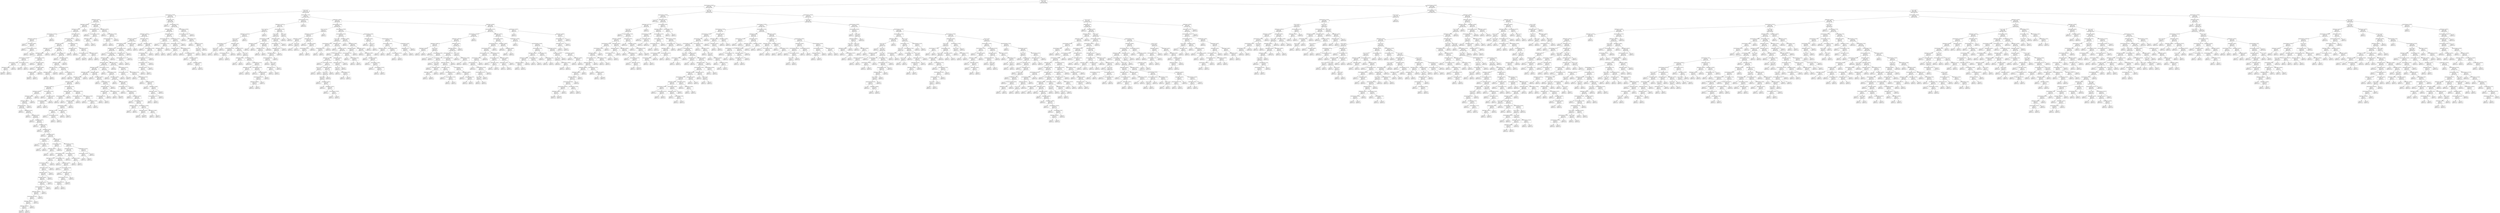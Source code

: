 digraph Tree {
node [shape=box, fontname="helvetica"] ;
edge [fontname="helvetica"] ;
0 [label="tenure <= 16.5\ngini = 0.39\nsamples = 5634\nvalue = [4138, 1496]"] ;
1 [label="MonthlyCharges <= 68.625\ngini = 0.496\nsamples = 2025\nvalue = [1106, 919]"] ;
0 -> 1 [labeldistance=2.5, labelangle=45, headlabel="True"] ;
2 [label="tenure <= 3.5\ngini = 0.415\nsamples = 1114\nvalue = [786, 328]"] ;
1 -> 2 ;
3 [label="MonthlyCharges <= 20.875\ngini = 0.492\nsamples = 484\nvalue = [272, 212]"] ;
2 -> 3 ;
4 [label="TotalCharges <= 3075.5\ngini = 0.399\nsamples = 178\nvalue = [129, 49]"] ;
3 -> 4 ;
5 [label="TotalCharges <= 2989.5\ngini = 0.448\nsamples = 127\nvalue = [84, 43]"] ;
4 -> 5 ;
6 [label="TotalCharges <= 1479.5\ngini = 0.441\nsamples = 125\nvalue = [84, 41]"] ;
5 -> 6 ;
7 [label="MonthlyCharges <= 19.125\ngini = 0.219\nsamples = 16\nvalue = [14, 2]"] ;
6 -> 7 ;
8 [label="TotalCharges <= 1342.5\ngini = 0.375\nsamples = 8\nvalue = [6, 2]"] ;
7 -> 8 ;
9 [label="gini = 0.0\nsamples = 1\nvalue = [1, 0]"] ;
8 -> 9 ;
10 [label="TotalCharges <= 1409.0\ngini = 0.408\nsamples = 7\nvalue = [5, 2]"] ;
8 -> 10 ;
11 [label="gini = 0.5\nsamples = 2\nvalue = [1, 1]"] ;
10 -> 11 ;
12 [label="MonthlyCharges <= 19.075\ngini = 0.32\nsamples = 5\nvalue = [4, 1]"] ;
10 -> 12 ;
13 [label="gini = 0.0\nsamples = 2\nvalue = [2, 0]"] ;
12 -> 13 ;
14 [label="gini = 0.444\nsamples = 3\nvalue = [2, 1]"] ;
12 -> 14 ;
15 [label="gini = 0.0\nsamples = 8\nvalue = [8, 0]"] ;
7 -> 15 ;
16 [label="TotalCharges <= 2561.0\ngini = 0.46\nsamples = 109\nvalue = [70, 39]"] ;
6 -> 16 ;
17 [label="MonthlyCharges <= 20.275\ngini = 0.471\nsamples = 103\nvalue = [64.0, 39.0]"] ;
16 -> 17 ;
18 [label="TotalCharges <= 1491.5\ngini = 0.486\nsamples = 77\nvalue = [45, 32]"] ;
17 -> 18 ;
19 [label="TotalCharges <= 1489.5\ngini = 0.42\nsamples = 40\nvalue = [28, 12]"] ;
18 -> 19 ;
20 [label="TotalCharges <= 1484.5\ngini = 0.438\nsamples = 37\nvalue = [25, 12]"] ;
19 -> 20 ;
21 [label="MonthlyCharges <= 19.425\ngini = 0.48\nsamples = 15\nvalue = [9, 6]"] ;
20 -> 21 ;
22 [label="MonthlyCharges <= 19.35\ngini = 0.42\nsamples = 10\nvalue = [7, 3]"] ;
21 -> 22 ;
23 [label="TotalCharges <= 1480.5\ngini = 0.49\nsamples = 7\nvalue = [4, 3]"] ;
22 -> 23 ;
24 [label="gini = 0.444\nsamples = 3\nvalue = [2, 1]"] ;
23 -> 24 ;
25 [label="gini = 0.5\nsamples = 4\nvalue = [2, 2]"] ;
23 -> 25 ;
26 [label="gini = 0.0\nsamples = 3\nvalue = [3, 0]"] ;
22 -> 26 ;
27 [label="MonthlyCharges <= 19.475\ngini = 0.48\nsamples = 5\nvalue = [2, 3]"] ;
21 -> 27 ;
28 [label="gini = 0.444\nsamples = 3\nvalue = [1, 2]"] ;
27 -> 28 ;
29 [label="gini = 0.5\nsamples = 2\nvalue = [1, 1]"] ;
27 -> 29 ;
30 [label="MonthlyCharges <= 19.575\ngini = 0.397\nsamples = 22\nvalue = [16, 6]"] ;
20 -> 30 ;
31 [label="gini = 0.0\nsamples = 6\nvalue = [6, 0]"] ;
30 -> 31 ;
32 [label="TotalCharges <= 1486.5\ngini = 0.469\nsamples = 16\nvalue = [10, 6]"] ;
30 -> 32 ;
33 [label="gini = 0.0\nsamples = 2\nvalue = [0, 2]"] ;
32 -> 33 ;
34 [label="TotalCharges <= 1488.5\ngini = 0.408\nsamples = 14\nvalue = [10, 4]"] ;
32 -> 34 ;
35 [label="TotalCharges <= 1487.5\ngini = 0.444\nsamples = 6\nvalue = [4, 2]"] ;
34 -> 35 ;
36 [label="gini = 0.375\nsamples = 4\nvalue = [3, 1]"] ;
35 -> 36 ;
37 [label="gini = 0.5\nsamples = 2\nvalue = [1, 1]"] ;
35 -> 37 ;
38 [label="gini = 0.375\nsamples = 8\nvalue = [6, 2]"] ;
34 -> 38 ;
39 [label="gini = 0.0\nsamples = 3\nvalue = [3, 0]"] ;
19 -> 39 ;
40 [label="MonthlyCharges <= 19.4\ngini = 0.497\nsamples = 37\nvalue = [17, 20]"] ;
18 -> 40 ;
41 [label="gini = 0.0\nsamples = 1\nvalue = [0, 1]"] ;
40 -> 41 ;
42 [label="MonthlyCharges <= 19.7\ngini = 0.498\nsamples = 36\nvalue = [17, 19]"] ;
40 -> 42 ;
43 [label="gini = 0.0\nsamples = 1\nvalue = [1, 0]"] ;
42 -> 43 ;
44 [label="TotalCharges <= 1610.5\ngini = 0.496\nsamples = 35\nvalue = [16, 19]"] ;
42 -> 44 ;
45 [label="TotalCharges <= 1607.5\ngini = 0.491\nsamples = 30\nvalue = [13, 17]"] ;
44 -> 45 ;
46 [label="TotalCharges <= 1550.0\ngini = 0.5\nsamples = 14\nvalue = [7, 7]"] ;
45 -> 46 ;
47 [label="TotalCharges <= 1492.5\ngini = 0.469\nsamples = 8\nvalue = [3, 5]"] ;
46 -> 47 ;
48 [label="gini = 0.5\nsamples = 6\nvalue = [3, 3]"] ;
47 -> 48 ;
49 [label="gini = 0.0\nsamples = 2\nvalue = [0, 2]"] ;
47 -> 49 ;
50 [label="gini = 0.444\nsamples = 6\nvalue = [4, 2]"] ;
46 -> 50 ;
51 [label="MonthlyCharges <= 20.125\ngini = 0.469\nsamples = 16\nvalue = [6, 10]"] ;
45 -> 51 ;
52 [label="gini = 0.0\nsamples = 2\nvalue = [0, 2]"] ;
51 -> 52 ;
53 [label="MonthlyCharges <= 20.175\ngini = 0.49\nsamples = 14\nvalue = [6, 8]"] ;
51 -> 53 ;
54 [label="gini = 0.5\nsamples = 4\nvalue = [2, 2]"] ;
53 -> 54 ;
55 [label="gini = 0.48\nsamples = 10\nvalue = [4, 6]"] ;
53 -> 55 ;
56 [label="gini = 0.48\nsamples = 5\nvalue = [3, 2]"] ;
44 -> 56 ;
57 [label="MonthlyCharges <= 20.475\ngini = 0.393\nsamples = 26\nvalue = [19, 7]"] ;
17 -> 57 ;
58 [label="TotalCharges <= 1612.5\ngini = 0.142\nsamples = 13\nvalue = [12, 1]"] ;
57 -> 58 ;
59 [label="gini = 0.32\nsamples = 5\nvalue = [4, 1]"] ;
58 -> 59 ;
60 [label="gini = 0.0\nsamples = 8\nvalue = [8, 0]"] ;
58 -> 60 ;
61 [label="TotalCharges <= 1617.5\ngini = 0.497\nsamples = 13\nvalue = [7, 6]"] ;
57 -> 61 ;
62 [label="MonthlyCharges <= 20.525\ngini = 0.408\nsamples = 7\nvalue = [2, 5]"] ;
61 -> 62 ;
63 [label="gini = 0.375\nsamples = 4\nvalue = [1, 3]"] ;
62 -> 63 ;
64 [label="gini = 0.444\nsamples = 3\nvalue = [1, 2]"] ;
62 -> 64 ;
65 [label="TotalCharges <= 1622.5\ngini = 0.278\nsamples = 6\nvalue = [5, 1]"] ;
61 -> 65 ;
66 [label="gini = 0.0\nsamples = 5\nvalue = [5, 0]"] ;
65 -> 66 ;
67 [label="gini = 0.0\nsamples = 1\nvalue = [0, 1]"] ;
65 -> 67 ;
68 [label="gini = 0.0\nsamples = 6\nvalue = [6, 0]"] ;
16 -> 68 ;
69 [label="gini = 0.0\nsamples = 2\nvalue = [0, 2]"] ;
5 -> 69 ;
70 [label="TotalCharges <= 4780.5\ngini = 0.208\nsamples = 51\nvalue = [45, 6]"] ;
4 -> 70 ;
71 [label="MonthlyCharges <= 20.525\ngini = 0.059\nsamples = 33\nvalue = [32, 1]"] ;
70 -> 71 ;
72 [label="gini = 0.0\nsamples = 28\nvalue = [28, 0]"] ;
71 -> 72 ;
73 [label="MonthlyCharges <= 20.625\ngini = 0.32\nsamples = 5\nvalue = [4, 1]"] ;
71 -> 73 ;
74 [label="TotalCharges <= 4501.5\ngini = 0.5\nsamples = 2\nvalue = [1, 1]"] ;
73 -> 74 ;
75 [label="gini = 0.0\nsamples = 1\nvalue = [0, 1]"] ;
74 -> 75 ;
76 [label="gini = 0.0\nsamples = 1\nvalue = [1, 0]"] ;
74 -> 76 ;
77 [label="gini = 0.0\nsamples = 3\nvalue = [3, 0]"] ;
73 -> 77 ;
78 [label="TotalCharges <= 4879.0\ngini = 0.401\nsamples = 18\nvalue = [13, 5]"] ;
70 -> 78 ;
79 [label="gini = 0.0\nsamples = 3\nvalue = [0, 3]"] ;
78 -> 79 ;
80 [label="MonthlyCharges <= 19.925\ngini = 0.231\nsamples = 15\nvalue = [13, 2]"] ;
78 -> 80 ;
81 [label="MonthlyCharges <= 19.75\ngini = 0.408\nsamples = 7\nvalue = [5, 2]"] ;
80 -> 81 ;
82 [label="gini = 0.0\nsamples = 5\nvalue = [5, 0]"] ;
81 -> 82 ;
83 [label="gini = 0.0\nsamples = 2\nvalue = [0, 2]"] ;
81 -> 83 ;
84 [label="gini = 0.0\nsamples = 8\nvalue = [8, 0]"] ;
80 -> 84 ;
85 [label="TotalCharges <= 30.0\ngini = 0.498\nsamples = 306\nvalue = [143, 163]"] ;
3 -> 85 ;
86 [label="gini = 0.0\nsamples = 7\nvalue = [7, 0]"] ;
85 -> 86 ;
87 [label="MonthlyCharges <= 60.2\ngini = 0.496\nsamples = 299\nvalue = [136, 163]"] ;
85 -> 87 ;
88 [label="TotalCharges <= 6078.5\ngini = 0.493\nsamples = 280\nvalue = [123, 157]"] ;
87 -> 88 ;
89 [label="TotalCharges <= 4566.5\ngini = 0.489\nsamples = 249\nvalue = [106, 143]"] ;
88 -> 89 ;
90 [label="TotalCharges <= 4560.5\ngini = 0.495\nsamples = 224\nvalue = [101.0, 123.0]"] ;
89 -> 90 ;
91 [label="MonthlyCharges <= 54.675\ngini = 0.493\nsamples = 218\nvalue = [96, 122]"] ;
90 -> 91 ;
92 [label="TotalCharges <= 115.5\ngini = 0.496\nsamples = 203\nvalue = [93, 110]"] ;
91 -> 92 ;
93 [label="gini = 0.0\nsamples = 3\nvalue = [3, 0]"] ;
92 -> 93 ;
94 [label="MonthlyCharges <= 54.45\ngini = 0.495\nsamples = 200\nvalue = [90.0, 110.0]"] ;
92 -> 94 ;
95 [label="TotalCharges <= 4226.5\ngini = 0.493\nsamples = 197\nvalue = [87, 110]"] ;
94 -> 95 ;
96 [label="TotalCharges <= 3905.5\ngini = 0.498\nsamples = 172\nvalue = [80.0, 92.0]"] ;
95 -> 96 ;
97 [label="TotalCharges <= 3815.5\ngini = 0.485\nsamples = 143\nvalue = [59, 84]"] ;
96 -> 97 ;
98 [label="TotalCharges <= 3813.5\ngini = 0.496\nsamples = 121\nvalue = [55, 66]"] ;
97 -> 98 ;
99 [label="TotalCharges <= 3780.5\ngini = 0.494\nsamples = 119\nvalue = [53, 66]"] ;
98 -> 99 ;
100 [label="TotalCharges <= 3658.5\ngini = 0.497\nsamples = 115\nvalue = [53, 62]"] ;
99 -> 100 ;
101 [label="TotalCharges <= 2945.5\ngini = 0.486\nsamples = 89\nvalue = [37, 52]"] ;
100 -> 101 ;
102 [label="TotalCharges <= 2593.5\ngini = 0.497\nsamples = 76\nvalue = [35, 41]"] ;
101 -> 102 ;
103 [label="TotalCharges <= 2506.5\ngini = 0.494\nsamples = 74\nvalue = [33, 41]"] ;
102 -> 103 ;
104 [label="TotalCharges <= 2504.5\ngini = 0.498\nsamples = 71\nvalue = [33, 38]"] ;
103 -> 104 ;
105 [label="TotalCharges <= 126.0\ngini = 0.495\nsamples = 69\nvalue = [31, 38]"] ;
104 -> 105 ;
106 [label="gini = 0.0\nsamples = 2\nvalue = [0, 2]"] ;
105 -> 106 ;
107 [label="TotalCharges <= 146.0\ngini = 0.497\nsamples = 67\nvalue = [31, 36]"] ;
105 -> 107 ;
108 [label="gini = 0.0\nsamples = 2\nvalue = [2, 0]"] ;
107 -> 108 ;
109 [label="TotalCharges <= 166.5\ngini = 0.494\nsamples = 65\nvalue = [29, 36]"] ;
107 -> 109 ;
110 [label="gini = 0.0\nsamples = 2\nvalue = [0, 2]"] ;
109 -> 110 ;
111 [label="TotalCharges <= 261.0\ngini = 0.497\nsamples = 63\nvalue = [29, 34]"] ;
109 -> 111 ;
112 [label="gini = 0.0\nsamples = 3\nvalue = [3, 0]"] ;
111 -> 112 ;
113 [label="TotalCharges <= 334.0\ngini = 0.491\nsamples = 60\nvalue = [26, 34]"] ;
111 -> 113 ;
114 [label="gini = 0.0\nsamples = 3\nvalue = [0, 3]"] ;
113 -> 114 ;
115 [label="TotalCharges <= 418.5\ngini = 0.496\nsamples = 57\nvalue = [26, 31]"] ;
113 -> 115 ;
116 [label="gini = 0.0\nsamples = 3\nvalue = [3, 0]"] ;
115 -> 116 ;
117 [label="TotalCharges <= 641.5\ngini = 0.489\nsamples = 54\nvalue = [23, 31]"] ;
115 -> 117 ;
118 [label="MonthlyCharges <= 45.55\ngini = 0.245\nsamples = 7\nvalue = [1, 6]"] ;
117 -> 118 ;
119 [label="gini = 0.0\nsamples = 5\nvalue = [0, 5]"] ;
118 -> 119 ;
120 [label="MonthlyCharges <= 48.0\ngini = 0.5\nsamples = 2\nvalue = [1, 1]"] ;
118 -> 120 ;
121 [label="gini = 0.0\nsamples = 1\nvalue = [1, 0]"] ;
120 -> 121 ;
122 [label="gini = 0.0\nsamples = 1\nvalue = [0, 1]"] ;
120 -> 122 ;
123 [label="TotalCharges <= 932.0\ngini = 0.498\nsamples = 47\nvalue = [22, 25]"] ;
117 -> 123 ;
124 [label="MonthlyCharges <= 45.4\ngini = 0.278\nsamples = 6\nvalue = [5, 1]"] ;
123 -> 124 ;
125 [label="TotalCharges <= 812.5\ngini = 0.5\nsamples = 2\nvalue = [1, 1]"] ;
124 -> 125 ;
126 [label="gini = 0.0\nsamples = 1\nvalue = [0, 1]"] ;
125 -> 126 ;
127 [label="gini = 0.0\nsamples = 1\nvalue = [1, 0]"] ;
125 -> 127 ;
128 [label="gini = 0.0\nsamples = 4\nvalue = [4, 0]"] ;
124 -> 128 ;
129 [label="MonthlyCharges <= 27.775\ngini = 0.485\nsamples = 41\nvalue = [17, 24]"] ;
123 -> 129 ;
130 [label="TotalCharges <= 2154.0\ngini = 0.496\nsamples = 35\nvalue = [16, 19]"] ;
129 -> 130 ;
131 [label="MonthlyCharges <= 24.75\ngini = 0.487\nsamples = 31\nvalue = [13, 18]"] ;
130 -> 131 ;
132 [label="TotalCharges <= 2041.5\ngini = 0.5\nsamples = 18\nvalue = [9, 9]"] ;
131 -> 132 ;
133 [label="MonthlyCharges <= 24.425\ngini = 0.492\nsamples = 16\nvalue = [7, 9]"] ;
132 -> 133 ;
134 [label="TotalCharges <= 2038.5\ngini = 0.5\nsamples = 14\nvalue = [7, 7]"] ;
133 -> 134 ;
135 [label="TotalCharges <= 2037.5\ngini = 0.486\nsamples = 12\nvalue = [5, 7]"] ;
134 -> 135 ;
136 [label="TotalCharges <= 2036.5\ngini = 0.496\nsamples = 11\nvalue = [5, 6]"] ;
135 -> 136 ;
137 [label="TotalCharges <= 2035.5\ngini = 0.48\nsamples = 10\nvalue = [4, 6]"] ;
136 -> 137 ;
138 [label="MonthlyCharges <= 23.725\ngini = 0.494\nsamples = 9\nvalue = [4, 5]"] ;
137 -> 138 ;
139 [label="TotalCharges <= 1834.5\ngini = 0.469\nsamples = 8\nvalue = [3, 5]"] ;
138 -> 139 ;
140 [label="MonthlyCharges <= 21.025\ngini = 0.49\nsamples = 7\nvalue = [3, 4]"] ;
139 -> 140 ;
141 [label="TotalCharges <= 1676.5\ngini = 0.444\nsamples = 6\nvalue = [2, 4]"] ;
140 -> 141 ;
142 [label="TotalCharges <= 1624.5\ngini = 0.48\nsamples = 5\nvalue = [2, 3]"] ;
141 -> 142 ;
143 [label="gini = 0.444\nsamples = 3\nvalue = [1, 2]"] ;
142 -> 143 ;
144 [label="gini = 0.5\nsamples = 2\nvalue = [1, 1]"] ;
142 -> 144 ;
145 [label="gini = 0.0\nsamples = 1\nvalue = [0, 1]"] ;
141 -> 145 ;
146 [label="gini = 0.0\nsamples = 1\nvalue = [1, 0]"] ;
140 -> 146 ;
147 [label="gini = 0.0\nsamples = 1\nvalue = [0, 1]"] ;
139 -> 147 ;
148 [label="gini = 0.0\nsamples = 1\nvalue = [1, 0]"] ;
138 -> 148 ;
149 [label="gini = 0.0\nsamples = 1\nvalue = [0, 1]"] ;
137 -> 149 ;
150 [label="gini = 0.0\nsamples = 1\nvalue = [1, 0]"] ;
136 -> 150 ;
151 [label="gini = 0.0\nsamples = 1\nvalue = [0, 1]"] ;
135 -> 151 ;
152 [label="gini = 0.0\nsamples = 2\nvalue = [2, 0]"] ;
134 -> 152 ;
153 [label="gini = 0.0\nsamples = 2\nvalue = [0, 2]"] ;
133 -> 153 ;
154 [label="gini = 0.0\nsamples = 2\nvalue = [2, 0]"] ;
132 -> 154 ;
155 [label="MonthlyCharges <= 24.9\ngini = 0.426\nsamples = 13\nvalue = [4, 9]"] ;
131 -> 155 ;
156 [label="gini = 0.0\nsamples = 2\nvalue = [0, 2]"] ;
155 -> 156 ;
157 [label="TotalCharges <= 2147.5\ngini = 0.463\nsamples = 11\nvalue = [4, 7]"] ;
155 -> 157 ;
158 [label="gini = 0.0\nsamples = 1\nvalue = [1, 0]"] ;
157 -> 158 ;
159 [label="MonthlyCharges <= 25.125\ngini = 0.42\nsamples = 10\nvalue = [3, 7]"] ;
157 -> 159 ;
160 [label="gini = 0.0\nsamples = 3\nvalue = [0, 3]"] ;
159 -> 160 ;
161 [label="TotalCharges <= 2152.5\ngini = 0.49\nsamples = 7\nvalue = [3, 4]"] ;
159 -> 161 ;
162 [label="MonthlyCharges <= 25.225\ngini = 0.5\nsamples = 6\nvalue = [3, 3]"] ;
161 -> 162 ;
163 [label="MonthlyCharges <= 25.175\ngini = 0.444\nsamples = 3\nvalue = [1, 2]"] ;
162 -> 163 ;
164 [label="gini = 0.5\nsamples = 2\nvalue = [1, 1]"] ;
163 -> 164 ;
165 [label="gini = 0.0\nsamples = 1\nvalue = [0, 1]"] ;
163 -> 165 ;
166 [label="gini = 0.444\nsamples = 3\nvalue = [2, 1]"] ;
162 -> 166 ;
167 [label="gini = 0.0\nsamples = 1\nvalue = [0, 1]"] ;
161 -> 167 ;
168 [label="MonthlyCharges <= 25.75\ngini = 0.375\nsamples = 4\nvalue = [3, 1]"] ;
130 -> 168 ;
169 [label="gini = 0.0\nsamples = 2\nvalue = [2, 0]"] ;
168 -> 169 ;
170 [label="TotalCharges <= 2158.5\ngini = 0.5\nsamples = 2\nvalue = [1, 1]"] ;
168 -> 170 ;
171 [label="gini = 0.0\nsamples = 1\nvalue = [0, 1]"] ;
170 -> 171 ;
172 [label="gini = 0.0\nsamples = 1\nvalue = [1, 0]"] ;
170 -> 172 ;
173 [label="TotalCharges <= 1113.0\ngini = 0.278\nsamples = 6\nvalue = [1, 5]"] ;
129 -> 173 ;
174 [label="MonthlyCharges <= 50.375\ngini = 0.5\nsamples = 2\nvalue = [1, 1]"] ;
173 -> 174 ;
175 [label="gini = 0.0\nsamples = 1\nvalue = [1, 0]"] ;
174 -> 175 ;
176 [label="gini = 0.0\nsamples = 1\nvalue = [0, 1]"] ;
174 -> 176 ;
177 [label="gini = 0.0\nsamples = 4\nvalue = [0, 4]"] ;
173 -> 177 ;
178 [label="gini = 0.0\nsamples = 2\nvalue = [2, 0]"] ;
104 -> 178 ;
179 [label="gini = 0.0\nsamples = 3\nvalue = [0, 3]"] ;
103 -> 179 ;
180 [label="gini = 0.0\nsamples = 2\nvalue = [2, 0]"] ;
102 -> 180 ;
181 [label="MonthlyCharges <= 24.325\ngini = 0.26\nsamples = 13\nvalue = [2, 11]"] ;
101 -> 181 ;
182 [label="gini = 0.0\nsamples = 1\nvalue = [1, 0]"] ;
181 -> 182 ;
183 [label="TotalCharges <= 3074.5\ngini = 0.153\nsamples = 12\nvalue = [1, 11]"] ;
181 -> 183 ;
184 [label="MonthlyCharges <= 35.825\ngini = 0.278\nsamples = 6\nvalue = [1, 5]"] ;
183 -> 184 ;
185 [label="gini = 0.0\nsamples = 4\nvalue = [0, 4]"] ;
184 -> 185 ;
186 [label="gini = 0.5\nsamples = 2\nvalue = [1, 1]"] ;
184 -> 186 ;
187 [label="gini = 0.0\nsamples = 6\nvalue = [0, 6]"] ;
183 -> 187 ;
188 [label="MonthlyCharges <= 44.075\ngini = 0.473\nsamples = 26\nvalue = [16, 10]"] ;
100 -> 188 ;
189 [label="TotalCharges <= 3697.5\ngini = 0.198\nsamples = 9\nvalue = [8, 1]"] ;
188 -> 189 ;
190 [label="MonthlyCharges <= 43.9\ngini = 0.375\nsamples = 4\nvalue = [3, 1]"] ;
189 -> 190 ;
191 [label="gini = 0.0\nsamples = 2\nvalue = [2, 0]"] ;
190 -> 191 ;
192 [label="gini = 0.5\nsamples = 2\nvalue = [1, 1]"] ;
190 -> 192 ;
193 [label="gini = 0.0\nsamples = 5\nvalue = [5, 0]"] ;
189 -> 193 ;
194 [label="MonthlyCharges <= 44.725\ngini = 0.498\nsamples = 17\nvalue = [8, 9]"] ;
188 -> 194 ;
195 [label="MonthlyCharges <= 44.625\ngini = 0.473\nsamples = 13\nvalue = [5, 8]"] ;
194 -> 195 ;
196 [label="TotalCharges <= 3742.5\ngini = 0.496\nsamples = 11\nvalue = [5, 6]"] ;
195 -> 196 ;
197 [label="MonthlyCharges <= 44.325\ngini = 0.444\nsamples = 9\nvalue = [3, 6]"] ;
196 -> 197 ;
198 [label="TotalCharges <= 3736.5\ngini = 0.5\nsamples = 4\nvalue = [2, 2]"] ;
197 -> 198 ;
199 [label="gini = 0.0\nsamples = 1\nvalue = [0, 1]"] ;
198 -> 199 ;
200 [label="MonthlyCharges <= 44.225\ngini = 0.444\nsamples = 3\nvalue = [2, 1]"] ;
198 -> 200 ;
201 [label="gini = 0.5\nsamples = 2\nvalue = [1, 1]"] ;
200 -> 201 ;
202 [label="gini = 0.0\nsamples = 1\nvalue = [1, 0]"] ;
200 -> 202 ;
203 [label="TotalCharges <= 3741.5\ngini = 0.32\nsamples = 5\nvalue = [1, 4]"] ;
197 -> 203 ;
204 [label="gini = 0.0\nsamples = 3\nvalue = [0, 3]"] ;
203 -> 204 ;
205 [label="gini = 0.5\nsamples = 2\nvalue = [1, 1]"] ;
203 -> 205 ;
206 [label="gini = 0.0\nsamples = 2\nvalue = [2, 0]"] ;
196 -> 206 ;
207 [label="gini = 0.0\nsamples = 2\nvalue = [0, 2]"] ;
195 -> 207 ;
208 [label="MonthlyCharges <= 44.825\ngini = 0.375\nsamples = 4\nvalue = [3, 1]"] ;
194 -> 208 ;
209 [label="gini = 0.0\nsamples = 2\nvalue = [2, 0]"] ;
208 -> 209 ;
210 [label="MonthlyCharges <= 44.925\ngini = 0.5\nsamples = 2\nvalue = [1, 1]"] ;
208 -> 210 ;
211 [label="gini = 0.0\nsamples = 1\nvalue = [0, 1]"] ;
210 -> 211 ;
212 [label="gini = 0.0\nsamples = 1\nvalue = [1, 0]"] ;
210 -> 212 ;
213 [label="gini = 0.0\nsamples = 4\nvalue = [0, 4]"] ;
99 -> 213 ;
214 [label="gini = 0.0\nsamples = 2\nvalue = [2, 0]"] ;
98 -> 214 ;
215 [label="TotalCharges <= 3816.5\ngini = 0.298\nsamples = 22\nvalue = [4, 18]"] ;
97 -> 215 ;
216 [label="gini = 0.0\nsamples = 4\nvalue = [0, 4]"] ;
215 -> 216 ;
217 [label="TotalCharges <= 3817.5\ngini = 0.346\nsamples = 18\nvalue = [4, 14]"] ;
215 -> 217 ;
218 [label="gini = 0.0\nsamples = 1\nvalue = [1, 0]"] ;
217 -> 218 ;
219 [label="MonthlyCharges <= 45.9\ngini = 0.291\nsamples = 17\nvalue = [3, 14]"] ;
217 -> 219 ;
220 [label="TotalCharges <= 3823.5\ngini = 0.355\nsamples = 13\nvalue = [3, 10]"] ;
219 -> 220 ;
221 [label="TotalCharges <= 3820.5\ngini = 0.219\nsamples = 8\nvalue = [1, 7]"] ;
220 -> 221 ;
222 [label="MonthlyCharges <= 45.5\ngini = 0.444\nsamples = 3\nvalue = [1, 2]"] ;
221 -> 222 ;
223 [label="gini = 0.0\nsamples = 1\nvalue = [0, 1]"] ;
222 -> 223 ;
224 [label="gini = 0.5\nsamples = 2\nvalue = [1, 1]"] ;
222 -> 224 ;
225 [label="gini = 0.0\nsamples = 5\nvalue = [0, 5]"] ;
221 -> 225 ;
226 [label="MonthlyCharges <= 45.825\ngini = 0.48\nsamples = 5\nvalue = [2, 3]"] ;
220 -> 226 ;
227 [label="gini = 0.5\nsamples = 2\nvalue = [1, 1]"] ;
226 -> 227 ;
228 [label="gini = 0.444\nsamples = 3\nvalue = [1, 2]"] ;
226 -> 228 ;
229 [label="gini = 0.0\nsamples = 4\nvalue = [0, 4]"] ;
219 -> 229 ;
230 [label="MonthlyCharges <= 24.475\ngini = 0.4\nsamples = 29\nvalue = [21, 8]"] ;
96 -> 230 ;
231 [label="gini = 0.0\nsamples = 1\nvalue = [0, 1]"] ;
230 -> 231 ;
232 [label="MonthlyCharges <= 48.85\ngini = 0.375\nsamples = 28\nvalue = [21, 7]"] ;
230 -> 232 ;
233 [label="gini = 0.0\nsamples = 6\nvalue = [6, 0]"] ;
232 -> 233 ;
234 [label="TotalCharges <= 4095.0\ngini = 0.434\nsamples = 22\nvalue = [15.0, 7.0]"] ;
232 -> 234 ;
235 [label="gini = 0.0\nsamples = 1\nvalue = [0, 1]"] ;
234 -> 235 ;
236 [label="TotalCharges <= 4225.5\ngini = 0.408\nsamples = 21\nvalue = [15, 6]"] ;
234 -> 236 ;
237 [label="MonthlyCharges <= 49.15\ngini = 0.444\nsamples = 18\nvalue = [12, 6]"] ;
236 -> 237 ;
238 [label="gini = 0.0\nsamples = 2\nvalue = [2, 0]"] ;
237 -> 238 ;
239 [label="MonthlyCharges <= 49.275\ngini = 0.469\nsamples = 16\nvalue = [10, 6]"] ;
237 -> 239 ;
240 [label="gini = 0.0\nsamples = 1\nvalue = [0, 1]"] ;
239 -> 240 ;
241 [label="TotalCharges <= 4140.5\ngini = 0.444\nsamples = 15\nvalue = [10, 5]"] ;
239 -> 241 ;
242 [label="gini = 0.0\nsamples = 2\nvalue = [2, 0]"] ;
241 -> 242 ;
243 [label="MonthlyCharges <= 49.7\ngini = 0.473\nsamples = 13\nvalue = [8, 5]"] ;
241 -> 243 ;
244 [label="TotalCharges <= 4141.5\ngini = 0.444\nsamples = 3\nvalue = [1, 2]"] ;
243 -> 244 ;
245 [label="gini = 0.5\nsamples = 2\nvalue = [1, 1]"] ;
244 -> 245 ;
246 [label="gini = 0.0\nsamples = 1\nvalue = [0, 1]"] ;
244 -> 246 ;
247 [label="MonthlyCharges <= 49.925\ngini = 0.42\nsamples = 10\nvalue = [7, 3]"] ;
243 -> 247 ;
248 [label="TotalCharges <= 4146.0\ngini = 0.278\nsamples = 6\nvalue = [5, 1]"] ;
247 -> 248 ;
249 [label="gini = 0.0\nsamples = 2\nvalue = [2, 0]"] ;
248 -> 249 ;
250 [label="gini = 0.375\nsamples = 4\nvalue = [3, 1]"] ;
248 -> 250 ;
251 [label="TotalCharges <= 4186.5\ngini = 0.5\nsamples = 4\nvalue = [2, 2]"] ;
247 -> 251 ;
252 [label="gini = 0.5\nsamples = 2\nvalue = [1, 1]"] ;
251 -> 252 ;
253 [label="gini = 0.5\nsamples = 2\nvalue = [1, 1]"] ;
251 -> 253 ;
254 [label="gini = 0.0\nsamples = 3\nvalue = [3, 0]"] ;
236 -> 254 ;
255 [label="TotalCharges <= 4232.0\ngini = 0.403\nsamples = 25\nvalue = [7.0, 18.0]"] ;
95 -> 255 ;
256 [label="gini = 0.0\nsamples = 8\nvalue = [0, 8]"] ;
255 -> 256 ;
257 [label="MonthlyCharges <= 50.775\ngini = 0.484\nsamples = 17\nvalue = [7, 10]"] ;
255 -> 257 ;
258 [label="MonthlyCharges <= 50.725\ngini = 0.32\nsamples = 5\nvalue = [4, 1]"] ;
257 -> 258 ;
259 [label="gini = 0.0\nsamples = 2\nvalue = [2, 0]"] ;
258 -> 259 ;
260 [label="gini = 0.444\nsamples = 3\nvalue = [2, 1]"] ;
258 -> 260 ;
261 [label="MonthlyCharges <= 51.05\ngini = 0.375\nsamples = 12\nvalue = [3, 9]"] ;
257 -> 261 ;
262 [label="gini = 0.0\nsamples = 3\nvalue = [0, 3]"] ;
261 -> 262 ;
263 [label="MonthlyCharges <= 51.225\ngini = 0.444\nsamples = 9\nvalue = [3, 6]"] ;
261 -> 263 ;
264 [label="gini = 0.0\nsamples = 1\nvalue = [1, 0]"] ;
263 -> 264 ;
265 [label="TotalCharges <= 4432.5\ngini = 0.375\nsamples = 8\nvalue = [2, 6]"] ;
263 -> 265 ;
266 [label="gini = 0.0\nsamples = 3\nvalue = [0, 3]"] ;
265 -> 266 ;
267 [label="TotalCharges <= 4486.5\ngini = 0.48\nsamples = 5\nvalue = [2, 3]"] ;
265 -> 267 ;
268 [label="TotalCharges <= 4460.0\ngini = 0.5\nsamples = 4\nvalue = [2, 2]"] ;
267 -> 268 ;
269 [label="MonthlyCharges <= 53.75\ngini = 0.444\nsamples = 3\nvalue = [1, 2]"] ;
268 -> 269 ;
270 [label="gini = 0.5\nsamples = 2\nvalue = [1, 1]"] ;
269 -> 270 ;
271 [label="gini = 0.0\nsamples = 1\nvalue = [0, 1]"] ;
269 -> 271 ;
272 [label="gini = 0.0\nsamples = 1\nvalue = [1, 0]"] ;
268 -> 272 ;
273 [label="gini = 0.0\nsamples = 1\nvalue = [0, 1]"] ;
267 -> 273 ;
274 [label="gini = 0.0\nsamples = 3\nvalue = [3, 0]"] ;
94 -> 274 ;
275 [label="MonthlyCharges <= 56.35\ngini = 0.32\nsamples = 15\nvalue = [3, 12]"] ;
91 -> 275 ;
276 [label="TotalCharges <= 203.5\ngini = 0.142\nsamples = 13\nvalue = [1, 12]"] ;
275 -> 276 ;
277 [label="MonthlyCharges <= 55.175\ngini = 0.444\nsamples = 3\nvalue = [1, 2]"] ;
276 -> 277 ;
278 [label="gini = 0.0\nsamples = 2\nvalue = [0, 2]"] ;
277 -> 278 ;
279 [label="gini = 0.0\nsamples = 1\nvalue = [1, 0]"] ;
277 -> 279 ;
280 [label="gini = 0.0\nsamples = 10\nvalue = [0, 10]"] ;
276 -> 280 ;
281 [label="gini = 0.0\nsamples = 2\nvalue = [2, 0]"] ;
275 -> 281 ;
282 [label="TotalCharges <= 4565.5\ngini = 0.278\nsamples = 6\nvalue = [5, 1]"] ;
90 -> 282 ;
283 [label="gini = 0.0\nsamples = 4\nvalue = [4, 0]"] ;
282 -> 283 ;
284 [label="gini = 0.5\nsamples = 2\nvalue = [1, 1]"] ;
282 -> 284 ;
285 [label="TotalCharges <= 4843.0\ngini = 0.32\nsamples = 25\nvalue = [5, 20]"] ;
89 -> 285 ;
286 [label="gini = 0.0\nsamples = 6\nvalue = [0, 6]"] ;
285 -> 286 ;
287 [label="TotalCharges <= 4877.5\ngini = 0.388\nsamples = 19\nvalue = [5, 14]"] ;
285 -> 287 ;
288 [label="gini = 0.0\nsamples = 1\nvalue = [1, 0]"] ;
287 -> 288 ;
289 [label="MonthlyCharges <= 45.625\ngini = 0.346\nsamples = 18\nvalue = [4, 14]"] ;
287 -> 289 ;
290 [label="MonthlyCharges <= 44.95\ngini = 0.408\nsamples = 14\nvalue = [4, 10]"] ;
289 -> 290 ;
291 [label="MonthlyCharges <= 32.475\ngini = 0.278\nsamples = 12\nvalue = [2, 10]"] ;
290 -> 291 ;
292 [label="MonthlyCharges <= 30.05\ngini = 0.444\nsamples = 6\nvalue = [2, 4]"] ;
291 -> 292 ;
293 [label="TotalCharges <= 5970.0\ngini = 0.32\nsamples = 5\nvalue = [1, 4]"] ;
292 -> 293 ;
294 [label="gini = 0.0\nsamples = 4\nvalue = [0, 4]"] ;
293 -> 294 ;
295 [label="gini = 0.0\nsamples = 1\nvalue = [1, 0]"] ;
293 -> 295 ;
296 [label="gini = 0.0\nsamples = 1\nvalue = [1, 0]"] ;
292 -> 296 ;
297 [label="gini = 0.0\nsamples = 6\nvalue = [0, 6]"] ;
291 -> 297 ;
298 [label="gini = 0.0\nsamples = 2\nvalue = [2, 0]"] ;
290 -> 298 ;
299 [label="gini = 0.0\nsamples = 4\nvalue = [0, 4]"] ;
289 -> 299 ;
300 [label="TotalCharges <= 6322.0\ngini = 0.495\nsamples = 31\nvalue = [17, 14]"] ;
88 -> 300 ;
301 [label="MonthlyCharges <= 44.725\ngini = 0.355\nsamples = 13\nvalue = [10, 3]"] ;
300 -> 301 ;
302 [label="gini = 0.0\nsamples = 7\nvalue = [7, 0]"] ;
301 -> 302 ;
303 [label="MonthlyCharges <= 45.975\ngini = 0.5\nsamples = 6\nvalue = [3, 3]"] ;
301 -> 303 ;
304 [label="TotalCharges <= 6302.0\ngini = 0.375\nsamples = 4\nvalue = [1, 3]"] ;
303 -> 304 ;
305 [label="gini = 0.0\nsamples = 3\nvalue = [0, 3]"] ;
304 -> 305 ;
306 [label="gini = 0.0\nsamples = 1\nvalue = [1, 0]"] ;
304 -> 306 ;
307 [label="gini = 0.0\nsamples = 2\nvalue = [2, 0]"] ;
303 -> 307 ;
308 [label="MonthlyCharges <= 49.775\ngini = 0.475\nsamples = 18\nvalue = [7, 11]"] ;
300 -> 308 ;
309 [label="MonthlyCharges <= 30.45\ngini = 0.43\nsamples = 16\nvalue = [5, 11]"] ;
308 -> 309 ;
310 [label="TotalCharges <= 6357.0\ngini = 0.375\nsamples = 4\nvalue = [3, 1]"] ;
309 -> 310 ;
311 [label="gini = 0.0\nsamples = 1\nvalue = [0, 1]"] ;
310 -> 311 ;
312 [label="gini = 0.0\nsamples = 3\nvalue = [3, 0]"] ;
310 -> 312 ;
313 [label="MonthlyCharges <= 38.375\ngini = 0.278\nsamples = 12\nvalue = [2, 10]"] ;
309 -> 313 ;
314 [label="gini = 0.0\nsamples = 3\nvalue = [0, 3]"] ;
313 -> 314 ;
315 [label="MonthlyCharges <= 42.225\ngini = 0.346\nsamples = 9\nvalue = [2, 7]"] ;
313 -> 315 ;
316 [label="gini = 0.0\nsamples = 1\nvalue = [1, 0]"] ;
315 -> 316 ;
317 [label="TotalCharges <= 6437.5\ngini = 0.219\nsamples = 8\nvalue = [1, 7]"] ;
315 -> 317 ;
318 [label="gini = 0.0\nsamples = 5\nvalue = [0, 5]"] ;
317 -> 318 ;
319 [label="TotalCharges <= 6481.5\ngini = 0.444\nsamples = 3\nvalue = [1, 2]"] ;
317 -> 319 ;
320 [label="gini = 0.0\nsamples = 1\nvalue = [1, 0]"] ;
319 -> 320 ;
321 [label="gini = 0.0\nsamples = 2\nvalue = [0, 2]"] ;
319 -> 321 ;
322 [label="gini = 0.0\nsamples = 2\nvalue = [2, 0]"] ;
308 -> 322 ;
323 [label="MonthlyCharges <= 65.825\ngini = 0.432\nsamples = 19\nvalue = [13, 6]"] ;
87 -> 323 ;
324 [label="MonthlyCharges <= 61.625\ngini = 0.305\nsamples = 16\nvalue = [13, 3]"] ;
323 -> 324 ;
325 [label="gini = 0.0\nsamples = 6\nvalue = [6, 0]"] ;
324 -> 325 ;
326 [label="MonthlyCharges <= 62.1\ngini = 0.42\nsamples = 10\nvalue = [7, 3]"] ;
324 -> 326 ;
327 [label="gini = 0.0\nsamples = 2\nvalue = [0, 2]"] ;
326 -> 327 ;
328 [label="TotalCharges <= 1118.0\ngini = 0.219\nsamples = 8\nvalue = [7, 1]"] ;
326 -> 328 ;
329 [label="tenure <= 2.5\ngini = 0.444\nsamples = 3\nvalue = [2, 1]"] ;
328 -> 329 ;
330 [label="gini = 0.0\nsamples = 2\nvalue = [2, 0]"] ;
329 -> 330 ;
331 [label="gini = 0.0\nsamples = 1\nvalue = [0, 1]"] ;
329 -> 331 ;
332 [label="gini = 0.0\nsamples = 5\nvalue = [5, 0]"] ;
328 -> 332 ;
333 [label="gini = 0.0\nsamples = 3\nvalue = [0, 3]"] ;
323 -> 333 ;
334 [label="MonthlyCharges <= 20.9\ngini = 0.3\nsamples = 630\nvalue = [514.0, 116.0]"] ;
2 -> 334 ;
335 [label="MonthlyCharges <= 20.375\ngini = 0.147\nsamples = 238\nvalue = [219, 19]"] ;
334 -> 335 ;
336 [label="TotalCharges <= 1422.0\ngini = 0.175\nsamples = 196\nvalue = [177, 19]"] ;
335 -> 336 ;
337 [label="tenure <= 10.5\ngini = 0.259\nsamples = 72\nvalue = [61, 11]"] ;
336 -> 337 ;
338 [label="TotalCharges <= 1414.0\ngini = 0.242\nsamples = 71\nvalue = [61, 10]"] ;
337 -> 338 ;
339 [label="tenure <= 5.5\ngini = 0.224\nsamples = 70\nvalue = [61, 9]"] ;
338 -> 339 ;
340 [label="MonthlyCharges <= 19.9\ngini = 0.408\nsamples = 7\nvalue = [5, 2]"] ;
339 -> 340 ;
341 [label="tenure <= 4.5\ngini = 0.444\nsamples = 3\nvalue = [1, 2]"] ;
340 -> 341 ;
342 [label="gini = 0.0\nsamples = 1\nvalue = [1, 0]"] ;
341 -> 342 ;
343 [label="gini = 0.0\nsamples = 2\nvalue = [0, 2]"] ;
341 -> 343 ;
344 [label="gini = 0.0\nsamples = 4\nvalue = [4, 0]"] ;
340 -> 344 ;
345 [label="TotalCharges <= 660.5\ngini = 0.198\nsamples = 63\nvalue = [56, 7]"] ;
339 -> 345 ;
346 [label="MonthlyCharges <= 19.35\ngini = 0.095\nsamples = 20\nvalue = [19, 1]"] ;
345 -> 346 ;
347 [label="MonthlyCharges <= 19.125\ngini = 0.375\nsamples = 4\nvalue = [3, 1]"] ;
346 -> 347 ;
348 [label="gini = 0.0\nsamples = 3\nvalue = [3, 0]"] ;
347 -> 348 ;
349 [label="gini = 0.0\nsamples = 1\nvalue = [0, 1]"] ;
347 -> 349 ;
350 [label="gini = 0.0\nsamples = 16\nvalue = [16, 0]"] ;
346 -> 350 ;
351 [label="TotalCharges <= 676.5\ngini = 0.24\nsamples = 43\nvalue = [37, 6]"] ;
345 -> 351 ;
352 [label="gini = 0.0\nsamples = 1\nvalue = [0, 1]"] ;
351 -> 352 ;
353 [label="tenure <= 6.5\ngini = 0.21\nsamples = 42\nvalue = [37, 5]"] ;
351 -> 353 ;
354 [label="TotalCharges <= 766.5\ngini = 0.5\nsamples = 2\nvalue = [1, 1]"] ;
353 -> 354 ;
355 [label="gini = 0.0\nsamples = 1\nvalue = [1, 0]"] ;
354 -> 355 ;
356 [label="gini = 0.0\nsamples = 1\nvalue = [0, 1]"] ;
354 -> 356 ;
357 [label="MonthlyCharges <= 19.6\ngini = 0.18\nsamples = 40\nvalue = [36, 4]"] ;
353 -> 357 ;
358 [label="gini = 0.0\nsamples = 13\nvalue = [13, 0]"] ;
357 -> 358 ;
359 [label="MonthlyCharges <= 19.775\ngini = 0.252\nsamples = 27\nvalue = [23, 4]"] ;
357 -> 359 ;
360 [label="TotalCharges <= 1142.5\ngini = 0.48\nsamples = 5\nvalue = [3, 2]"] ;
359 -> 360 ;
361 [label="gini = 0.0\nsamples = 2\nvalue = [0, 2]"] ;
360 -> 361 ;
362 [label="gini = 0.0\nsamples = 3\nvalue = [3, 0]"] ;
360 -> 362 ;
363 [label="MonthlyCharges <= 20.125\ngini = 0.165\nsamples = 22\nvalue = [20, 2]"] ;
359 -> 363 ;
364 [label="gini = 0.0\nsamples = 11\nvalue = [11, 0]"] ;
363 -> 364 ;
365 [label="TotalCharges <= 1296.5\ngini = 0.298\nsamples = 11\nvalue = [9, 2]"] ;
363 -> 365 ;
366 [label="MonthlyCharges <= 20.175\ngini = 0.18\nsamples = 10\nvalue = [9, 1]"] ;
365 -> 366 ;
367 [label="TotalCharges <= 1054.5\ngini = 0.444\nsamples = 3\nvalue = [2, 1]"] ;
366 -> 367 ;
368 [label="gini = 0.0\nsamples = 1\nvalue = [0, 1]"] ;
367 -> 368 ;
369 [label="gini = 0.0\nsamples = 2\nvalue = [2, 0]"] ;
367 -> 369 ;
370 [label="gini = 0.0\nsamples = 7\nvalue = [7, 0]"] ;
366 -> 370 ;
371 [label="gini = 0.0\nsamples = 1\nvalue = [0, 1]"] ;
365 -> 371 ;
372 [label="gini = 0.0\nsamples = 1\nvalue = [0, 1]"] ;
338 -> 372 ;
373 [label="gini = 0.0\nsamples = 1\nvalue = [0, 1]"] ;
337 -> 373 ;
374 [label="MonthlyCharges <= 20.325\ngini = 0.121\nsamples = 124\nvalue = [116, 8]"] ;
336 -> 374 ;
375 [label="tenure <= 14.5\ngini = 0.097\nsamples = 118\nvalue = [112, 6]"] ;
374 -> 375 ;
376 [label="MonthlyCharges <= 19.025\ngini = 0.043\nsamples = 90\nvalue = [88, 2]"] ;
375 -> 376 ;
377 [label="TotalCharges <= 2084.5\ngini = 0.32\nsamples = 5\nvalue = [4, 1]"] ;
376 -> 377 ;
378 [label="gini = 0.0\nsamples = 1\nvalue = [0, 1]"] ;
377 -> 378 ;
379 [label="gini = 0.0\nsamples = 4\nvalue = [4, 0]"] ;
377 -> 379 ;
380 [label="TotalCharges <= 1767.5\ngini = 0.023\nsamples = 85\nvalue = [84, 1]"] ;
376 -> 380 ;
381 [label="TotalCharges <= 1754.0\ngini = 0.117\nsamples = 16\nvalue = [15, 1]"] ;
380 -> 381 ;
382 [label="gini = 0.0\nsamples = 15\nvalue = [15, 0]"] ;
381 -> 382 ;
383 [label="gini = 0.0\nsamples = 1\nvalue = [0, 1]"] ;
381 -> 383 ;
384 [label="gini = 0.0\nsamples = 69\nvalue = [69, 0]"] ;
380 -> 384 ;
385 [label="TotalCharges <= 2958.5\ngini = 0.245\nsamples = 28\nvalue = [24, 4]"] ;
375 -> 385 ;
386 [label="MonthlyCharges <= 20.2\ngini = 0.198\nsamples = 27\nvalue = [24, 3]"] ;
385 -> 386 ;
387 [label="TotalCharges <= 2575.5\ngini = 0.142\nsamples = 26\nvalue = [24, 2]"] ;
386 -> 387 ;
388 [label="TotalCharges <= 2560.0\ngini = 0.26\nsamples = 13\nvalue = [11, 2]"] ;
387 -> 388 ;
389 [label="MonthlyCharges <= 19.9\ngini = 0.153\nsamples = 12\nvalue = [11, 1]"] ;
388 -> 389 ;
390 [label="gini = 0.0\nsamples = 8\nvalue = [8, 0]"] ;
389 -> 390 ;
391 [label="tenure <= 15.5\ngini = 0.375\nsamples = 4\nvalue = [3, 1]"] ;
389 -> 391 ;
392 [label="TotalCharges <= 2471.5\ngini = 0.5\nsamples = 2\nvalue = [1, 1]"] ;
391 -> 392 ;
393 [label="gini = 0.0\nsamples = 1\nvalue = [1, 0]"] ;
392 -> 393 ;
394 [label="gini = 0.0\nsamples = 1\nvalue = [0, 1]"] ;
392 -> 394 ;
395 [label="gini = 0.0\nsamples = 2\nvalue = [2, 0]"] ;
391 -> 395 ;
396 [label="gini = 0.0\nsamples = 1\nvalue = [0, 1]"] ;
388 -> 396 ;
397 [label="gini = 0.0\nsamples = 13\nvalue = [13, 0]"] ;
387 -> 397 ;
398 [label="gini = 0.0\nsamples = 1\nvalue = [0, 1]"] ;
386 -> 398 ;
399 [label="gini = 0.0\nsamples = 1\nvalue = [0, 1]"] ;
385 -> 399 ;
400 [label="tenure <= 4.5\ngini = 0.444\nsamples = 6\nvalue = [4, 2]"] ;
374 -> 400 ;
401 [label="gini = 0.0\nsamples = 2\nvalue = [0, 2]"] ;
400 -> 401 ;
402 [label="gini = 0.0\nsamples = 4\nvalue = [4, 0]"] ;
400 -> 402 ;
403 [label="gini = 0.0\nsamples = 42\nvalue = [42, 0]"] ;
335 -> 403 ;
404 [label="TotalCharges <= 2696.0\ngini = 0.372\nsamples = 392\nvalue = [295, 97]"] ;
334 -> 404 ;
405 [label="MonthlyCharges <= 25.45\ngini = 0.449\nsamples = 150\nvalue = [99.0, 51.0]"] ;
404 -> 405 ;
406 [label="tenure <= 12.5\ngini = 0.271\nsamples = 31\nvalue = [26, 5]"] ;
405 -> 406 ;
407 [label="TotalCharges <= 276.5\ngini = 0.231\nsamples = 30\nvalue = [26, 4]"] ;
406 -> 407 ;
408 [label="TotalCharges <= 30.0\ngini = 0.48\nsamples = 5\nvalue = [3, 2]"] ;
407 -> 408 ;
409 [label="gini = 0.0\nsamples = 2\nvalue = [2, 0]"] ;
408 -> 409 ;
410 [label="tenure <= 5.5\ngini = 0.444\nsamples = 3\nvalue = [1, 2]"] ;
408 -> 410 ;
411 [label="gini = 0.0\nsamples = 2\nvalue = [0, 2]"] ;
410 -> 411 ;
412 [label="gini = 0.0\nsamples = 1\nvalue = [1, 0]"] ;
410 -> 412 ;
413 [label="TotalCharges <= 2101.5\ngini = 0.147\nsamples = 25\nvalue = [23, 2]"] ;
407 -> 413 ;
414 [label="gini = 0.0\nsamples = 16\nvalue = [16, 0]"] ;
413 -> 414 ;
415 [label="TotalCharges <= 2254.5\ngini = 0.346\nsamples = 9\nvalue = [7, 2]"] ;
413 -> 415 ;
416 [label="MonthlyCharges <= 24.25\ngini = 0.444\nsamples = 3\nvalue = [1, 2]"] ;
415 -> 416 ;
417 [label="gini = 0.0\nsamples = 2\nvalue = [0, 2]"] ;
416 -> 417 ;
418 [label="gini = 0.0\nsamples = 1\nvalue = [1, 0]"] ;
416 -> 418 ;
419 [label="gini = 0.0\nsamples = 6\nvalue = [6, 0]"] ;
415 -> 419 ;
420 [label="gini = 0.0\nsamples = 1\nvalue = [0, 1]"] ;
406 -> 420 ;
421 [label="MonthlyCharges <= 50.925\ngini = 0.474\nsamples = 119\nvalue = [73, 46]"] ;
405 -> 421 ;
422 [label="MonthlyCharges <= 45.575\ngini = 0.497\nsamples = 87\nvalue = [47, 40]"] ;
421 -> 422 ;
423 [label="tenure <= 4.5\ngini = 0.456\nsamples = 54\nvalue = [35, 19]"] ;
422 -> 423 ;
424 [label="MonthlyCharges <= 29.775\ngini = 0.153\nsamples = 12\nvalue = [11, 1]"] ;
423 -> 424 ;
425 [label="MonthlyCharges <= 29.4\ngini = 0.444\nsamples = 3\nvalue = [2, 1]"] ;
424 -> 425 ;
426 [label="gini = 0.0\nsamples = 2\nvalue = [2, 0]"] ;
425 -> 426 ;
427 [label="gini = 0.0\nsamples = 1\nvalue = [0, 1]"] ;
425 -> 427 ;
428 [label="gini = 0.0\nsamples = 9\nvalue = [9, 0]"] ;
424 -> 428 ;
429 [label="TotalCharges <= 852.5\ngini = 0.49\nsamples = 42\nvalue = [24, 18]"] ;
423 -> 429 ;
430 [label="gini = 0.0\nsamples = 2\nvalue = [0, 2]"] ;
429 -> 430 ;
431 [label="TotalCharges <= 1679.0\ngini = 0.48\nsamples = 40\nvalue = [24, 16]"] ;
429 -> 431 ;
432 [label="gini = 0.0\nsamples = 6\nvalue = [6, 0]"] ;
431 -> 432 ;
433 [label="MonthlyCharges <= 43.575\ngini = 0.498\nsamples = 34\nvalue = [18, 16]"] ;
431 -> 433 ;
434 [label="TotalCharges <= 1770.5\ngini = 0.493\nsamples = 25\nvalue = [11.0, 14.0]"] ;
433 -> 434 ;
435 [label="gini = 0.0\nsamples = 3\nvalue = [0, 3]"] ;
434 -> 435 ;
436 [label="MonthlyCharges <= 29.375\ngini = 0.5\nsamples = 22\nvalue = [11, 11]"] ;
434 -> 436 ;
437 [label="tenure <= 11.0\ngini = 0.32\nsamples = 5\nvalue = [4, 1]"] ;
436 -> 437 ;
438 [label="gini = 0.0\nsamples = 4\nvalue = [4, 0]"] ;
437 -> 438 ;
439 [label="gini = 0.0\nsamples = 1\nvalue = [0, 1]"] ;
437 -> 439 ;
440 [label="TotalCharges <= 2580.0\ngini = 0.484\nsamples = 17\nvalue = [7, 10]"] ;
436 -> 440 ;
441 [label="tenure <= 7.5\ngini = 0.444\nsamples = 15\nvalue = [5, 10]"] ;
440 -> 441 ;
442 [label="tenure <= 5.5\ngini = 0.494\nsamples = 9\nvalue = [5, 4]"] ;
441 -> 442 ;
443 [label="gini = 0.0\nsamples = 2\nvalue = [0, 2]"] ;
442 -> 443 ;
444 [label="TotalCharges <= 2351.0\ngini = 0.408\nsamples = 7\nvalue = [5, 2]"] ;
442 -> 444 ;
445 [label="gini = 0.0\nsamples = 4\nvalue = [4, 0]"] ;
444 -> 445 ;
446 [label="TotalCharges <= 2421.0\ngini = 0.444\nsamples = 3\nvalue = [1, 2]"] ;
444 -> 446 ;
447 [label="gini = 0.0\nsamples = 1\nvalue = [0, 1]"] ;
446 -> 447 ;
448 [label="MonthlyCharges <= 39.325\ngini = 0.5\nsamples = 2\nvalue = [1, 1]"] ;
446 -> 448 ;
449 [label="gini = 0.0\nsamples = 1\nvalue = [1, 0]"] ;
448 -> 449 ;
450 [label="gini = 0.0\nsamples = 1\nvalue = [0, 1]"] ;
448 -> 450 ;
451 [label="gini = 0.0\nsamples = 6\nvalue = [0, 6]"] ;
441 -> 451 ;
452 [label="gini = 0.0\nsamples = 2\nvalue = [2, 0]"] ;
440 -> 452 ;
453 [label="TotalCharges <= 2375.0\ngini = 0.346\nsamples = 9\nvalue = [7, 2]"] ;
433 -> 453 ;
454 [label="TotalCharges <= 2325.0\ngini = 0.444\nsamples = 6\nvalue = [4, 2]"] ;
453 -> 454 ;
455 [label="tenure <= 5.5\ngini = 0.32\nsamples = 5\nvalue = [4, 1]"] ;
454 -> 455 ;
456 [label="gini = 0.0\nsamples = 2\nvalue = [2, 0]"] ;
455 -> 456 ;
457 [label="MonthlyCharges <= 44.5\ngini = 0.444\nsamples = 3\nvalue = [2, 1]"] ;
455 -> 457 ;
458 [label="gini = 0.0\nsamples = 2\nvalue = [2, 0]"] ;
457 -> 458 ;
459 [label="gini = 0.0\nsamples = 1\nvalue = [0, 1]"] ;
457 -> 459 ;
460 [label="gini = 0.0\nsamples = 1\nvalue = [0, 1]"] ;
454 -> 460 ;
461 [label="gini = 0.0\nsamples = 3\nvalue = [3, 0]"] ;
453 -> 461 ;
462 [label="TotalCharges <= 1588.5\ngini = 0.463\nsamples = 33\nvalue = [12, 21]"] ;
422 -> 462 ;
463 [label="gini = 0.0\nsamples = 7\nvalue = [0, 7]"] ;
462 -> 463 ;
464 [label="TotalCharges <= 1768.5\ngini = 0.497\nsamples = 26\nvalue = [12, 14]"] ;
462 -> 464 ;
465 [label="TotalCharges <= 1696.5\ngini = 0.408\nsamples = 7\nvalue = [5, 2]"] ;
464 -> 465 ;
466 [label="MonthlyCharges <= 48.4\ngini = 0.48\nsamples = 5\nvalue = [3, 2]"] ;
465 -> 466 ;
467 [label="gini = 0.0\nsamples = 2\nvalue = [2, 0]"] ;
466 -> 467 ;
468 [label="MonthlyCharges <= 50.6\ngini = 0.444\nsamples = 3\nvalue = [1, 2]"] ;
466 -> 468 ;
469 [label="gini = 0.0\nsamples = 2\nvalue = [0, 2]"] ;
468 -> 469 ;
470 [label="gini = 0.0\nsamples = 1\nvalue = [1, 0]"] ;
468 -> 470 ;
471 [label="gini = 0.0\nsamples = 2\nvalue = [2, 0]"] ;
465 -> 471 ;
472 [label="TotalCharges <= 1921.5\ngini = 0.465\nsamples = 19\nvalue = [7, 12]"] ;
464 -> 472 ;
473 [label="gini = 0.0\nsamples = 5\nvalue = [0, 5]"] ;
472 -> 473 ;
474 [label="TotalCharges <= 1999.0\ngini = 0.5\nsamples = 14\nvalue = [7, 7]"] ;
472 -> 474 ;
475 [label="gini = 0.0\nsamples = 3\nvalue = [3, 0]"] ;
474 -> 475 ;
476 [label="TotalCharges <= 2363.0\ngini = 0.463\nsamples = 11\nvalue = [4, 7]"] ;
474 -> 476 ;
477 [label="gini = 0.0\nsamples = 5\nvalue = [0, 5]"] ;
476 -> 477 ;
478 [label="MonthlyCharges <= 48.45\ngini = 0.444\nsamples = 6\nvalue = [4, 2]"] ;
476 -> 478 ;
479 [label="gini = 0.0\nsamples = 1\nvalue = [0, 1]"] ;
478 -> 479 ;
480 [label="MonthlyCharges <= 50.425\ngini = 0.32\nsamples = 5\nvalue = [4, 1]"] ;
478 -> 480 ;
481 [label="gini = 0.0\nsamples = 4\nvalue = [4, 0]"] ;
480 -> 481 ;
482 [label="gini = 0.0\nsamples = 1\nvalue = [0, 1]"] ;
480 -> 482 ;
483 [label="MonthlyCharges <= 56.45\ngini = 0.305\nsamples = 32\nvalue = [26, 6]"] ;
421 -> 483 ;
484 [label="TotalCharges <= 2623.5\ngini = 0.117\nsamples = 16\nvalue = [15, 1]"] ;
483 -> 484 ;
485 [label="gini = 0.0\nsamples = 14\nvalue = [14, 0]"] ;
484 -> 485 ;
486 [label="tenure <= 5.5\ngini = 0.5\nsamples = 2\nvalue = [1, 1]"] ;
484 -> 486 ;
487 [label="gini = 0.0\nsamples = 1\nvalue = [0, 1]"] ;
486 -> 487 ;
488 [label="gini = 0.0\nsamples = 1\nvalue = [1, 0]"] ;
486 -> 488 ;
489 [label="MonthlyCharges <= 62.25\ngini = 0.43\nsamples = 16\nvalue = [11, 5]"] ;
483 -> 489 ;
490 [label="MonthlyCharges <= 58.95\ngini = 0.49\nsamples = 7\nvalue = [3, 4]"] ;
489 -> 490 ;
491 [label="TotalCharges <= 1932.5\ngini = 0.444\nsamples = 3\nvalue = [2, 1]"] ;
490 -> 491 ;
492 [label="gini = 0.0\nsamples = 2\nvalue = [2, 0]"] ;
491 -> 492 ;
493 [label="gini = 0.0\nsamples = 1\nvalue = [0, 1]"] ;
491 -> 493 ;
494 [label="MonthlyCharges <= 60.85\ngini = 0.375\nsamples = 4\nvalue = [1, 3]"] ;
490 -> 494 ;
495 [label="gini = 0.0\nsamples = 2\nvalue = [0, 2]"] ;
494 -> 495 ;
496 [label="MonthlyCharges <= 61.375\ngini = 0.5\nsamples = 2\nvalue = [1, 1]"] ;
494 -> 496 ;
497 [label="gini = 0.0\nsamples = 1\nvalue = [1, 0]"] ;
496 -> 497 ;
498 [label="gini = 0.0\nsamples = 1\nvalue = [0, 1]"] ;
496 -> 498 ;
499 [label="TotalCharges <= 106.0\ngini = 0.198\nsamples = 9\nvalue = [8, 1]"] ;
489 -> 499 ;
500 [label="TotalCharges <= 67.5\ngini = 0.444\nsamples = 3\nvalue = [2, 1]"] ;
499 -> 500 ;
501 [label="gini = 0.0\nsamples = 2\nvalue = [2, 0]"] ;
500 -> 501 ;
502 [label="gini = 0.0\nsamples = 1\nvalue = [0, 1]"] ;
500 -> 502 ;
503 [label="gini = 0.0\nsamples = 6\nvalue = [6, 0]"] ;
499 -> 503 ;
504 [label="TotalCharges <= 6408.0\ngini = 0.308\nsamples = 242\nvalue = [196, 46]"] ;
404 -> 504 ;
505 [label="MonthlyCharges <= 48.775\ngini = 0.291\nsamples = 232\nvalue = [191, 41]"] ;
504 -> 505 ;
506 [label="MonthlyCharges <= 48.375\ngini = 0.384\nsamples = 85\nvalue = [63.0, 22.0]"] ;
505 -> 506 ;
507 [label="TotalCharges <= 3387.0\ngini = 0.356\nsamples = 82\nvalue = [63, 19]"] ;
506 -> 507 ;
508 [label="TotalCharges <= 2862.5\ngini = 0.149\nsamples = 37\nvalue = [34, 3]"] ;
507 -> 508 ;
509 [label="TotalCharges <= 2834.0\ngini = 0.375\nsamples = 8\nvalue = [6, 2]"] ;
508 -> 509 ;
510 [label="gini = 0.0\nsamples = 6\nvalue = [6, 0]"] ;
509 -> 510 ;
511 [label="gini = 0.0\nsamples = 2\nvalue = [0, 2]"] ;
509 -> 511 ;
512 [label="tenure <= 12.5\ngini = 0.067\nsamples = 29\nvalue = [28, 1]"] ;
508 -> 512 ;
513 [label="gini = 0.0\nsamples = 20\nvalue = [20, 0]"] ;
512 -> 513 ;
514 [label="MonthlyCharges <= 30.95\ngini = 0.198\nsamples = 9\nvalue = [8, 1]"] ;
512 -> 514 ;
515 [label="gini = 0.0\nsamples = 8\nvalue = [8, 0]"] ;
514 -> 515 ;
516 [label="gini = 0.0\nsamples = 1\nvalue = [0, 1]"] ;
514 -> 516 ;
517 [label="TotalCharges <= 6191.0\ngini = 0.458\nsamples = 45\nvalue = [29.0, 16.0]"] ;
507 -> 517 ;
518 [label="TotalCharges <= 4409.0\ngini = 0.439\nsamples = 43\nvalue = [29.0, 14.0]"] ;
517 -> 518 ;
519 [label="MonthlyCharges <= 41.15\ngini = 0.495\nsamples = 29\nvalue = [16, 13]"] ;
518 -> 519 ;
520 [label="MonthlyCharges <= 27.8\ngini = 0.32\nsamples = 10\nvalue = [8, 2]"] ;
519 -> 520 ;
521 [label="gini = 0.0\nsamples = 1\nvalue = [0, 1]"] ;
520 -> 521 ;
522 [label="tenure <= 12.5\ngini = 0.198\nsamples = 9\nvalue = [8, 1]"] ;
520 -> 522 ;
523 [label="gini = 0.0\nsamples = 5\nvalue = [5, 0]"] ;
522 -> 523 ;
524 [label="TotalCharges <= 3807.5\ngini = 0.375\nsamples = 4\nvalue = [3, 1]"] ;
522 -> 524 ;
525 [label="TotalCharges <= 3685.0\ngini = 0.5\nsamples = 2\nvalue = [1, 1]"] ;
524 -> 525 ;
526 [label="gini = 0.0\nsamples = 1\nvalue = [1, 0]"] ;
525 -> 526 ;
527 [label="gini = 0.0\nsamples = 1\nvalue = [0, 1]"] ;
525 -> 527 ;
528 [label="gini = 0.0\nsamples = 2\nvalue = [2, 0]"] ;
524 -> 528 ;
529 [label="MonthlyCharges <= 45.675\ngini = 0.488\nsamples = 19\nvalue = [8, 11]"] ;
519 -> 529 ;
530 [label="TotalCharges <= 3656.0\ngini = 0.43\nsamples = 16\nvalue = [5, 11]"] ;
529 -> 530 ;
531 [label="TotalCharges <= 3455.5\ngini = 0.5\nsamples = 6\nvalue = [3, 3]"] ;
530 -> 531 ;
532 [label="gini = 0.0\nsamples = 2\nvalue = [0, 2]"] ;
531 -> 532 ;
533 [label="MonthlyCharges <= 45.325\ngini = 0.375\nsamples = 4\nvalue = [3, 1]"] ;
531 -> 533 ;
534 [label="gini = 0.0\nsamples = 2\nvalue = [2, 0]"] ;
533 -> 534 ;
535 [label="MonthlyCharges <= 45.425\ngini = 0.5\nsamples = 2\nvalue = [1, 1]"] ;
533 -> 535 ;
536 [label="gini = 0.0\nsamples = 1\nvalue = [0, 1]"] ;
535 -> 536 ;
537 [label="gini = 0.0\nsamples = 1\nvalue = [1, 0]"] ;
535 -> 537 ;
538 [label="MonthlyCharges <= 44.6\ngini = 0.32\nsamples = 10\nvalue = [2, 8]"] ;
530 -> 538 ;
539 [label="gini = 0.0\nsamples = 4\nvalue = [0, 4]"] ;
538 -> 539 ;
540 [label="TotalCharges <= 3857.5\ngini = 0.444\nsamples = 6\nvalue = [2, 4]"] ;
538 -> 540 ;
541 [label="gini = 0.0\nsamples = 3\nvalue = [0, 3]"] ;
540 -> 541 ;
542 [label="MonthlyCharges <= 45.2\ngini = 0.444\nsamples = 3\nvalue = [2, 1]"] ;
540 -> 542 ;
543 [label="gini = 0.0\nsamples = 2\nvalue = [2, 0]"] ;
542 -> 543 ;
544 [label="gini = 0.0\nsamples = 1\nvalue = [0, 1]"] ;
542 -> 544 ;
545 [label="gini = 0.0\nsamples = 3\nvalue = [3, 0]"] ;
529 -> 545 ;
546 [label="tenure <= 15.5\ngini = 0.133\nsamples = 14\nvalue = [13, 1]"] ;
518 -> 546 ;
547 [label="gini = 0.0\nsamples = 11\nvalue = [11, 0]"] ;
546 -> 547 ;
548 [label="MonthlyCharges <= 38.95\ngini = 0.444\nsamples = 3\nvalue = [2, 1]"] ;
546 -> 548 ;
549 [label="gini = 0.0\nsamples = 2\nvalue = [2, 0]"] ;
548 -> 549 ;
550 [label="gini = 0.0\nsamples = 1\nvalue = [0, 1]"] ;
548 -> 550 ;
551 [label="gini = 0.0\nsamples = 2\nvalue = [0, 2]"] ;
517 -> 551 ;
552 [label="gini = 0.0\nsamples = 3\nvalue = [0, 3]"] ;
506 -> 552 ;
553 [label="TotalCharges <= 5227.0\ngini = 0.225\nsamples = 147\nvalue = [128, 19]"] ;
505 -> 553 ;
554 [label="MonthlyCharges <= 58.675\ngini = 0.159\nsamples = 92\nvalue = [84, 8]"] ;
553 -> 554 ;
555 [label="MonthlyCharges <= 58.35\ngini = 0.209\nsamples = 59\nvalue = [52, 7]"] ;
554 -> 555 ;
556 [label="MonthlyCharges <= 55.175\ngini = 0.185\nsamples = 58\nvalue = [52, 6]"] ;
555 -> 556 ;
557 [label="MonthlyCharges <= 51.075\ngini = 0.122\nsamples = 46\nvalue = [43, 3]"] ;
556 -> 557 ;
558 [label="MonthlyCharges <= 51.025\ngini = 0.219\nsamples = 24\nvalue = [21, 3]"] ;
557 -> 558 ;
559 [label="MonthlyCharges <= 49.7\ngini = 0.159\nsamples = 23\nvalue = [21, 2]"] ;
558 -> 559 ;
560 [label="gini = 0.0\nsamples = 10\nvalue = [10, 0]"] ;
559 -> 560 ;
561 [label="MonthlyCharges <= 50.275\ngini = 0.26\nsamples = 13\nvalue = [11, 2]"] ;
559 -> 561 ;
562 [label="MonthlyCharges <= 50.175\ngini = 0.48\nsamples = 5\nvalue = [3, 2]"] ;
561 -> 562 ;
563 [label="tenure <= 8.5\ngini = 0.375\nsamples = 4\nvalue = [3, 1]"] ;
562 -> 563 ;
564 [label="gini = 0.0\nsamples = 1\nvalue = [0, 1]"] ;
563 -> 564 ;
565 [label="gini = 0.0\nsamples = 3\nvalue = [3, 0]"] ;
563 -> 565 ;
566 [label="gini = 0.0\nsamples = 1\nvalue = [0, 1]"] ;
562 -> 566 ;
567 [label="gini = 0.0\nsamples = 8\nvalue = [8, 0]"] ;
561 -> 567 ;
568 [label="gini = 0.0\nsamples = 1\nvalue = [0, 1]"] ;
558 -> 568 ;
569 [label="gini = 0.0\nsamples = 22\nvalue = [22, 0]"] ;
557 -> 569 ;
570 [label="MonthlyCharges <= 55.45\ngini = 0.375\nsamples = 12\nvalue = [9, 3]"] ;
556 -> 570 ;
571 [label="MonthlyCharges <= 55.25\ngini = 0.444\nsamples = 3\nvalue = [1, 2]"] ;
570 -> 571 ;
572 [label="gini = 0.0\nsamples = 1\nvalue = [0, 1]"] ;
571 -> 572 ;
573 [label="TotalCharges <= 4023.5\ngini = 0.5\nsamples = 2\nvalue = [1, 1]"] ;
571 -> 573 ;
574 [label="gini = 0.0\nsamples = 1\nvalue = [0, 1]"] ;
573 -> 574 ;
575 [label="gini = 0.0\nsamples = 1\nvalue = [1, 0]"] ;
573 -> 575 ;
576 [label="TotalCharges <= 3288.0\ngini = 0.198\nsamples = 9\nvalue = [8, 1]"] ;
570 -> 576 ;
577 [label="TotalCharges <= 3029.5\ngini = 0.5\nsamples = 2\nvalue = [1, 1]"] ;
576 -> 577 ;
578 [label="gini = 0.0\nsamples = 1\nvalue = [1, 0]"] ;
577 -> 578 ;
579 [label="gini = 0.0\nsamples = 1\nvalue = [0, 1]"] ;
577 -> 579 ;
580 [label="gini = 0.0\nsamples = 7\nvalue = [7, 0]"] ;
576 -> 580 ;
581 [label="gini = 0.0\nsamples = 1\nvalue = [0, 1]"] ;
555 -> 581 ;
582 [label="TotalCharges <= 5035.0\ngini = 0.059\nsamples = 33\nvalue = [32, 1]"] ;
554 -> 582 ;
583 [label="gini = 0.0\nsamples = 29\nvalue = [29, 0]"] ;
582 -> 583 ;
584 [label="TotalCharges <= 5063.5\ngini = 0.375\nsamples = 4\nvalue = [3, 1]"] ;
582 -> 584 ;
585 [label="gini = 0.0\nsamples = 1\nvalue = [0, 1]"] ;
584 -> 585 ;
586 [label="gini = 0.0\nsamples = 3\nvalue = [3, 0]"] ;
584 -> 586 ;
587 [label="TotalCharges <= 5249.0\ngini = 0.32\nsamples = 55\nvalue = [44, 11]"] ;
553 -> 587 ;
588 [label="gini = 0.0\nsamples = 1\nvalue = [0, 1]"] ;
587 -> 588 ;
589 [label="MonthlyCharges <= 54.625\ngini = 0.302\nsamples = 54\nvalue = [44, 10]"] ;
587 -> 589 ;
590 [label="MonthlyCharges <= 53.55\ngini = 0.42\nsamples = 20\nvalue = [14, 6]"] ;
589 -> 590 ;
591 [label="TotalCharges <= 5848.5\ngini = 0.32\nsamples = 15\nvalue = [12, 3]"] ;
590 -> 591 ;
592 [label="TotalCharges <= 5398.5\ngini = 0.153\nsamples = 12\nvalue = [11, 1]"] ;
591 -> 592 ;
593 [label="TotalCharges <= 5345.0\ngini = 0.375\nsamples = 4\nvalue = [3, 1]"] ;
592 -> 593 ;
594 [label="gini = 0.0\nsamples = 3\nvalue = [3, 0]"] ;
593 -> 594 ;
595 [label="gini = 0.0\nsamples = 1\nvalue = [0, 1]"] ;
593 -> 595 ;
596 [label="gini = 0.0\nsamples = 8\nvalue = [8, 0]"] ;
592 -> 596 ;
597 [label="MonthlyCharges <= 49.7\ngini = 0.444\nsamples = 3\nvalue = [1, 2]"] ;
591 -> 597 ;
598 [label="gini = 0.0\nsamples = 1\nvalue = [1, 0]"] ;
597 -> 598 ;
599 [label="gini = 0.0\nsamples = 2\nvalue = [0, 2]"] ;
597 -> 599 ;
600 [label="MonthlyCharges <= 54.0\ngini = 0.48\nsamples = 5\nvalue = [2, 3]"] ;
590 -> 600 ;
601 [label="gini = 0.0\nsamples = 2\nvalue = [0, 2]"] ;
600 -> 601 ;
602 [label="MonthlyCharges <= 54.3\ngini = 0.444\nsamples = 3\nvalue = [2, 1]"] ;
600 -> 602 ;
603 [label="gini = 0.0\nsamples = 2\nvalue = [2, 0]"] ;
602 -> 603 ;
604 [label="gini = 0.0\nsamples = 1\nvalue = [0, 1]"] ;
602 -> 604 ;
605 [label="TotalCharges <= 5733.0\ngini = 0.208\nsamples = 34\nvalue = [30, 4]"] ;
589 -> 605 ;
606 [label="TotalCharges <= 5728.5\ngini = 0.355\nsamples = 13\nvalue = [10, 3]"] ;
605 -> 606 ;
607 [label="tenure <= 11.5\ngini = 0.278\nsamples = 12\nvalue = [10, 2]"] ;
606 -> 607 ;
608 [label="gini = 0.0\nsamples = 8\nvalue = [8, 0]"] ;
607 -> 608 ;
609 [label="MonthlyCharges <= 59.075\ngini = 0.5\nsamples = 4\nvalue = [2, 2]"] ;
607 -> 609 ;
610 [label="gini = 0.0\nsamples = 2\nvalue = [2, 0]"] ;
609 -> 610 ;
611 [label="gini = 0.0\nsamples = 2\nvalue = [0, 2]"] ;
609 -> 611 ;
612 [label="gini = 0.0\nsamples = 1\nvalue = [0, 1]"] ;
606 -> 612 ;
613 [label="TotalCharges <= 6294.0\ngini = 0.091\nsamples = 21\nvalue = [20, 1]"] ;
605 -> 613 ;
614 [label="gini = 0.0\nsamples = 17\nvalue = [17, 0]"] ;
613 -> 614 ;
615 [label="TotalCharges <= 6320.5\ngini = 0.375\nsamples = 4\nvalue = [3, 1]"] ;
613 -> 615 ;
616 [label="gini = 0.0\nsamples = 1\nvalue = [0, 1]"] ;
615 -> 616 ;
617 [label="gini = 0.0\nsamples = 3\nvalue = [3, 0]"] ;
615 -> 617 ;
618 [label="TotalCharges <= 6437.5\ngini = 0.5\nsamples = 10\nvalue = [5, 5]"] ;
504 -> 618 ;
619 [label="gini = 0.0\nsamples = 3\nvalue = [0, 3]"] ;
618 -> 619 ;
620 [label="TotalCharges <= 6515.5\ngini = 0.408\nsamples = 7\nvalue = [5, 2]"] ;
618 -> 620 ;
621 [label="MonthlyCharges <= 24.7\ngini = 0.278\nsamples = 6\nvalue = [5, 1]"] ;
620 -> 621 ;
622 [label="TotalCharges <= 6474.0\ngini = 0.5\nsamples = 2\nvalue = [1, 1]"] ;
621 -> 622 ;
623 [label="gini = 0.0\nsamples = 1\nvalue = [0, 1]"] ;
622 -> 623 ;
624 [label="gini = 0.0\nsamples = 1\nvalue = [1, 0]"] ;
622 -> 624 ;
625 [label="gini = 0.0\nsamples = 4\nvalue = [4, 0]"] ;
621 -> 625 ;
626 [label="gini = 0.0\nsamples = 1\nvalue = [0, 1]"] ;
620 -> 626 ;
627 [label="tenure <= 1.5\ngini = 0.456\nsamples = 911\nvalue = [320, 591]"] ;
1 -> 627 ;
628 [label="MonthlyCharges <= 69.875\ngini = 0.267\nsamples = 183\nvalue = [29, 154]"] ;
627 -> 628 ;
629 [label="gini = 0.0\nsamples = 28\nvalue = [0, 28]"] ;
628 -> 629 ;
630 [label="TotalCharges <= 5774.0\ngini = 0.304\nsamples = 155\nvalue = [29, 126]"] ;
628 -> 630 ;
631 [label="TotalCharges <= 5771.0\ngini = 0.396\nsamples = 81\nvalue = [22, 59]"] ;
630 -> 631 ;
632 [label="tenure <= 0.5\ngini = 0.378\nsamples = 79\nvalue = [20, 59]"] ;
631 -> 632 ;
633 [label="gini = 0.0\nsamples = 1\nvalue = [1, 0]"] ;
632 -> 633 ;
634 [label="MonthlyCharges <= 74.375\ngini = 0.369\nsamples = 78\nvalue = [19, 59]"] ;
632 -> 634 ;
635 [label="TotalCharges <= 5564.5\ngini = 0.419\nsamples = 57\nvalue = [17, 40]"] ;
634 -> 635 ;
636 [label="MonthlyCharges <= 70.725\ngini = 0.369\nsamples = 41\nvalue = [10, 31]"] ;
635 -> 636 ;
637 [label="MonthlyCharges <= 70.675\ngini = 0.415\nsamples = 34\nvalue = [10, 24]"] ;
636 -> 637 ;
638 [label="TotalCharges <= 5512.5\ngini = 0.397\nsamples = 33\nvalue = [9, 24]"] ;
637 -> 638 ;
639 [label="MonthlyCharges <= 70.475\ngini = 0.375\nsamples = 28\nvalue = [7, 21]"] ;
638 -> 639 ;
640 [label="TotalCharges <= 5507.5\ngini = 0.393\nsamples = 26\nvalue = [7, 19]"] ;
639 -> 640 ;
641 [label="TotalCharges <= 5505.5\ngini = 0.363\nsamples = 21\nvalue = [5, 16]"] ;
640 -> 641 ;
642 [label="TotalCharges <= 5504.5\ngini = 0.415\nsamples = 17\nvalue = [5, 12]"] ;
641 -> 642 ;
643 [label="TotalCharges <= 5503.5\ngini = 0.375\nsamples = 16\nvalue = [4, 12]"] ;
642 -> 643 ;
644 [label="MonthlyCharges <= 70.025\ngini = 0.426\nsamples = 13\nvalue = [4, 9]"] ;
643 -> 644 ;
645 [label="MonthlyCharges <= 69.975\ngini = 0.346\nsamples = 9\nvalue = [2, 7]"] ;
644 -> 645 ;
646 [label="TotalCharges <= 5454.5\ngini = 0.375\nsamples = 8\nvalue = [2, 6]"] ;
645 -> 646 ;
647 [label="gini = 0.375\nsamples = 4\nvalue = [1, 3]"] ;
646 -> 647 ;
648 [label="gini = 0.375\nsamples = 4\nvalue = [1, 3]"] ;
646 -> 648 ;
649 [label="gini = 0.0\nsamples = 1\nvalue = [0, 1]"] ;
645 -> 649 ;
650 [label="MonthlyCharges <= 70.075\ngini = 0.5\nsamples = 4\nvalue = [2, 2]"] ;
644 -> 650 ;
651 [label="gini = 0.5\nsamples = 2\nvalue = [1, 1]"] ;
650 -> 651 ;
652 [label="gini = 0.5\nsamples = 2\nvalue = [1, 1]"] ;
650 -> 652 ;
653 [label="gini = 0.0\nsamples = 3\nvalue = [0, 3]"] ;
643 -> 653 ;
654 [label="gini = 0.0\nsamples = 1\nvalue = [1, 0]"] ;
642 -> 654 ;
655 [label="gini = 0.0\nsamples = 4\nvalue = [0, 4]"] ;
641 -> 655 ;
656 [label="MonthlyCharges <= 70.375\ngini = 0.48\nsamples = 5\nvalue = [2, 3]"] ;
640 -> 656 ;
657 [label="gini = 0.0\nsamples = 1\nvalue = [1, 0]"] ;
656 -> 657 ;
658 [label="TotalCharges <= 5509.5\ngini = 0.375\nsamples = 4\nvalue = [1, 3]"] ;
656 -> 658 ;
659 [label="gini = 0.0\nsamples = 1\nvalue = [0, 1]"] ;
658 -> 659 ;
660 [label="gini = 0.444\nsamples = 3\nvalue = [1, 2]"] ;
658 -> 660 ;
661 [label="gini = 0.0\nsamples = 2\nvalue = [0, 2]"] ;
639 -> 661 ;
662 [label="MonthlyCharges <= 70.625\ngini = 0.48\nsamples = 5\nvalue = [2, 3]"] ;
638 -> 662 ;
663 [label="gini = 0.5\nsamples = 4\nvalue = [2, 2]"] ;
662 -> 663 ;
664 [label="gini = 0.0\nsamples = 1\nvalue = [0, 1]"] ;
662 -> 664 ;
665 [label="gini = 0.0\nsamples = 1\nvalue = [1, 0]"] ;
637 -> 665 ;
666 [label="gini = 0.0\nsamples = 7\nvalue = [0, 7]"] ;
636 -> 666 ;
667 [label="TotalCharges <= 5644.0\ngini = 0.492\nsamples = 16\nvalue = [7, 9]"] ;
635 -> 667 ;
668 [label="TotalCharges <= 5567.0\ngini = 0.375\nsamples = 4\nvalue = [3, 1]"] ;
667 -> 668 ;
669 [label="MonthlyCharges <= 71.125\ngini = 0.5\nsamples = 2\nvalue = [1, 1]"] ;
668 -> 669 ;
670 [label="gini = 0.0\nsamples = 1\nvalue = [1, 0]"] ;
669 -> 670 ;
671 [label="gini = 0.0\nsamples = 1\nvalue = [0, 1]"] ;
669 -> 671 ;
672 [label="gini = 0.0\nsamples = 2\nvalue = [2, 0]"] ;
668 -> 672 ;
673 [label="TotalCharges <= 5690.5\ngini = 0.444\nsamples = 12\nvalue = [4, 8]"] ;
667 -> 673 ;
674 [label="gini = 0.0\nsamples = 3\nvalue = [0, 3]"] ;
673 -> 674 ;
675 [label="MonthlyCharges <= 74.15\ngini = 0.494\nsamples = 9\nvalue = [4, 5]"] ;
673 -> 675 ;
676 [label="gini = 0.0\nsamples = 2\nvalue = [2, 0]"] ;
675 -> 676 ;
677 [label="MonthlyCharges <= 74.275\ngini = 0.408\nsamples = 7\nvalue = [2, 5]"] ;
675 -> 677 ;
678 [label="gini = 0.0\nsamples = 2\nvalue = [0, 2]"] ;
677 -> 678 ;
679 [label="TotalCharges <= 5717.5\ngini = 0.48\nsamples = 5\nvalue = [2, 3]"] ;
677 -> 679 ;
680 [label="gini = 0.5\nsamples = 2\nvalue = [1, 1]"] ;
679 -> 680 ;
681 [label="gini = 0.444\nsamples = 3\nvalue = [1, 2]"] ;
679 -> 681 ;
682 [label="TotalCharges <= 5746.5\ngini = 0.172\nsamples = 21\nvalue = [2, 19]"] ;
634 -> 682 ;
683 [label="gini = 0.0\nsamples = 12\nvalue = [0, 12]"] ;
682 -> 683 ;
684 [label="TotalCharges <= 5768.5\ngini = 0.346\nsamples = 9\nvalue = [2, 7]"] ;
682 -> 684 ;
685 [label="gini = 0.5\nsamples = 2\nvalue = [1, 1]"] ;
684 -> 685 ;
686 [label="MonthlyCharges <= 75.325\ngini = 0.245\nsamples = 7\nvalue = [1, 6]"] ;
684 -> 686 ;
687 [label="gini = 0.0\nsamples = 4\nvalue = [0, 4]"] ;
686 -> 687 ;
688 [label="gini = 0.444\nsamples = 3\nvalue = [1, 2]"] ;
686 -> 688 ;
689 [label="gini = 0.0\nsamples = 2\nvalue = [2, 0]"] ;
631 -> 689 ;
690 [label="MonthlyCharges <= 95.65\ngini = 0.171\nsamples = 74\nvalue = [7, 67]"] ;
630 -> 690 ;
691 [label="TotalCharges <= 6020.5\ngini = 0.153\nsamples = 72\nvalue = [6, 66]"] ;
690 -> 691 ;
692 [label="MonthlyCharges <= 79.125\ngini = 0.062\nsamples = 31\nvalue = [1, 30]"] ;
691 -> 692 ;
693 [label="gini = 0.0\nsamples = 15\nvalue = [0, 15]"] ;
692 -> 693 ;
694 [label="TotalCharges <= 5965.5\ngini = 0.117\nsamples = 16\nvalue = [1, 15]"] ;
692 -> 694 ;
695 [label="gini = 0.5\nsamples = 2\nvalue = [1, 1]"] ;
694 -> 695 ;
696 [label="gini = 0.0\nsamples = 14\nvalue = [0, 14]"] ;
694 -> 696 ;
697 [label="MonthlyCharges <= 81.075\ngini = 0.214\nsamples = 41\nvalue = [5, 36]"] ;
691 -> 697 ;
698 [label="MonthlyCharges <= 80.95\ngini = 0.48\nsamples = 5\nvalue = [2, 3]"] ;
697 -> 698 ;
699 [label="MonthlyCharges <= 80.675\ngini = 0.375\nsamples = 4\nvalue = [1, 3]"] ;
698 -> 699 ;
700 [label="gini = 0.5\nsamples = 2\nvalue = [1, 1]"] ;
699 -> 700 ;
701 [label="gini = 0.0\nsamples = 2\nvalue = [0, 2]"] ;
699 -> 701 ;
702 [label="gini = 0.0\nsamples = 1\nvalue = [1, 0]"] ;
698 -> 702 ;
703 [label="MonthlyCharges <= 90.325\ngini = 0.153\nsamples = 36\nvalue = [3, 33]"] ;
697 -> 703 ;
704 [label="MonthlyCharges <= 90.0\ngini = 0.219\nsamples = 24\nvalue = [3, 21]"] ;
703 -> 704 ;
705 [label="TotalCharges <= 6297.5\ngini = 0.159\nsamples = 23\nvalue = [2, 21]"] ;
704 -> 705 ;
706 [label="MonthlyCharges <= 84.625\ngini = 0.095\nsamples = 20\nvalue = [1, 19]"] ;
705 -> 706 ;
707 [label="MonthlyCharges <= 84.55\ngini = 0.245\nsamples = 7\nvalue = [1, 6]"] ;
706 -> 707 ;
708 [label="gini = 0.0\nsamples = 5\nvalue = [0, 5]"] ;
707 -> 708 ;
709 [label="gini = 0.5\nsamples = 2\nvalue = [1, 1]"] ;
707 -> 709 ;
710 [label="gini = 0.0\nsamples = 13\nvalue = [0, 13]"] ;
706 -> 710 ;
711 [label="MonthlyCharges <= 89.275\ngini = 0.444\nsamples = 3\nvalue = [1, 2]"] ;
705 -> 711 ;
712 [label="gini = 0.0\nsamples = 1\nvalue = [1, 0]"] ;
711 -> 712 ;
713 [label="gini = 0.0\nsamples = 2\nvalue = [0, 2]"] ;
711 -> 713 ;
714 [label="gini = 0.0\nsamples = 1\nvalue = [1, 0]"] ;
704 -> 714 ;
715 [label="gini = 0.0\nsamples = 12\nvalue = [0, 12]"] ;
703 -> 715 ;
716 [label="MonthlyCharges <= 97.8\ngini = 0.5\nsamples = 2\nvalue = [1, 1]"] ;
690 -> 716 ;
717 [label="gini = 0.0\nsamples = 1\nvalue = [1, 0]"] ;
716 -> 717 ;
718 [label="gini = 0.0\nsamples = 1\nvalue = [0, 1]"] ;
716 -> 718 ;
719 [label="MonthlyCharges <= 83.275\ngini = 0.48\nsamples = 728\nvalue = [291, 437]"] ;
627 -> 719 ;
720 [label="tenure <= 5.5\ngini = 0.499\nsamples = 376\nvalue = [180, 196]"] ;
719 -> 720 ;
721 [label="MonthlyCharges <= 74.975\ngini = 0.47\nsamples = 167\nvalue = [63.0, 104.0]"] ;
720 -> 721 ;
722 [label="MonthlyCharges <= 74.425\ngini = 0.496\nsamples = 81\nvalue = [37, 44]"] ;
721 -> 722 ;
723 [label="MonthlyCharges <= 73.875\ngini = 0.481\nsamples = 67\nvalue = [27, 40]"] ;
722 -> 723 ;
724 [label="MonthlyCharges <= 71.0\ngini = 0.496\nsamples = 59\nvalue = [27, 32]"] ;
723 -> 724 ;
725 [label="MonthlyCharges <= 69.125\ngini = 0.482\nsamples = 47\nvalue = [19, 28]"] ;
724 -> 725 ;
726 [label="gini = 0.0\nsamples = 2\nvalue = [0, 2]"] ;
725 -> 726 ;
727 [label="MonthlyCharges <= 69.45\ngini = 0.488\nsamples = 45\nvalue = [19.0, 26.0]"] ;
725 -> 727 ;
728 [label="tenure <= 3.5\ngini = 0.375\nsamples = 4\nvalue = [3, 1]"] ;
727 -> 728 ;
729 [label="MonthlyCharges <= 69.325\ngini = 0.5\nsamples = 2\nvalue = [1, 1]"] ;
728 -> 729 ;
730 [label="gini = 0.0\nsamples = 1\nvalue = [1, 0]"] ;
729 -> 730 ;
731 [label="gini = 0.0\nsamples = 1\nvalue = [0, 1]"] ;
729 -> 731 ;
732 [label="gini = 0.0\nsamples = 2\nvalue = [2, 0]"] ;
728 -> 732 ;
733 [label="TotalCharges <= 548.0\ngini = 0.476\nsamples = 41\nvalue = [16, 25]"] ;
727 -> 733 ;
734 [label="TotalCharges <= 327.5\ngini = 0.375\nsamples = 4\nvalue = [3, 1]"] ;
733 -> 734 ;
735 [label="gini = 0.0\nsamples = 1\nvalue = [0, 1]"] ;
734 -> 735 ;
736 [label="gini = 0.0\nsamples = 3\nvalue = [3, 0]"] ;
734 -> 736 ;
737 [label="TotalCharges <= 2829.0\ngini = 0.456\nsamples = 37\nvalue = [13, 24]"] ;
733 -> 737 ;
738 [label="TotalCharges <= 2485.0\ngini = 0.472\nsamples = 34\nvalue = [13, 21]"] ;
737 -> 738 ;
739 [label="MonthlyCharges <= 70.325\ngini = 0.444\nsamples = 30\nvalue = [10, 20]"] ;
738 -> 739 ;
740 [label="TotalCharges <= 1839.5\ngini = 0.49\nsamples = 21\nvalue = [9, 12]"] ;
739 -> 740 ;
741 [label="MonthlyCharges <= 70.075\ngini = 0.498\nsamples = 15\nvalue = [8, 7]"] ;
740 -> 741 ;
742 [label="TotalCharges <= 841.5\ngini = 0.48\nsamples = 10\nvalue = [4, 6]"] ;
741 -> 742 ;
743 [label="MonthlyCharges <= 69.675\ngini = 0.32\nsamples = 5\nvalue = [1, 4]"] ;
742 -> 743 ;
744 [label="gini = 0.0\nsamples = 2\nvalue = [0, 2]"] ;
743 -> 744 ;
745 [label="MonthlyCharges <= 69.725\ngini = 0.444\nsamples = 3\nvalue = [1, 2]"] ;
743 -> 745 ;
746 [label="gini = 0.0\nsamples = 1\nvalue = [1, 0]"] ;
745 -> 746 ;
747 [label="gini = 0.0\nsamples = 2\nvalue = [0, 2]"] ;
745 -> 747 ;
748 [label="MonthlyCharges <= 69.975\ngini = 0.48\nsamples = 5\nvalue = [3, 2]"] ;
742 -> 748 ;
749 [label="TotalCharges <= 1758.0\ngini = 0.375\nsamples = 4\nvalue = [3, 1]"] ;
748 -> 749 ;
750 [label="gini = 0.0\nsamples = 2\nvalue = [2, 0]"] ;
749 -> 750 ;
751 [label="MonthlyCharges <= 69.8\ngini = 0.5\nsamples = 2\nvalue = [1, 1]"] ;
749 -> 751 ;
752 [label="gini = 0.0\nsamples = 1\nvalue = [0, 1]"] ;
751 -> 752 ;
753 [label="gini = 0.0\nsamples = 1\nvalue = [1, 0]"] ;
751 -> 753 ;
754 [label="gini = 0.0\nsamples = 1\nvalue = [0, 1]"] ;
748 -> 754 ;
755 [label="TotalCharges <= 1625.5\ngini = 0.32\nsamples = 5\nvalue = [4, 1]"] ;
741 -> 755 ;
756 [label="gini = 0.0\nsamples = 3\nvalue = [3, 0]"] ;
755 -> 756 ;
757 [label="TotalCharges <= 1766.5\ngini = 0.5\nsamples = 2\nvalue = [1, 1]"] ;
755 -> 757 ;
758 [label="gini = 0.0\nsamples = 1\nvalue = [0, 1]"] ;
757 -> 758 ;
759 [label="gini = 0.0\nsamples = 1\nvalue = [1, 0]"] ;
757 -> 759 ;
760 [label="TotalCharges <= 2378.5\ngini = 0.278\nsamples = 6\nvalue = [1, 5]"] ;
740 -> 760 ;
761 [label="gini = 0.0\nsamples = 5\nvalue = [0, 5]"] ;
760 -> 761 ;
762 [label="gini = 0.0\nsamples = 1\nvalue = [1, 0]"] ;
760 -> 762 ;
763 [label="TotalCharges <= 1779.5\ngini = 0.198\nsamples = 9\nvalue = [1, 8]"] ;
739 -> 763 ;
764 [label="gini = 0.0\nsamples = 6\nvalue = [0, 6]"] ;
763 -> 764 ;
765 [label="tenure <= 3.5\ngini = 0.444\nsamples = 3\nvalue = [1, 2]"] ;
763 -> 765 ;
766 [label="gini = 0.0\nsamples = 1\nvalue = [1, 0]"] ;
765 -> 766 ;
767 [label="gini = 0.0\nsamples = 2\nvalue = [0, 2]"] ;
765 -> 767 ;
768 [label="MonthlyCharges <= 69.825\ngini = 0.375\nsamples = 4\nvalue = [3, 1]"] ;
738 -> 768 ;
769 [label="gini = 0.0\nsamples = 1\nvalue = [0, 1]"] ;
768 -> 769 ;
770 [label="gini = 0.0\nsamples = 3\nvalue = [3, 0]"] ;
768 -> 770 ;
771 [label="gini = 0.0\nsamples = 3\nvalue = [0, 3]"] ;
737 -> 771 ;
772 [label="MonthlyCharges <= 71.925\ngini = 0.444\nsamples = 12\nvalue = [8, 4]"] ;
724 -> 772 ;
773 [label="gini = 0.0\nsamples = 4\nvalue = [4, 0]"] ;
772 -> 773 ;
774 [label="TotalCharges <= 903.5\ngini = 0.5\nsamples = 8\nvalue = [4, 4]"] ;
772 -> 774 ;
775 [label="gini = 0.0\nsamples = 2\nvalue = [0, 2]"] ;
774 -> 775 ;
776 [label="tenure <= 3.5\ngini = 0.444\nsamples = 6\nvalue = [4, 2]"] ;
774 -> 776 ;
777 [label="gini = 0.0\nsamples = 3\nvalue = [3, 0]"] ;
776 -> 777 ;
778 [label="TotalCharges <= 2702.5\ngini = 0.444\nsamples = 3\nvalue = [1, 2]"] ;
776 -> 778 ;
779 [label="gini = 0.0\nsamples = 1\nvalue = [0, 1]"] ;
778 -> 779 ;
780 [label="TotalCharges <= 2791.0\ngini = 0.5\nsamples = 2\nvalue = [1, 1]"] ;
778 -> 780 ;
781 [label="gini = 0.0\nsamples = 1\nvalue = [1, 0]"] ;
780 -> 781 ;
782 [label="gini = 0.0\nsamples = 1\nvalue = [0, 1]"] ;
780 -> 782 ;
783 [label="gini = 0.0\nsamples = 8\nvalue = [0, 8]"] ;
723 -> 783 ;
784 [label="TotalCharges <= 2316.0\ngini = 0.408\nsamples = 14\nvalue = [10, 4]"] ;
722 -> 784 ;
785 [label="TotalCharges <= 1886.0\ngini = 0.18\nsamples = 10\nvalue = [9, 1]"] ;
784 -> 785 ;
786 [label="gini = 0.0\nsamples = 6\nvalue = [6, 0]"] ;
785 -> 786 ;
787 [label="TotalCharges <= 1947.0\ngini = 0.375\nsamples = 4\nvalue = [3, 1]"] ;
785 -> 787 ;
788 [label="gini = 0.0\nsamples = 1\nvalue = [0, 1]"] ;
787 -> 788 ;
789 [label="gini = 0.0\nsamples = 3\nvalue = [3, 0]"] ;
787 -> 789 ;
790 [label="TotalCharges <= 3036.5\ngini = 0.375\nsamples = 4\nvalue = [1, 3]"] ;
784 -> 790 ;
791 [label="gini = 0.0\nsamples = 3\nvalue = [0, 3]"] ;
790 -> 791 ;
792 [label="gini = 0.0\nsamples = 1\nvalue = [1, 0]"] ;
790 -> 792 ;
793 [label="MonthlyCharges <= 79.925\ngini = 0.422\nsamples = 86\nvalue = [26, 60]"] ;
721 -> 793 ;
794 [label="TotalCharges <= 932.0\ngini = 0.278\nsamples = 48\nvalue = [8, 40]"] ;
793 -> 794 ;
795 [label="MonthlyCharges <= 79.225\ngini = 0.444\nsamples = 3\nvalue = [2, 1]"] ;
794 -> 795 ;
796 [label="gini = 0.0\nsamples = 1\nvalue = [0, 1]"] ;
795 -> 796 ;
797 [label="gini = 0.0\nsamples = 2\nvalue = [2, 0]"] ;
795 -> 797 ;
798 [label="TotalCharges <= 3301.0\ngini = 0.231\nsamples = 45\nvalue = [6, 39]"] ;
794 -> 798 ;
799 [label="TotalCharges <= 2221.5\ngini = 0.176\nsamples = 41\nvalue = [4, 37]"] ;
798 -> 799 ;
800 [label="MonthlyCharges <= 77.2\ngini = 0.08\nsamples = 24\nvalue = [1, 23]"] ;
799 -> 800 ;
801 [label="gini = 0.0\nsamples = 15\nvalue = [0, 15]"] ;
800 -> 801 ;
802 [label="MonthlyCharges <= 77.95\ngini = 0.198\nsamples = 9\nvalue = [1, 8]"] ;
800 -> 802 ;
803 [label="gini = 0.0\nsamples = 1\nvalue = [1, 0]"] ;
802 -> 803 ;
804 [label="gini = 0.0\nsamples = 8\nvalue = [0, 8]"] ;
802 -> 804 ;
805 [label="TotalCharges <= 2626.5\ngini = 0.291\nsamples = 17\nvalue = [3, 14]"] ;
799 -> 805 ;
806 [label="TotalCharges <= 2586.0\ngini = 0.49\nsamples = 7\nvalue = [3, 4]"] ;
805 -> 806 ;
807 [label="TotalCharges <= 2276.0\ngini = 0.32\nsamples = 5\nvalue = [1, 4]"] ;
806 -> 807 ;
808 [label="gini = 0.0\nsamples = 1\nvalue = [1, 0]"] ;
807 -> 808 ;
809 [label="gini = 0.0\nsamples = 4\nvalue = [0, 4]"] ;
807 -> 809 ;
810 [label="gini = 0.0\nsamples = 2\nvalue = [2, 0]"] ;
806 -> 810 ;
811 [label="gini = 0.0\nsamples = 10\nvalue = [0, 10]"] ;
805 -> 811 ;
812 [label="TotalCharges <= 3459.0\ngini = 0.5\nsamples = 4\nvalue = [2, 2]"] ;
798 -> 812 ;
813 [label="gini = 0.0\nsamples = 2\nvalue = [2, 0]"] ;
812 -> 813 ;
814 [label="gini = 0.0\nsamples = 2\nvalue = [0, 2]"] ;
812 -> 814 ;
815 [label="TotalCharges <= 1915.0\ngini = 0.499\nsamples = 38\nvalue = [18, 20]"] ;
793 -> 815 ;
816 [label="MonthlyCharges <= 81.225\ngini = 0.408\nsamples = 14\nvalue = [4, 10]"] ;
815 -> 816 ;
817 [label="TotalCharges <= 736.5\ngini = 0.298\nsamples = 11\nvalue = [2, 9]"] ;
816 -> 817 ;
818 [label="gini = 0.0\nsamples = 1\nvalue = [1, 0]"] ;
817 -> 818 ;
819 [label="MonthlyCharges <= 80.025\ngini = 0.18\nsamples = 10\nvalue = [1, 9]"] ;
817 -> 819 ;
820 [label="gini = 0.0\nsamples = 1\nvalue = [1, 0]"] ;
819 -> 820 ;
821 [label="gini = 0.0\nsamples = 9\nvalue = [0, 9]"] ;
819 -> 821 ;
822 [label="TotalCharges <= 1242.5\ngini = 0.444\nsamples = 3\nvalue = [2, 1]"] ;
816 -> 822 ;
823 [label="gini = 0.0\nsamples = 1\nvalue = [1, 0]"] ;
822 -> 823 ;
824 [label="MonthlyCharges <= 82.15\ngini = 0.5\nsamples = 2\nvalue = [1, 1]"] ;
822 -> 824 ;
825 [label="gini = 0.0\nsamples = 1\nvalue = [0, 1]"] ;
824 -> 825 ;
826 [label="gini = 0.0\nsamples = 1\nvalue = [1, 0]"] ;
824 -> 826 ;
827 [label="MonthlyCharges <= 80.75\ngini = 0.486\nsamples = 24\nvalue = [14, 10]"] ;
815 -> 827 ;
828 [label="TotalCharges <= 3290.5\ngini = 0.337\nsamples = 14\nvalue = [11, 3]"] ;
827 -> 828 ;
829 [label="MonthlyCharges <= 80.325\ngini = 0.165\nsamples = 11\nvalue = [10, 1]"] ;
828 -> 829 ;
830 [label="gini = 0.0\nsamples = 6\nvalue = [6, 0]"] ;
829 -> 830 ;
831 [label="MonthlyCharges <= 80.425\ngini = 0.32\nsamples = 5\nvalue = [4, 1]"] ;
829 -> 831 ;
832 [label="tenure <= 3.5\ngini = 0.5\nsamples = 2\nvalue = [1, 1]"] ;
831 -> 832 ;
833 [label="gini = 0.0\nsamples = 1\nvalue = [1, 0]"] ;
832 -> 833 ;
834 [label="gini = 0.0\nsamples = 1\nvalue = [0, 1]"] ;
832 -> 834 ;
835 [label="gini = 0.0\nsamples = 3\nvalue = [3, 0]"] ;
831 -> 835 ;
836 [label="MonthlyCharges <= 80.125\ngini = 0.444\nsamples = 3\nvalue = [1, 2]"] ;
828 -> 836 ;
837 [label="gini = 0.0\nsamples = 1\nvalue = [1, 0]"] ;
836 -> 837 ;
838 [label="gini = 0.0\nsamples = 2\nvalue = [0, 2]"] ;
836 -> 838 ;
839 [label="MonthlyCharges <= 82.025\ngini = 0.42\nsamples = 10\nvalue = [3, 7]"] ;
827 -> 839 ;
840 [label="MonthlyCharges <= 80.925\ngini = 0.245\nsamples = 7\nvalue = [1, 6]"] ;
839 -> 840 ;
841 [label="TotalCharges <= 2981.0\ngini = 0.444\nsamples = 3\nvalue = [1, 2]"] ;
840 -> 841 ;
842 [label="gini = 0.0\nsamples = 2\nvalue = [0, 2]"] ;
841 -> 842 ;
843 [label="gini = 0.0\nsamples = 1\nvalue = [1, 0]"] ;
841 -> 843 ;
844 [label="gini = 0.0\nsamples = 4\nvalue = [0, 4]"] ;
840 -> 844 ;
845 [label="TotalCharges <= 3676.5\ngini = 0.444\nsamples = 3\nvalue = [2, 1]"] ;
839 -> 845 ;
846 [label="gini = 0.0\nsamples = 2\nvalue = [2, 0]"] ;
845 -> 846 ;
847 [label="gini = 0.0\nsamples = 1\nvalue = [0, 1]"] ;
845 -> 847 ;
848 [label="MonthlyCharges <= 69.925\ngini = 0.493\nsamples = 209\nvalue = [117.0, 92.0]"] ;
720 -> 848 ;
849 [label="MonthlyCharges <= 69.025\ngini = 0.287\nsamples = 23\nvalue = [19, 4]"] ;
848 -> 849 ;
850 [label="gini = 0.0\nsamples = 1\nvalue = [0, 1]"] ;
849 -> 850 ;
851 [label="tenure <= 8.5\ngini = 0.236\nsamples = 22\nvalue = [19, 3]"] ;
849 -> 851 ;
852 [label="TotalCharges <= 3936.0\ngini = 0.375\nsamples = 12\nvalue = [9, 3]"] ;
851 -> 852 ;
853 [label="tenure <= 6.5\ngini = 0.5\nsamples = 4\nvalue = [2, 2]"] ;
852 -> 853 ;
854 [label="TotalCharges <= 3404.5\ngini = 0.444\nsamples = 3\nvalue = [2, 1]"] ;
853 -> 854 ;
855 [label="gini = 0.0\nsamples = 1\nvalue = [1, 0]"] ;
854 -> 855 ;
856 [label="MonthlyCharges <= 69.175\ngini = 0.5\nsamples = 2\nvalue = [1, 1]"] ;
854 -> 856 ;
857 [label="gini = 0.0\nsamples = 1\nvalue = [1, 0]"] ;
856 -> 857 ;
858 [label="gini = 0.0\nsamples = 1\nvalue = [0, 1]"] ;
856 -> 858 ;
859 [label="gini = 0.0\nsamples = 1\nvalue = [0, 1]"] ;
853 -> 859 ;
860 [label="tenure <= 7.5\ngini = 0.219\nsamples = 8\nvalue = [7, 1]"] ;
852 -> 860 ;
861 [label="gini = 0.0\nsamples = 6\nvalue = [6, 0]"] ;
860 -> 861 ;
862 [label="TotalCharges <= 4680.0\ngini = 0.5\nsamples = 2\nvalue = [1, 1]"] ;
860 -> 862 ;
863 [label="gini = 0.0\nsamples = 1\nvalue = [0, 1]"] ;
862 -> 863 ;
864 [label="gini = 0.0\nsamples = 1\nvalue = [1, 0]"] ;
862 -> 864 ;
865 [label="gini = 0.0\nsamples = 10\nvalue = [10, 0]"] ;
851 -> 865 ;
866 [label="MonthlyCharges <= 75.025\ngini = 0.499\nsamples = 186\nvalue = [98, 88]"] ;
848 -> 866 ;
867 [label="MonthlyCharges <= 74.125\ngini = 0.486\nsamples = 77\nvalue = [32, 45]"] ;
866 -> 867 ;
868 [label="TotalCharges <= 6368.0\ngini = 0.499\nsamples = 42\nvalue = [22, 20]"] ;
867 -> 868 ;
869 [label="tenure <= 6.5\ngini = 0.497\nsamples = 37\nvalue = [17, 20]"] ;
868 -> 869 ;
870 [label="gini = 0.0\nsamples = 3\nvalue = [3, 0]"] ;
869 -> 870 ;
871 [label="tenure <= 7.5\ngini = 0.484\nsamples = 34\nvalue = [14, 20]"] ;
869 -> 871 ;
872 [label="TotalCharges <= 4175.5\ngini = 0.278\nsamples = 6\nvalue = [1, 5]"] ;
871 -> 872 ;
873 [label="TotalCharges <= 3973.0\ngini = 0.444\nsamples = 3\nvalue = [1, 2]"] ;
872 -> 873 ;
874 [label="gini = 0.0\nsamples = 2\nvalue = [0, 2]"] ;
873 -> 874 ;
875 [label="gini = 0.0\nsamples = 1\nvalue = [1, 0]"] ;
873 -> 875 ;
876 [label="gini = 0.0\nsamples = 3\nvalue = [0, 3]"] ;
872 -> 876 ;
877 [label="tenure <= 9.5\ngini = 0.497\nsamples = 28\nvalue = [13, 15]"] ;
871 -> 877 ;
878 [label="MonthlyCharges <= 73.2\ngini = 0.408\nsamples = 7\nvalue = [5, 2]"] ;
877 -> 878 ;
879 [label="MonthlyCharges <= 70.925\ngini = 0.5\nsamples = 4\nvalue = [2, 2]"] ;
878 -> 879 ;
880 [label="gini = 0.0\nsamples = 2\nvalue = [2, 0]"] ;
879 -> 880 ;
881 [label="gini = 0.0\nsamples = 2\nvalue = [0, 2]"] ;
879 -> 881 ;
882 [label="gini = 0.0\nsamples = 3\nvalue = [3, 0]"] ;
878 -> 882 ;
883 [label="MonthlyCharges <= 73.4\ngini = 0.472\nsamples = 21\nvalue = [8, 13]"] ;
877 -> 883 ;
884 [label="MonthlyCharges <= 72.875\ngini = 0.498\nsamples = 17\nvalue = [8, 9]"] ;
883 -> 884 ;
885 [label="MonthlyCharges <= 70.65\ngini = 0.459\nsamples = 14\nvalue = [5, 9]"] ;
884 -> 885 ;
886 [label="TotalCharges <= 6323.5\ngini = 0.494\nsamples = 9\nvalue = [5, 4]"] ;
885 -> 886 ;
887 [label="tenure <= 10.5\ngini = 0.469\nsamples = 8\nvalue = [5, 3]"] ;
886 -> 887 ;
888 [label="MonthlyCharges <= 70.125\ngini = 0.48\nsamples = 5\nvalue = [2, 3]"] ;
887 -> 888 ;
889 [label="gini = 0.0\nsamples = 2\nvalue = [0, 2]"] ;
888 -> 889 ;
890 [label="TotalCharges <= 5699.0\ngini = 0.444\nsamples = 3\nvalue = [2, 1]"] ;
888 -> 890 ;
891 [label="gini = 0.0\nsamples = 2\nvalue = [2, 0]"] ;
890 -> 891 ;
892 [label="gini = 0.0\nsamples = 1\nvalue = [0, 1]"] ;
890 -> 892 ;
893 [label="gini = 0.0\nsamples = 3\nvalue = [3, 0]"] ;
887 -> 893 ;
894 [label="gini = 0.0\nsamples = 1\nvalue = [0, 1]"] ;
886 -> 894 ;
895 [label="gini = 0.0\nsamples = 5\nvalue = [0, 5]"] ;
885 -> 895 ;
896 [label="gini = 0.0\nsamples = 3\nvalue = [3, 0]"] ;
884 -> 896 ;
897 [label="gini = 0.0\nsamples = 4\nvalue = [0, 4]"] ;
883 -> 897 ;
898 [label="gini = 0.0\nsamples = 5\nvalue = [5, 0]"] ;
868 -> 898 ;
899 [label="tenure <= 15.5\ngini = 0.408\nsamples = 35\nvalue = [10, 25]"] ;
867 -> 899 ;
900 [label="MonthlyCharges <= 74.7\ngini = 0.35\nsamples = 31\nvalue = [7, 24]"] ;
899 -> 900 ;
901 [label="tenure <= 7.5\ngini = 0.117\nsamples = 16\nvalue = [1, 15]"] ;
900 -> 901 ;
902 [label="MonthlyCharges <= 74.375\ngini = 0.375\nsamples = 4\nvalue = [1, 3]"] ;
901 -> 902 ;
903 [label="gini = 0.0\nsamples = 1\nvalue = [1, 0]"] ;
902 -> 903 ;
904 [label="gini = 0.0\nsamples = 3\nvalue = [0, 3]"] ;
902 -> 904 ;
905 [label="gini = 0.0\nsamples = 12\nvalue = [0, 12]"] ;
901 -> 905 ;
906 [label="MonthlyCharges <= 74.875\ngini = 0.48\nsamples = 15\nvalue = [6, 9]"] ;
900 -> 906 ;
907 [label="MonthlyCharges <= 74.8\ngini = 0.444\nsamples = 6\nvalue = [4, 2]"] ;
906 -> 907 ;
908 [label="tenure <= 11.0\ngini = 0.444\nsamples = 3\nvalue = [1, 2]"] ;
907 -> 908 ;
909 [label="gini = 0.0\nsamples = 2\nvalue = [0, 2]"] ;
908 -> 909 ;
910 [label="gini = 0.0\nsamples = 1\nvalue = [1, 0]"] ;
908 -> 910 ;
911 [label="gini = 0.0\nsamples = 3\nvalue = [3, 0]"] ;
907 -> 911 ;
912 [label="tenure <= 9.5\ngini = 0.346\nsamples = 9\nvalue = [2, 7]"] ;
906 -> 912 ;
913 [label="TotalCharges <= 5179.5\ngini = 0.48\nsamples = 5\nvalue = [2, 3]"] ;
912 -> 913 ;
914 [label="TotalCharges <= 4323.5\ngini = 0.375\nsamples = 4\nvalue = [1, 3]"] ;
913 -> 914 ;
915 [label="TotalCharges <= 4060.0\ngini = 0.5\nsamples = 2\nvalue = [1, 1]"] ;
914 -> 915 ;
916 [label="gini = 0.0\nsamples = 1\nvalue = [0, 1]"] ;
915 -> 916 ;
917 [label="gini = 0.0\nsamples = 1\nvalue = [1, 0]"] ;
915 -> 917 ;
918 [label="gini = 0.0\nsamples = 2\nvalue = [0, 2]"] ;
914 -> 918 ;
919 [label="gini = 0.0\nsamples = 1\nvalue = [1, 0]"] ;
913 -> 919 ;
920 [label="gini = 0.0\nsamples = 4\nvalue = [0, 4]"] ;
912 -> 920 ;
921 [label="MonthlyCharges <= 74.375\ngini = 0.375\nsamples = 4\nvalue = [3, 1]"] ;
899 -> 921 ;
922 [label="gini = 0.0\nsamples = 1\nvalue = [0, 1]"] ;
921 -> 922 ;
923 [label="gini = 0.0\nsamples = 3\nvalue = [3, 0]"] ;
921 -> 923 ;
924 [label="MonthlyCharges <= 79.225\ngini = 0.478\nsamples = 109\nvalue = [66, 43]"] ;
866 -> 924 ;
925 [label="TotalCharges <= 6326.5\ngini = 0.315\nsamples = 46\nvalue = [37, 9]"] ;
924 -> 925 ;
926 [label="tenure <= 6.5\ngini = 0.255\nsamples = 40\nvalue = [34, 6]"] ;
925 -> 926 ;
927 [label="MonthlyCharges <= 77.225\ngini = 0.5\nsamples = 2\nvalue = [1, 1]"] ;
926 -> 927 ;
928 [label="gini = 0.0\nsamples = 1\nvalue = [0, 1]"] ;
927 -> 928 ;
929 [label="gini = 0.0\nsamples = 1\nvalue = [1, 0]"] ;
927 -> 929 ;
930 [label="MonthlyCharges <= 78.9\ngini = 0.229\nsamples = 38\nvalue = [33, 5]"] ;
926 -> 930 ;
931 [label="tenure <= 11.5\ngini = 0.198\nsamples = 36\nvalue = [32, 4]"] ;
930 -> 931 ;
932 [label="TotalCharges <= 4286.0\ngini = 0.26\nsamples = 26\nvalue = [22, 4]"] ;
931 -> 932 ;
933 [label="gini = 0.0\nsamples = 1\nvalue = [0, 1]"] ;
932 -> 933 ;
934 [label="MonthlyCharges <= 75.725\ngini = 0.211\nsamples = 25\nvalue = [22, 3]"] ;
932 -> 934 ;
935 [label="gini = 0.0\nsamples = 13\nvalue = [13, 0]"] ;
934 -> 935 ;
936 [label="MonthlyCharges <= 77.875\ngini = 0.375\nsamples = 12\nvalue = [9, 3]"] ;
934 -> 936 ;
937 [label="MonthlyCharges <= 76.325\ngini = 0.49\nsamples = 7\nvalue = [4, 3]"] ;
936 -> 937 ;
938 [label="MonthlyCharges <= 75.8\ngini = 0.32\nsamples = 5\nvalue = [4, 1]"] ;
937 -> 938 ;
939 [label="tenure <= 9.5\ngini = 0.5\nsamples = 2\nvalue = [1, 1]"] ;
938 -> 939 ;
940 [label="gini = 0.0\nsamples = 1\nvalue = [0, 1]"] ;
939 -> 940 ;
941 [label="gini = 0.0\nsamples = 1\nvalue = [1, 0]"] ;
939 -> 941 ;
942 [label="gini = 0.0\nsamples = 3\nvalue = [3, 0]"] ;
938 -> 942 ;
943 [label="gini = 0.0\nsamples = 2\nvalue = [0, 2]"] ;
937 -> 943 ;
944 [label="gini = 0.0\nsamples = 5\nvalue = [5, 0]"] ;
936 -> 944 ;
945 [label="gini = 0.0\nsamples = 10\nvalue = [10, 0]"] ;
931 -> 945 ;
946 [label="TotalCharges <= 3160.0\ngini = 0.5\nsamples = 2\nvalue = [1, 1]"] ;
930 -> 946 ;
947 [label="gini = 0.0\nsamples = 1\nvalue = [0, 1]"] ;
946 -> 947 ;
948 [label="gini = 0.0\nsamples = 1\nvalue = [1, 0]"] ;
946 -> 948 ;
949 [label="MonthlyCharges <= 78.525\ngini = 0.5\nsamples = 6\nvalue = [3, 3]"] ;
925 -> 949 ;
950 [label="tenure <= 12.5\ngini = 0.375\nsamples = 4\nvalue = [1, 3]"] ;
949 -> 950 ;
951 [label="gini = 0.0\nsamples = 2\nvalue = [0, 2]"] ;
950 -> 951 ;
952 [label="MonthlyCharges <= 75.75\ngini = 0.5\nsamples = 2\nvalue = [1, 1]"] ;
950 -> 952 ;
953 [label="gini = 0.0\nsamples = 1\nvalue = [0, 1]"] ;
952 -> 953 ;
954 [label="gini = 0.0\nsamples = 1\nvalue = [1, 0]"] ;
952 -> 954 ;
955 [label="gini = 0.0\nsamples = 2\nvalue = [2, 0]"] ;
949 -> 955 ;
956 [label="tenure <= 10.5\ngini = 0.497\nsamples = 63\nvalue = [29, 34]"] ;
924 -> 956 ;
957 [label="MonthlyCharges <= 79.875\ngini = 0.43\nsamples = 32\nvalue = [10, 22]"] ;
956 -> 957 ;
958 [label="MonthlyCharges <= 79.45\ngini = 0.5\nsamples = 10\nvalue = [5, 5]"] ;
957 -> 958 ;
959 [label="gini = 0.0\nsamples = 3\nvalue = [0, 3]"] ;
958 -> 959 ;
960 [label="TotalCharges <= 5749.0\ngini = 0.408\nsamples = 7\nvalue = [5, 2]"] ;
958 -> 960 ;
961 [label="TotalCharges <= 4511.0\ngini = 0.5\nsamples = 4\nvalue = [2, 2]"] ;
960 -> 961 ;
962 [label="gini = 0.0\nsamples = 1\nvalue = [1, 0]"] ;
961 -> 962 ;
963 [label="TotalCharges <= 5216.0\ngini = 0.444\nsamples = 3\nvalue = [1, 2]"] ;
961 -> 963 ;
964 [label="gini = 0.0\nsamples = 1\nvalue = [0, 1]"] ;
963 -> 964 ;
965 [label="TotalCharges <= 5625.5\ngini = 0.5\nsamples = 2\nvalue = [1, 1]"] ;
963 -> 965 ;
966 [label="gini = 0.0\nsamples = 1\nvalue = [1, 0]"] ;
965 -> 966 ;
967 [label="gini = 0.0\nsamples = 1\nvalue = [0, 1]"] ;
965 -> 967 ;
968 [label="gini = 0.0\nsamples = 3\nvalue = [3, 0]"] ;
960 -> 968 ;
969 [label="MonthlyCharges <= 81.125\ngini = 0.351\nsamples = 22\nvalue = [5, 17]"] ;
957 -> 969 ;
970 [label="TotalCharges <= 5297.5\ngini = 0.278\nsamples = 18\nvalue = [3, 15]"] ;
969 -> 970 ;
971 [label="MonthlyCharges <= 80.275\ngini = 0.444\nsamples = 9\nvalue = [3, 6]"] ;
970 -> 971 ;
972 [label="gini = 0.0\nsamples = 2\nvalue = [2, 0]"] ;
971 -> 972 ;
973 [label="tenure <= 8.5\ngini = 0.245\nsamples = 7\nvalue = [1, 6]"] ;
971 -> 973 ;
974 [label="gini = 0.0\nsamples = 6\nvalue = [0, 6]"] ;
973 -> 974 ;
975 [label="gini = 0.0\nsamples = 1\nvalue = [1, 0]"] ;
973 -> 975 ;
976 [label="gini = 0.0\nsamples = 9\nvalue = [0, 9]"] ;
970 -> 976 ;
977 [label="TotalCharges <= 4347.5\ngini = 0.5\nsamples = 4\nvalue = [2, 2]"] ;
969 -> 977 ;
978 [label="gini = 0.0\nsamples = 1\nvalue = [0, 1]"] ;
977 -> 978 ;
979 [label="MonthlyCharges <= 81.2\ngini = 0.444\nsamples = 3\nvalue = [2, 1]"] ;
977 -> 979 ;
980 [label="gini = 0.0\nsamples = 1\nvalue = [1, 0]"] ;
979 -> 980 ;
981 [label="tenure <= 7.5\ngini = 0.5\nsamples = 2\nvalue = [1, 1]"] ;
979 -> 981 ;
982 [label="gini = 0.0\nsamples = 1\nvalue = [1, 0]"] ;
981 -> 982 ;
983 [label="gini = 0.0\nsamples = 1\nvalue = [0, 1]"] ;
981 -> 983 ;
984 [label="MonthlyCharges <= 79.45\ngini = 0.475\nsamples = 31\nvalue = [19, 12]"] ;
956 -> 984 ;
985 [label="gini = 0.0\nsamples = 1\nvalue = [0, 1]"] ;
984 -> 985 ;
986 [label="TotalCharges <= 6126.5\ngini = 0.464\nsamples = 30\nvalue = [19, 11]"] ;
984 -> 986 ;
987 [label="tenure <= 12.5\ngini = 0.423\nsamples = 23\nvalue = [16, 7]"] ;
986 -> 987 ;
988 [label="gini = 0.0\nsamples = 3\nvalue = [3, 0]"] ;
987 -> 988 ;
989 [label="TotalCharges <= 22.5\ngini = 0.455\nsamples = 20\nvalue = [13, 7]"] ;
987 -> 989 ;
990 [label="gini = 0.0\nsamples = 1\nvalue = [0, 1]"] ;
989 -> 990 ;
991 [label="TotalCharges <= 127.0\ngini = 0.432\nsamples = 19\nvalue = [13, 6]"] ;
989 -> 991 ;
992 [label="gini = 0.0\nsamples = 3\nvalue = [3, 0]"] ;
991 -> 992 ;
993 [label="TotalCharges <= 217.5\ngini = 0.469\nsamples = 16\nvalue = [10, 6]"] ;
991 -> 993 ;
994 [label="gini = 0.0\nsamples = 2\nvalue = [0, 2]"] ;
993 -> 994 ;
995 [label="tenure <= 13.5\ngini = 0.408\nsamples = 14\nvalue = [10, 4]"] ;
993 -> 995 ;
996 [label="gini = 0.0\nsamples = 1\nvalue = [0, 1]"] ;
995 -> 996 ;
997 [label="TotalCharges <= 371.5\ngini = 0.355\nsamples = 13\nvalue = [10, 3]"] ;
995 -> 997 ;
998 [label="gini = 0.0\nsamples = 6\nvalue = [6, 0]"] ;
997 -> 998 ;
999 [label="MonthlyCharges <= 80.875\ngini = 0.49\nsamples = 7\nvalue = [4, 3]"] ;
997 -> 999 ;
1000 [label="TotalCharges <= 425.0\ngini = 0.32\nsamples = 5\nvalue = [4, 1]"] ;
999 -> 1000 ;
1001 [label="gini = 0.0\nsamples = 1\nvalue = [0, 1]"] ;
1000 -> 1001 ;
1002 [label="gini = 0.0\nsamples = 4\nvalue = [4, 0]"] ;
1000 -> 1002 ;
1003 [label="gini = 0.0\nsamples = 2\nvalue = [0, 2]"] ;
999 -> 1003 ;
1004 [label="MonthlyCharges <= 81.15\ngini = 0.49\nsamples = 7\nvalue = [3, 4]"] ;
986 -> 1004 ;
1005 [label="TotalCharges <= 6455.0\ngini = 0.32\nsamples = 5\nvalue = [1, 4]"] ;
1004 -> 1005 ;
1006 [label="gini = 0.0\nsamples = 4\nvalue = [0, 4]"] ;
1005 -> 1006 ;
1007 [label="gini = 0.0\nsamples = 1\nvalue = [1, 0]"] ;
1005 -> 1007 ;
1008 [label="gini = 0.0\nsamples = 2\nvalue = [2, 0]"] ;
1004 -> 1008 ;
1009 [label="tenure <= 14.5\ngini = 0.432\nsamples = 352\nvalue = [111.0, 241.0]"] ;
719 -> 1009 ;
1010 [label="TotalCharges <= 51.5\ngini = 0.407\nsamples = 309\nvalue = [88.0, 221.0]"] ;
1009 -> 1010 ;
1011 [label="gini = 0.0\nsamples = 3\nvalue = [3, 0]"] ;
1010 -> 1011 ;
1012 [label="TotalCharges <= 293.5\ngini = 0.401\nsamples = 306\nvalue = [85, 221]"] ;
1010 -> 1012 ;
1013 [label="TotalCharges <= 138.5\ngini = 0.114\nsamples = 33\nvalue = [2, 31]"] ;
1012 -> 1013 ;
1014 [label="TotalCharges <= 124.5\ngini = 0.231\nsamples = 15\nvalue = [2, 13]"] ;
1013 -> 1014 ;
1015 [label="MonthlyCharges <= 89.425\ngini = 0.133\nsamples = 14\nvalue = [1, 13]"] ;
1014 -> 1015 ;
1016 [label="MonthlyCharges <= 86.8\ngini = 0.375\nsamples = 4\nvalue = [1, 3]"] ;
1015 -> 1016 ;
1017 [label="gini = 0.0\nsamples = 3\nvalue = [0, 3]"] ;
1016 -> 1017 ;
1018 [label="gini = 0.0\nsamples = 1\nvalue = [1, 0]"] ;
1016 -> 1018 ;
1019 [label="gini = 0.0\nsamples = 10\nvalue = [0, 10]"] ;
1015 -> 1019 ;
1020 [label="gini = 0.0\nsamples = 1\nvalue = [1, 0]"] ;
1014 -> 1020 ;
1021 [label="gini = 0.0\nsamples = 18\nvalue = [0, 18]"] ;
1013 -> 1021 ;
1022 [label="tenure <= 8.5\ngini = 0.423\nsamples = 273\nvalue = [83, 190]"] ;
1012 -> 1022 ;
1023 [label="MonthlyCharges <= 106.925\ngini = 0.379\nsamples = 177\nvalue = [45, 132]"] ;
1022 -> 1023 ;
1024 [label="MonthlyCharges <= 94.925\ngini = 0.371\nsamples = 175\nvalue = [43, 132]"] ;
1023 -> 1024 ;
1025 [label="MonthlyCharges <= 94.725\ngini = 0.416\nsamples = 122\nvalue = [36, 86]"] ;
1024 -> 1025 ;
1026 [label="MonthlyCharges <= 94.125\ngini = 0.397\nsamples = 117\nvalue = [32, 85]"] ;
1025 -> 1026 ;
1027 [label="MonthlyCharges <= 89.675\ngini = 0.422\nsamples = 106\nvalue = [32, 74]"] ;
1026 -> 1027 ;
1028 [label="TotalCharges <= 811.0\ngini = 0.354\nsamples = 74\nvalue = [17, 57]"] ;
1027 -> 1028 ;
1029 [label="gini = 0.0\nsamples = 1\nvalue = [1, 0]"] ;
1028 -> 1029 ;
1030 [label="TotalCharges <= 3468.5\ngini = 0.342\nsamples = 73\nvalue = [16, 57]"] ;
1028 -> 1030 ;
1031 [label="MonthlyCharges <= 86.125\ngini = 0.185\nsamples = 29\nvalue = [3, 26]"] ;
1030 -> 1031 ;
1032 [label="MonthlyCharges <= 86.025\ngini = 0.305\nsamples = 16\nvalue = [3, 13]"] ;
1031 -> 1032 ;
1033 [label="TotalCharges <= 2252.0\ngini = 0.231\nsamples = 15\nvalue = [2, 13]"] ;
1032 -> 1033 ;
1034 [label="tenure <= 2.5\ngini = 0.5\nsamples = 4\nvalue = [2, 2]"] ;
1033 -> 1034 ;
1035 [label="gini = 0.0\nsamples = 2\nvalue = [0, 2]"] ;
1034 -> 1035 ;
1036 [label="gini = 0.0\nsamples = 2\nvalue = [2, 0]"] ;
1034 -> 1036 ;
1037 [label="gini = 0.0\nsamples = 11\nvalue = [0, 11]"] ;
1033 -> 1037 ;
1038 [label="gini = 0.0\nsamples = 1\nvalue = [1, 0]"] ;
1032 -> 1038 ;
1039 [label="gini = 0.0\nsamples = 13\nvalue = [0, 13]"] ;
1031 -> 1039 ;
1040 [label="TotalCharges <= 3604.0\ngini = 0.416\nsamples = 44\nvalue = [13, 31]"] ;
1030 -> 1040 ;
1041 [label="gini = 0.0\nsamples = 2\nvalue = [2, 0]"] ;
1040 -> 1041 ;
1042 [label="MonthlyCharges <= 87.075\ngini = 0.387\nsamples = 42\nvalue = [11, 31]"] ;
1040 -> 1042 ;
1043 [label="TotalCharges <= 3738.0\ngini = 0.278\nsamples = 30\nvalue = [5, 25]"] ;
1042 -> 1043 ;
1044 [label="TotalCharges <= 3617.5\ngini = 0.5\nsamples = 2\nvalue = [1, 1]"] ;
1043 -> 1044 ;
1045 [label="gini = 0.0\nsamples = 1\nvalue = [0, 1]"] ;
1044 -> 1045 ;
1046 [label="gini = 0.0\nsamples = 1\nvalue = [1, 0]"] ;
1044 -> 1046 ;
1047 [label="TotalCharges <= 4292.5\ngini = 0.245\nsamples = 28\nvalue = [4, 24]"] ;
1043 -> 1047 ;
1048 [label="gini = 0.0\nsamples = 8\nvalue = [0, 8]"] ;
1047 -> 1048 ;
1049 [label="TotalCharges <= 4336.5\ngini = 0.32\nsamples = 20\nvalue = [4, 16]"] ;
1047 -> 1049 ;
1050 [label="gini = 0.0\nsamples = 1\nvalue = [1, 0]"] ;
1049 -> 1050 ;
1051 [label="TotalCharges <= 4952.0\ngini = 0.266\nsamples = 19\nvalue = [3, 16]"] ;
1049 -> 1051 ;
1052 [label="gini = 0.0\nsamples = 6\nvalue = [0, 6]"] ;
1051 -> 1052 ;
1053 [label="TotalCharges <= 4989.0\ngini = 0.355\nsamples = 13\nvalue = [3, 10]"] ;
1051 -> 1053 ;
1054 [label="gini = 0.0\nsamples = 1\nvalue = [1, 0]"] ;
1053 -> 1054 ;
1055 [label="MonthlyCharges <= 85.075\ngini = 0.278\nsamples = 12\nvalue = [2, 10]"] ;
1053 -> 1055 ;
1056 [label="gini = 0.0\nsamples = 6\nvalue = [0, 6]"] ;
1055 -> 1056 ;
1057 [label="MonthlyCharges <= 86.1\ngini = 0.444\nsamples = 6\nvalue = [2, 4]"] ;
1055 -> 1057 ;
1058 [label="TotalCharges <= 5166.5\ngini = 0.444\nsamples = 3\nvalue = [2, 1]"] ;
1057 -> 1058 ;
1059 [label="gini = 0.0\nsamples = 1\nvalue = [0, 1]"] ;
1058 -> 1059 ;
1060 [label="gini = 0.0\nsamples = 2\nvalue = [2, 0]"] ;
1058 -> 1060 ;
1061 [label="gini = 0.0\nsamples = 3\nvalue = [0, 3]"] ;
1057 -> 1061 ;
1062 [label="MonthlyCharges <= 89.275\ngini = 0.5\nsamples = 12\nvalue = [6, 6]"] ;
1042 -> 1062 ;
1063 [label="tenure <= 5.5\ngini = 0.278\nsamples = 6\nvalue = [5, 1]"] ;
1062 -> 1063 ;
1064 [label="gini = 0.0\nsamples = 1\nvalue = [0, 1]"] ;
1063 -> 1064 ;
1065 [label="gini = 0.0\nsamples = 5\nvalue = [5, 0]"] ;
1063 -> 1065 ;
1066 [label="TotalCharges <= 4708.0\ngini = 0.278\nsamples = 6\nvalue = [1, 5]"] ;
1062 -> 1066 ;
1067 [label="tenure <= 5.5\ngini = 0.5\nsamples = 2\nvalue = [1, 1]"] ;
1066 -> 1067 ;
1068 [label="gini = 0.0\nsamples = 1\nvalue = [0, 1]"] ;
1067 -> 1068 ;
1069 [label="gini = 0.0\nsamples = 1\nvalue = [1, 0]"] ;
1067 -> 1069 ;
1070 [label="gini = 0.0\nsamples = 4\nvalue = [0, 4]"] ;
1066 -> 1070 ;
1071 [label="MonthlyCharges <= 90.775\ngini = 0.498\nsamples = 32\nvalue = [15, 17]"] ;
1027 -> 1071 ;
1072 [label="MonthlyCharges <= 90.175\ngini = 0.391\nsamples = 15\nvalue = [11, 4]"] ;
1071 -> 1072 ;
1073 [label="MonthlyCharges <= 89.925\ngini = 0.49\nsamples = 7\nvalue = [3, 4]"] ;
1072 -> 1073 ;
1074 [label="TotalCharges <= 3189.5\ngini = 0.375\nsamples = 4\nvalue = [3, 1]"] ;
1073 -> 1074 ;
1075 [label="gini = 0.0\nsamples = 2\nvalue = [2, 0]"] ;
1074 -> 1075 ;
1076 [label="MonthlyCharges <= 89.775\ngini = 0.5\nsamples = 2\nvalue = [1, 1]"] ;
1074 -> 1076 ;
1077 [label="gini = 0.0\nsamples = 1\nvalue = [1, 0]"] ;
1076 -> 1077 ;
1078 [label="gini = 0.0\nsamples = 1\nvalue = [0, 1]"] ;
1076 -> 1078 ;
1079 [label="gini = 0.0\nsamples = 3\nvalue = [0, 3]"] ;
1073 -> 1079 ;
1080 [label="gini = 0.0\nsamples = 8\nvalue = [8, 0]"] ;
1072 -> 1080 ;
1081 [label="MonthlyCharges <= 94.025\ngini = 0.36\nsamples = 17\nvalue = [4, 13]"] ;
1071 -> 1081 ;
1082 [label="TotalCharges <= 1265.5\ngini = 0.231\nsamples = 15\nvalue = [2, 13]"] ;
1081 -> 1082 ;
1083 [label="gini = 0.0\nsamples = 1\nvalue = [1, 0]"] ;
1082 -> 1083 ;
1084 [label="TotalCharges <= 2403.0\ngini = 0.133\nsamples = 14\nvalue = [1, 13]"] ;
1082 -> 1084 ;
1085 [label="TotalCharges <= 2190.0\ngini = 0.375\nsamples = 4\nvalue = [1, 3]"] ;
1084 -> 1085 ;
1086 [label="gini = 0.0\nsamples = 3\nvalue = [0, 3]"] ;
1085 -> 1086 ;
1087 [label="gini = 0.0\nsamples = 1\nvalue = [1, 0]"] ;
1085 -> 1087 ;
1088 [label="gini = 0.0\nsamples = 10\nvalue = [0, 10]"] ;
1084 -> 1088 ;
1089 [label="gini = 0.0\nsamples = 2\nvalue = [2, 0]"] ;
1081 -> 1089 ;
1090 [label="gini = 0.0\nsamples = 11\nvalue = [0, 11]"] ;
1026 -> 1090 ;
1091 [label="TotalCharges <= 3761.5\ngini = 0.32\nsamples = 5\nvalue = [4, 1]"] ;
1025 -> 1091 ;
1092 [label="gini = 0.0\nsamples = 3\nvalue = [3, 0]"] ;
1091 -> 1092 ;
1093 [label="TotalCharges <= 4870.5\ngini = 0.5\nsamples = 2\nvalue = [1, 1]"] ;
1091 -> 1093 ;
1094 [label="gini = 0.0\nsamples = 1\nvalue = [0, 1]"] ;
1093 -> 1094 ;
1095 [label="gini = 0.0\nsamples = 1\nvalue = [1, 0]"] ;
1093 -> 1095 ;
1096 [label="TotalCharges <= 6269.0\ngini = 0.229\nsamples = 53\nvalue = [7, 46]"] ;
1024 -> 1096 ;
1097 [label="TotalCharges <= 2531.0\ngini = 0.204\nsamples = 52\nvalue = [6, 46]"] ;
1096 -> 1097 ;
1098 [label="MonthlyCharges <= 96.85\ngini = 0.397\nsamples = 11\nvalue = [3, 8]"] ;
1097 -> 1098 ;
1099 [label="TotalCharges <= 2527.5\ngini = 0.219\nsamples = 8\nvalue = [1, 7]"] ;
1098 -> 1099 ;
1100 [label="gini = 0.0\nsamples = 7\nvalue = [0, 7]"] ;
1099 -> 1100 ;
1101 [label="gini = 0.0\nsamples = 1\nvalue = [1, 0]"] ;
1099 -> 1101 ;
1102 [label="TotalCharges <= 1825.5\ngini = 0.444\nsamples = 3\nvalue = [2, 1]"] ;
1098 -> 1102 ;
1103 [label="gini = 0.0\nsamples = 2\nvalue = [2, 0]"] ;
1102 -> 1103 ;
1104 [label="gini = 0.0\nsamples = 1\nvalue = [0, 1]"] ;
1102 -> 1104 ;
1105 [label="TotalCharges <= 4205.0\ngini = 0.136\nsamples = 41\nvalue = [3, 38]"] ;
1097 -> 1105 ;
1106 [label="gini = 0.0\nsamples = 16\nvalue = [0, 16]"] ;
1105 -> 1106 ;
1107 [label="TotalCharges <= 4273.5\ngini = 0.211\nsamples = 25\nvalue = [3, 22]"] ;
1105 -> 1107 ;
1108 [label="gini = 0.0\nsamples = 1\nvalue = [1, 0]"] ;
1107 -> 1108 ;
1109 [label="tenure <= 5.5\ngini = 0.153\nsamples = 24\nvalue = [2, 22]"] ;
1107 -> 1109 ;
1110 [label="MonthlyCharges <= 102.9\ngini = 0.444\nsamples = 3\nvalue = [1, 2]"] ;
1109 -> 1110 ;
1111 [label="gini = 0.0\nsamples = 2\nvalue = [0, 2]"] ;
1110 -> 1111 ;
1112 [label="gini = 0.0\nsamples = 1\nvalue = [1, 0]"] ;
1110 -> 1112 ;
1113 [label="MonthlyCharges <= 100.175\ngini = 0.091\nsamples = 21\nvalue = [1, 20]"] ;
1109 -> 1113 ;
1114 [label="gini = 0.0\nsamples = 12\nvalue = [0, 12]"] ;
1113 -> 1114 ;
1115 [label="MonthlyCharges <= 100.5\ngini = 0.198\nsamples = 9\nvalue = [1, 8]"] ;
1113 -> 1115 ;
1116 [label="gini = 0.0\nsamples = 1\nvalue = [1, 0]"] ;
1115 -> 1116 ;
1117 [label="gini = 0.0\nsamples = 8\nvalue = [0, 8]"] ;
1115 -> 1117 ;
1118 [label="gini = 0.0\nsamples = 1\nvalue = [1, 0]"] ;
1096 -> 1118 ;
1119 [label="gini = 0.0\nsamples = 2\nvalue = [2, 0]"] ;
1023 -> 1119 ;
1120 [label="MonthlyCharges <= 97.5\ngini = 0.478\nsamples = 96\nvalue = [38, 58]"] ;
1022 -> 1120 ;
1121 [label="TotalCharges <= 6458.0\ngini = 0.496\nsamples = 70\nvalue = [32, 38]"] ;
1120 -> 1121 ;
1122 [label="MonthlyCharges <= 95.55\ngini = 0.485\nsamples = 63\nvalue = [26, 37]"] ;
1121 -> 1122 ;
1123 [label="TotalCharges <= 310.0\ngini = 0.463\nsamples = 55\nvalue = [20, 35]"] ;
1122 -> 1123 ;
1124 [label="gini = 0.0\nsamples = 2\nvalue = [2, 0]"] ;
1123 -> 1124 ;
1125 [label="MonthlyCharges <= 84.7\ngini = 0.449\nsamples = 53\nvalue = [18, 35]"] ;
1123 -> 1125 ;
1126 [label="gini = 0.0\nsamples = 5\nvalue = [0, 5]"] ;
1125 -> 1126 ;
1127 [label="tenure <= 9.5\ngini = 0.469\nsamples = 48\nvalue = [18, 30]"] ;
1125 -> 1127 ;
1128 [label="TotalCharges <= 6105.5\ngini = 0.498\nsamples = 17\nvalue = [9, 8]"] ;
1127 -> 1128 ;
1129 [label="TotalCharges <= 5835.0\ngini = 0.32\nsamples = 10\nvalue = [8, 2]"] ;
1128 -> 1129 ;
1130 [label="gini = 0.0\nsamples = 1\nvalue = [0, 1]"] ;
1129 -> 1130 ;
1131 [label="MonthlyCharges <= 90.575\ngini = 0.198\nsamples = 9\nvalue = [8, 1]"] ;
1129 -> 1131 ;
1132 [label="gini = 0.0\nsamples = 7\nvalue = [7, 0]"] ;
1131 -> 1132 ;
1133 [label="TotalCharges <= 6061.0\ngini = 0.5\nsamples = 2\nvalue = [1, 1]"] ;
1131 -> 1133 ;
1134 [label="gini = 0.0\nsamples = 1\nvalue = [0, 1]"] ;
1133 -> 1134 ;
1135 [label="gini = 0.0\nsamples = 1\nvalue = [1, 0]"] ;
1133 -> 1135 ;
1136 [label="TotalCharges <= 6262.0\ngini = 0.245\nsamples = 7\nvalue = [1, 6]"] ;
1128 -> 1136 ;
1137 [label="gini = 0.0\nsamples = 4\nvalue = [0, 4]"] ;
1136 -> 1137 ;
1138 [label="MonthlyCharges <= 93.875\ngini = 0.444\nsamples = 3\nvalue = [1, 2]"] ;
1136 -> 1138 ;
1139 [label="gini = 0.0\nsamples = 1\nvalue = [1, 0]"] ;
1138 -> 1139 ;
1140 [label="gini = 0.0\nsamples = 2\nvalue = [0, 2]"] ;
1138 -> 1140 ;
1141 [label="TotalCharges <= 6234.0\ngini = 0.412\nsamples = 31\nvalue = [9, 22]"] ;
1127 -> 1141 ;
1142 [label="MonthlyCharges <= 91.9\ngini = 0.32\nsamples = 20\nvalue = [4, 16]"] ;
1141 -> 1142 ;
1143 [label="MonthlyCharges <= 86.025\ngini = 0.124\nsamples = 15\nvalue = [1, 14]"] ;
1142 -> 1143 ;
1144 [label="tenure <= 11.5\ngini = 0.375\nsamples = 4\nvalue = [1, 3]"] ;
1143 -> 1144 ;
1145 [label="gini = 0.0\nsamples = 3\nvalue = [0, 3]"] ;
1144 -> 1145 ;
1146 [label="gini = 0.0\nsamples = 1\nvalue = [1, 0]"] ;
1144 -> 1146 ;
1147 [label="gini = 0.0\nsamples = 11\nvalue = [0, 11]"] ;
1143 -> 1147 ;
1148 [label="MonthlyCharges <= 93.95\ngini = 0.48\nsamples = 5\nvalue = [3, 2]"] ;
1142 -> 1148 ;
1149 [label="gini = 0.0\nsamples = 2\nvalue = [2, 0]"] ;
1148 -> 1149 ;
1150 [label="tenure <= 12.5\ngini = 0.444\nsamples = 3\nvalue = [1, 2]"] ;
1148 -> 1150 ;
1151 [label="gini = 0.0\nsamples = 1\nvalue = [1, 0]"] ;
1150 -> 1151 ;
1152 [label="gini = 0.0\nsamples = 2\nvalue = [0, 2]"] ;
1150 -> 1152 ;
1153 [label="TotalCharges <= 6315.0\ngini = 0.496\nsamples = 11\nvalue = [5, 6]"] ;
1141 -> 1153 ;
1154 [label="TotalCharges <= 6249.0\ngini = 0.32\nsamples = 5\nvalue = [4, 1]"] ;
1153 -> 1154 ;
1155 [label="MonthlyCharges <= 87.725\ngini = 0.5\nsamples = 2\nvalue = [1, 1]"] ;
1154 -> 1155 ;
1156 [label="gini = 0.0\nsamples = 1\nvalue = [1, 0]"] ;
1155 -> 1156 ;
1157 [label="gini = 0.0\nsamples = 1\nvalue = [0, 1]"] ;
1155 -> 1157 ;
1158 [label="gini = 0.0\nsamples = 3\nvalue = [3, 0]"] ;
1154 -> 1158 ;
1159 [label="MonthlyCharges <= 90.675\ngini = 0.278\nsamples = 6\nvalue = [1, 5]"] ;
1153 -> 1159 ;
1160 [label="TotalCharges <= 6363.0\ngini = 0.5\nsamples = 2\nvalue = [1, 1]"] ;
1159 -> 1160 ;
1161 [label="gini = 0.0\nsamples = 1\nvalue = [0, 1]"] ;
1160 -> 1161 ;
1162 [label="gini = 0.0\nsamples = 1\nvalue = [1, 0]"] ;
1160 -> 1162 ;
1163 [label="gini = 0.0\nsamples = 4\nvalue = [0, 4]"] ;
1159 -> 1163 ;
1164 [label="TotalCharges <= 474.0\ngini = 0.375\nsamples = 8\nvalue = [6, 2]"] ;
1122 -> 1164 ;
1165 [label="tenure <= 11.5\ngini = 0.5\nsamples = 4\nvalue = [2, 2]"] ;
1164 -> 1165 ;
1166 [label="gini = 0.0\nsamples = 1\nvalue = [0, 1]"] ;
1165 -> 1166 ;
1167 [label="TotalCharges <= 438.5\ngini = 0.444\nsamples = 3\nvalue = [2, 1]"] ;
1165 -> 1167 ;
1168 [label="gini = 0.0\nsamples = 2\nvalue = [2, 0]"] ;
1167 -> 1168 ;
1169 [label="gini = 0.0\nsamples = 1\nvalue = [0, 1]"] ;
1167 -> 1169 ;
1170 [label="gini = 0.0\nsamples = 4\nvalue = [4, 0]"] ;
1164 -> 1170 ;
1171 [label="MonthlyCharges <= 89.675\ngini = 0.245\nsamples = 7\nvalue = [6, 1]"] ;
1121 -> 1171 ;
1172 [label="gini = 0.0\nsamples = 4\nvalue = [4, 0]"] ;
1171 -> 1172 ;
1173 [label="MonthlyCharges <= 90.625\ngini = 0.444\nsamples = 3\nvalue = [2, 1]"] ;
1171 -> 1173 ;
1174 [label="gini = 0.0\nsamples = 1\nvalue = [0, 1]"] ;
1173 -> 1174 ;
1175 [label="gini = 0.0\nsamples = 2\nvalue = [2, 0]"] ;
1173 -> 1175 ;
1176 [label="tenure <= 11.5\ngini = 0.355\nsamples = 26\nvalue = [6, 20]"] ;
1120 -> 1176 ;
1177 [label="TotalCharges <= 6364.5\ngini = 0.494\nsamples = 9\nvalue = [4, 5]"] ;
1176 -> 1177 ;
1178 [label="MonthlyCharges <= 101.0\ngini = 0.32\nsamples = 5\nvalue = [4, 1]"] ;
1177 -> 1178 ;
1179 [label="MonthlyCharges <= 99.9\ngini = 0.5\nsamples = 2\nvalue = [1, 1]"] ;
1178 -> 1179 ;
1180 [label="gini = 0.0\nsamples = 1\nvalue = [1, 0]"] ;
1179 -> 1180 ;
1181 [label="gini = 0.0\nsamples = 1\nvalue = [0, 1]"] ;
1179 -> 1181 ;
1182 [label="gini = 0.0\nsamples = 3\nvalue = [3, 0]"] ;
1178 -> 1182 ;
1183 [label="gini = 0.0\nsamples = 4\nvalue = [0, 4]"] ;
1177 -> 1183 ;
1184 [label="TotalCharges <= 504.5\ngini = 0.208\nsamples = 17\nvalue = [2, 15]"] ;
1176 -> 1184 ;
1185 [label="gini = 0.0\nsamples = 7\nvalue = [0, 7]"] ;
1184 -> 1185 ;
1186 [label="TotalCharges <= 549.0\ngini = 0.32\nsamples = 10\nvalue = [2, 8]"] ;
1184 -> 1186 ;
1187 [label="gini = 0.0\nsamples = 1\nvalue = [1, 0]"] ;
1186 -> 1187 ;
1188 [label="TotalCharges <= 605.5\ngini = 0.198\nsamples = 9\nvalue = [1, 8]"] ;
1186 -> 1188 ;
1189 [label="TotalCharges <= 569.5\ngini = 0.444\nsamples = 3\nvalue = [1, 2]"] ;
1188 -> 1189 ;
1190 [label="gini = 0.0\nsamples = 2\nvalue = [0, 2]"] ;
1189 -> 1190 ;
1191 [label="gini = 0.0\nsamples = 1\nvalue = [1, 0]"] ;
1189 -> 1191 ;
1192 [label="gini = 0.0\nsamples = 6\nvalue = [0, 6]"] ;
1188 -> 1192 ;
1193 [label="TotalCharges <= 1094.5\ngini = 0.498\nsamples = 43\nvalue = [23.0, 20.0]"] ;
1009 -> 1193 ;
1194 [label="TotalCharges <= 1024.0\ngini = 0.5\nsamples = 40\nvalue = [20, 20]"] ;
1193 -> 1194 ;
1195 [label="MonthlyCharges <= 90.075\ngini = 0.497\nsamples = 37\nvalue = [20, 17]"] ;
1194 -> 1195 ;
1196 [label="MonthlyCharges <= 85.325\ngini = 0.484\nsamples = 17\nvalue = [7, 10]"] ;
1195 -> 1196 ;
1197 [label="tenure <= 15.5\ngini = 0.408\nsamples = 7\nvalue = [5, 2]"] ;
1196 -> 1197 ;
1198 [label="gini = 0.0\nsamples = 3\nvalue = [3, 0]"] ;
1197 -> 1198 ;
1199 [label="TotalCharges <= 698.5\ngini = 0.5\nsamples = 4\nvalue = [2, 2]"] ;
1197 -> 1199 ;
1200 [label="gini = 0.0\nsamples = 2\nvalue = [0, 2]"] ;
1199 -> 1200 ;
1201 [label="gini = 0.0\nsamples = 2\nvalue = [2, 0]"] ;
1199 -> 1201 ;
1202 [label="TotalCharges <= 468.5\ngini = 0.32\nsamples = 10\nvalue = [2, 8]"] ;
1196 -> 1202 ;
1203 [label="gini = 0.0\nsamples = 1\nvalue = [1, 0]"] ;
1202 -> 1203 ;
1204 [label="MonthlyCharges <= 88.575\ngini = 0.198\nsamples = 9\nvalue = [1, 8]"] ;
1202 -> 1204 ;
1205 [label="gini = 0.0\nsamples = 6\nvalue = [0, 6]"] ;
1204 -> 1205 ;
1206 [label="MonthlyCharges <= 89.025\ngini = 0.444\nsamples = 3\nvalue = [1, 2]"] ;
1204 -> 1206 ;
1207 [label="gini = 0.0\nsamples = 1\nvalue = [1, 0]"] ;
1206 -> 1207 ;
1208 [label="gini = 0.0\nsamples = 2\nvalue = [0, 2]"] ;
1206 -> 1208 ;
1209 [label="TotalCharges <= 822.5\ngini = 0.455\nsamples = 20\nvalue = [13, 7]"] ;
1195 -> 1209 ;
1210 [label="gini = 0.0\nsamples = 5\nvalue = [5, 0]"] ;
1209 -> 1210 ;
1211 [label="TotalCharges <= 967.5\ngini = 0.498\nsamples = 15\nvalue = [8, 7]"] ;
1209 -> 1211 ;
1212 [label="TotalCharges <= 949.0\ngini = 0.48\nsamples = 10\nvalue = [4, 6]"] ;
1211 -> 1212 ;
1213 [label="MonthlyCharges <= 94.55\ngini = 0.5\nsamples = 8\nvalue = [4, 4]"] ;
1212 -> 1213 ;
1214 [label="MonthlyCharges <= 94.125\ngini = 0.375\nsamples = 4\nvalue = [1, 3]"] ;
1213 -> 1214 ;
1215 [label="MonthlyCharges <= 93.675\ngini = 0.5\nsamples = 2\nvalue = [1, 1]"] ;
1214 -> 1215 ;
1216 [label="gini = 0.0\nsamples = 1\nvalue = [0, 1]"] ;
1215 -> 1216 ;
1217 [label="gini = 0.0\nsamples = 1\nvalue = [1, 0]"] ;
1215 -> 1217 ;
1218 [label="gini = 0.0\nsamples = 2\nvalue = [0, 2]"] ;
1214 -> 1218 ;
1219 [label="MonthlyCharges <= 100.975\ngini = 0.375\nsamples = 4\nvalue = [3, 1]"] ;
1213 -> 1219 ;
1220 [label="gini = 0.0\nsamples = 3\nvalue = [3, 0]"] ;
1219 -> 1220 ;
1221 [label="gini = 0.0\nsamples = 1\nvalue = [0, 1]"] ;
1219 -> 1221 ;
1222 [label="gini = 0.0\nsamples = 2\nvalue = [0, 2]"] ;
1212 -> 1222 ;
1223 [label="TotalCharges <= 985.0\ngini = 0.32\nsamples = 5\nvalue = [4, 1]"] ;
1211 -> 1223 ;
1224 [label="gini = 0.0\nsamples = 2\nvalue = [2, 0]"] ;
1223 -> 1224 ;
1225 [label="TotalCharges <= 997.0\ngini = 0.444\nsamples = 3\nvalue = [2, 1]"] ;
1223 -> 1225 ;
1226 [label="gini = 0.0\nsamples = 1\nvalue = [0, 1]"] ;
1225 -> 1226 ;
1227 [label="gini = 0.0\nsamples = 2\nvalue = [2, 0]"] ;
1225 -> 1227 ;
1228 [label="gini = 0.0\nsamples = 3\nvalue = [0, 3]"] ;
1194 -> 1228 ;
1229 [label="gini = 0.0\nsamples = 3\nvalue = [3, 0]"] ;
1193 -> 1229 ;
1230 [label="MonthlyCharges <= 69.975\ngini = 0.269\nsamples = 3609\nvalue = [3032, 577]"] ;
0 -> 1230 [labeldistance=2.5, labelangle=-45, headlabel="False"] ;
1231 [label="MonthlyCharges <= 27.75\ngini = 0.129\nsamples = 1546\nvalue = [1439.0, 107.0]"] ;
1230 -> 1231 ;
1232 [label="tenure <= 61.5\ngini = 0.044\nsamples = 758\nvalue = [741, 17]"] ;
1231 -> 1232 ;
1233 [label="MonthlyCharges <= 24.075\ngini = 0.059\nsamples = 557\nvalue = [540, 17]"] ;
1232 -> 1233 ;
1234 [label="tenure <= 60.5\ngini = 0.042\nsamples = 420\nvalue = [411, 9]"] ;
1233 -> 1234 ;
1235 [label="TotalCharges <= 198.0\ngini = 0.038\nsamples = 413\nvalue = [405, 8]"] ;
1234 -> 1235 ;
1236 [label="TotalCharges <= 189.5\ngini = 0.113\nsamples = 50\nvalue = [47, 3]"] ;
1235 -> 1236 ;
1237 [label="MonthlyCharges <= 20.725\ngini = 0.078\nsamples = 49\nvalue = [47.0, 2.0]"] ;
1236 -> 1237 ;
1238 [label="MonthlyCharges <= 19.775\ngini = 0.043\nsamples = 45\nvalue = [44, 1]"] ;
1237 -> 1238 ;
1239 [label="MonthlyCharges <= 19.7\ngini = 0.117\nsamples = 16\nvalue = [15, 1]"] ;
1238 -> 1239 ;
1240 [label="gini = 0.0\nsamples = 15\nvalue = [15, 0]"] ;
1239 -> 1240 ;
1241 [label="gini = 0.0\nsamples = 1\nvalue = [0, 1]"] ;
1239 -> 1241 ;
1242 [label="gini = 0.0\nsamples = 29\nvalue = [29, 0]"] ;
1238 -> 1242 ;
1243 [label="tenure <= 52.5\ngini = 0.375\nsamples = 4\nvalue = [3, 1]"] ;
1237 -> 1243 ;
1244 [label="gini = 0.0\nsamples = 3\nvalue = [3, 0]"] ;
1243 -> 1244 ;
1245 [label="gini = 0.0\nsamples = 1\nvalue = [0, 1]"] ;
1243 -> 1245 ;
1246 [label="gini = 0.0\nsamples = 1\nvalue = [0, 1]"] ;
1236 -> 1246 ;
1247 [label="TotalCharges <= 6392.5\ngini = 0.027\nsamples = 363\nvalue = [358, 5]"] ;
1235 -> 1247 ;
1248 [label="tenure <= 31.5\ngini = 0.023\nsamples = 344\nvalue = [340, 4]"] ;
1247 -> 1248 ;
1249 [label="TotalCharges <= 5234.0\ngini = 0.045\nsamples = 172\nvalue = [168, 4]"] ;
1248 -> 1249 ;
1250 [label="TotalCharges <= 3346.5\ngini = 0.024\nsamples = 167\nvalue = [165, 2]"] ;
1249 -> 1250 ;
1251 [label="TotalCharges <= 3343.5\ngini = 0.095\nsamples = 40\nvalue = [38, 2]"] ;
1250 -> 1251 ;
1252 [label="tenure <= 19.5\ngini = 0.05\nsamples = 39\nvalue = [38, 1]"] ;
1251 -> 1252 ;
1253 [label="gini = 0.0\nsamples = 33\nvalue = [33, 0]"] ;
1252 -> 1253 ;
1254 [label="MonthlyCharges <= 19.5\ngini = 0.278\nsamples = 6\nvalue = [5, 1]"] ;
1252 -> 1254 ;
1255 [label="MonthlyCharges <= 19.325\ngini = 0.444\nsamples = 3\nvalue = [2, 1]"] ;
1254 -> 1255 ;
1256 [label="gini = 0.0\nsamples = 2\nvalue = [2, 0]"] ;
1255 -> 1256 ;
1257 [label="gini = 0.0\nsamples = 1\nvalue = [0, 1]"] ;
1255 -> 1257 ;
1258 [label="gini = 0.0\nsamples = 3\nvalue = [3, 0]"] ;
1254 -> 1258 ;
1259 [label="gini = 0.0\nsamples = 1\nvalue = [0, 1]"] ;
1251 -> 1259 ;
1260 [label="gini = 0.0\nsamples = 127\nvalue = [127, 0]"] ;
1250 -> 1260 ;
1261 [label="TotalCharges <= 5342.5\ngini = 0.48\nsamples = 5\nvalue = [3, 2]"] ;
1249 -> 1261 ;
1262 [label="gini = 0.0\nsamples = 2\nvalue = [0, 2]"] ;
1261 -> 1262 ;
1263 [label="gini = 0.0\nsamples = 3\nvalue = [3, 0]"] ;
1261 -> 1263 ;
1264 [label="gini = 0.0\nsamples = 172\nvalue = [172, 0]"] ;
1248 -> 1264 ;
1265 [label="TotalCharges <= 6398.5\ngini = 0.1\nsamples = 19\nvalue = [18, 1]"] ;
1247 -> 1265 ;
1266 [label="gini = 0.0\nsamples = 1\nvalue = [0, 1]"] ;
1265 -> 1266 ;
1267 [label="gini = 0.0\nsamples = 18\nvalue = [18, 0]"] ;
1265 -> 1267 ;
1268 [label="MonthlyCharges <= 19.575\ngini = 0.245\nsamples = 7\nvalue = [6, 1]"] ;
1234 -> 1268 ;
1269 [label="TotalCharges <= 306.5\ngini = 0.5\nsamples = 2\nvalue = [1, 1]"] ;
1268 -> 1269 ;
1270 [label="gini = 0.0\nsamples = 1\nvalue = [1, 0]"] ;
1269 -> 1270 ;
1271 [label="gini = 0.0\nsamples = 1\nvalue = [0, 1]"] ;
1269 -> 1271 ;
1272 [label="gini = 0.0\nsamples = 5\nvalue = [5, 0]"] ;
1268 -> 1272 ;
1273 [label="tenure <= 33.5\ngini = 0.11\nsamples = 137\nvalue = [129, 8]"] ;
1233 -> 1273 ;
1274 [label="MonthlyCharges <= 24.55\ngini = 0.198\nsamples = 54\nvalue = [48, 6]"] ;
1273 -> 1274 ;
1275 [label="TotalCharges <= 5778.5\ngini = 0.469\nsamples = 8\nvalue = [5, 3]"] ;
1274 -> 1275 ;
1276 [label="MonthlyCharges <= 24.4\ngini = 0.48\nsamples = 5\nvalue = [2, 3]"] ;
1275 -> 1276 ;
1277 [label="tenure <= 18.0\ngini = 0.444\nsamples = 3\nvalue = [2, 1]"] ;
1276 -> 1277 ;
1278 [label="gini = 0.0\nsamples = 1\nvalue = [0, 1]"] ;
1277 -> 1278 ;
1279 [label="gini = 0.0\nsamples = 2\nvalue = [2, 0]"] ;
1277 -> 1279 ;
1280 [label="gini = 0.0\nsamples = 2\nvalue = [0, 2]"] ;
1276 -> 1280 ;
1281 [label="gini = 0.0\nsamples = 3\nvalue = [3, 0]"] ;
1275 -> 1281 ;
1282 [label="TotalCharges <= 5340.5\ngini = 0.122\nsamples = 46\nvalue = [43, 3]"] ;
1274 -> 1282 ;
1283 [label="gini = 0.0\nsamples = 31\nvalue = [31, 0]"] ;
1282 -> 1283 ;
1284 [label="TotalCharges <= 5610.5\ngini = 0.32\nsamples = 15\nvalue = [12, 3]"] ;
1282 -> 1284 ;
1285 [label="tenure <= 25.5\ngini = 0.5\nsamples = 6\nvalue = [3, 3]"] ;
1284 -> 1285 ;
1286 [label="gini = 0.0\nsamples = 2\nvalue = [0, 2]"] ;
1285 -> 1286 ;
1287 [label="TotalCharges <= 5558.5\ngini = 0.375\nsamples = 4\nvalue = [3, 1]"] ;
1285 -> 1287 ;
1288 [label="gini = 0.0\nsamples = 3\nvalue = [3, 0]"] ;
1287 -> 1288 ;
1289 [label="gini = 0.0\nsamples = 1\nvalue = [0, 1]"] ;
1287 -> 1289 ;
1290 [label="gini = 0.0\nsamples = 9\nvalue = [9, 0]"] ;
1284 -> 1290 ;
1291 [label="tenure <= 55.5\ngini = 0.047\nsamples = 83\nvalue = [81, 2]"] ;
1273 -> 1291 ;
1292 [label="gini = 0.0\nsamples = 61\nvalue = [61, 0]"] ;
1291 -> 1292 ;
1293 [label="TotalCharges <= 670.0\ngini = 0.165\nsamples = 22\nvalue = [20, 2]"] ;
1291 -> 1293 ;
1294 [label="TotalCharges <= 536.0\ngini = 0.444\nsamples = 3\nvalue = [1, 2]"] ;
1293 -> 1294 ;
1295 [label="gini = 0.0\nsamples = 1\nvalue = [1, 0]"] ;
1294 -> 1295 ;
1296 [label="gini = 0.0\nsamples = 2\nvalue = [0, 2]"] ;
1294 -> 1296 ;
1297 [label="gini = 0.0\nsamples = 19\nvalue = [19, 0]"] ;
1293 -> 1297 ;
1298 [label="gini = 0.0\nsamples = 201\nvalue = [201, 0]"] ;
1232 -> 1298 ;
1299 [label="TotalCharges <= 4580.0\ngini = 0.202\nsamples = 788\nvalue = [698, 90]"] ;
1231 -> 1299 ;
1300 [label="TotalCharges <= 2841.0\ngini = 0.178\nsamples = 721\nvalue = [650, 71]"] ;
1299 -> 1300 ;
1301 [label="TotalCharges <= 2839.0\ngini = 0.219\nsamples = 543\nvalue = [475.0, 68.0]"] ;
1300 -> 1301 ;
1302 [label="tenure <= 60.5\ngini = 0.217\nsamples = 542\nvalue = [475, 67]"] ;
1301 -> 1302 ;
1303 [label="TotalCharges <= 1700.5\ngini = 0.229\nsamples = 509\nvalue = [442, 67]"] ;
1302 -> 1303 ;
1304 [label="TotalCharges <= 324.5\ngini = 0.185\nsamples = 301\nvalue = [270, 31]"] ;
1303 -> 1304 ;
1305 [label="tenure <= 20.5\ngini = 0.346\nsamples = 45\nvalue = [35, 10]"] ;
1304 -> 1305 ;
1306 [label="MonthlyCharges <= 63.4\ngini = 0.105\nsamples = 18\nvalue = [17, 1]"] ;
1305 -> 1306 ;
1307 [label="gini = 0.0\nsamples = 14\nvalue = [14, 0]"] ;
1306 -> 1307 ;
1308 [label="MonthlyCharges <= 65.225\ngini = 0.375\nsamples = 4\nvalue = [3, 1]"] ;
1306 -> 1308 ;
1309 [label="gini = 0.0\nsamples = 1\nvalue = [0, 1]"] ;
1308 -> 1309 ;
1310 [label="gini = 0.0\nsamples = 3\nvalue = [3, 0]"] ;
1308 -> 1310 ;
1311 [label="TotalCharges <= 67.0\ngini = 0.444\nsamples = 27\nvalue = [18, 9]"] ;
1305 -> 1311 ;
1312 [label="gini = 0.0\nsamples = 6\nvalue = [6, 0]"] ;
1311 -> 1312 ;
1313 [label="MonthlyCharges <= 52.4\ngini = 0.49\nsamples = 21\nvalue = [12, 9]"] ;
1311 -> 1313 ;
1314 [label="TotalCharges <= 136.5\ngini = 0.457\nsamples = 17\nvalue = [11, 6]"] ;
1313 -> 1314 ;
1315 [label="tenure <= 29.5\ngini = 0.375\nsamples = 4\nvalue = [1, 3]"] ;
1314 -> 1315 ;
1316 [label="gini = 0.0\nsamples = 3\nvalue = [0, 3]"] ;
1315 -> 1316 ;
1317 [label="gini = 0.0\nsamples = 1\nvalue = [1, 0]"] ;
1315 -> 1317 ;
1318 [label="tenure <= 29.5\ngini = 0.355\nsamples = 13\nvalue = [10, 3]"] ;
1314 -> 1318 ;
1319 [label="gini = 0.0\nsamples = 7\nvalue = [7, 0]"] ;
1318 -> 1319 ;
1320 [label="tenure <= 31.5\ngini = 0.5\nsamples = 6\nvalue = [3, 3]"] ;
1318 -> 1320 ;
1321 [label="gini = 0.0\nsamples = 2\nvalue = [0, 2]"] ;
1320 -> 1321 ;
1322 [label="tenure <= 37.5\ngini = 0.375\nsamples = 4\nvalue = [3, 1]"] ;
1320 -> 1322 ;
1323 [label="gini = 0.0\nsamples = 3\nvalue = [3, 0]"] ;
1322 -> 1323 ;
1324 [label="gini = 0.0\nsamples = 1\nvalue = [0, 1]"] ;
1322 -> 1324 ;
1325 [label="TotalCharges <= 240.5\ngini = 0.375\nsamples = 4\nvalue = [1, 3]"] ;
1313 -> 1325 ;
1326 [label="gini = 0.0\nsamples = 1\nvalue = [1, 0]"] ;
1325 -> 1326 ;
1327 [label="gini = 0.0\nsamples = 3\nvalue = [0, 3]"] ;
1325 -> 1327 ;
1328 [label="tenure <= 22.5\ngini = 0.151\nsamples = 256\nvalue = [235, 21]"] ;
1304 -> 1328 ;
1329 [label="TotalCharges <= 979.5\ngini = 0.278\nsamples = 36\nvalue = [30, 6]"] ;
1328 -> 1329 ;
1330 [label="tenure <= 21.5\ngini = 0.213\nsamples = 33\nvalue = [29, 4]"] ;
1329 -> 1330 ;
1331 [label="TotalCharges <= 828.0\ngini = 0.091\nsamples = 21\nvalue = [20, 1]"] ;
1330 -> 1331 ;
1332 [label="gini = 0.0\nsamples = 18\nvalue = [18, 0]"] ;
1331 -> 1332 ;
1333 [label="TotalCharges <= 880.5\ngini = 0.444\nsamples = 3\nvalue = [2, 1]"] ;
1331 -> 1333 ;
1334 [label="gini = 0.0\nsamples = 1\nvalue = [0, 1]"] ;
1333 -> 1334 ;
1335 [label="gini = 0.0\nsamples = 2\nvalue = [2, 0]"] ;
1333 -> 1335 ;
1336 [label="MonthlyCharges <= 55.125\ngini = 0.375\nsamples = 12\nvalue = [9, 3]"] ;
1330 -> 1336 ;
1337 [label="gini = 0.0\nsamples = 3\nvalue = [3, 0]"] ;
1336 -> 1337 ;
1338 [label="TotalCharges <= 419.5\ngini = 0.444\nsamples = 9\nvalue = [6, 3]"] ;
1336 -> 1338 ;
1339 [label="gini = 0.0\nsamples = 1\nvalue = [0, 1]"] ;
1338 -> 1339 ;
1340 [label="MonthlyCharges <= 62.35\ngini = 0.375\nsamples = 8\nvalue = [6, 2]"] ;
1338 -> 1340 ;
1341 [label="MonthlyCharges <= 58.475\ngini = 0.48\nsamples = 5\nvalue = [3, 2]"] ;
1340 -> 1341 ;
1342 [label="gini = 0.0\nsamples = 2\nvalue = [2, 0]"] ;
1341 -> 1342 ;
1343 [label="TotalCharges <= 464.0\ngini = 0.444\nsamples = 3\nvalue = [1, 2]"] ;
1341 -> 1343 ;
1344 [label="gini = 0.0\nsamples = 1\nvalue = [1, 0]"] ;
1343 -> 1344 ;
1345 [label="gini = 0.0\nsamples = 2\nvalue = [0, 2]"] ;
1343 -> 1345 ;
1346 [label="gini = 0.0\nsamples = 3\nvalue = [3, 0]"] ;
1340 -> 1346 ;
1347 [label="MonthlyCharges <= 69.5\ngini = 0.444\nsamples = 3\nvalue = [1, 2]"] ;
1329 -> 1347 ;
1348 [label="gini = 0.0\nsamples = 2\nvalue = [0, 2]"] ;
1347 -> 1348 ;
1349 [label="gini = 0.0\nsamples = 1\nvalue = [1, 0]"] ;
1347 -> 1349 ;
1350 [label="MonthlyCharges <= 30.375\ngini = 0.127\nsamples = 220\nvalue = [205.0, 15.0]"] ;
1328 -> 1350 ;
1351 [label="MonthlyCharges <= 30.25\ngini = 0.375\nsamples = 8\nvalue = [6, 2]"] ;
1350 -> 1351 ;
1352 [label="gini = 0.0\nsamples = 6\nvalue = [6, 0]"] ;
1351 -> 1352 ;
1353 [label="gini = 0.0\nsamples = 2\nvalue = [0, 2]"] ;
1351 -> 1353 ;
1354 [label="tenure <= 36.5\ngini = 0.115\nsamples = 212\nvalue = [199, 13]"] ;
1350 -> 1354 ;
1355 [label="TotalCharges <= 1565.5\ngini = 0.088\nsamples = 151\nvalue = [144, 7]"] ;
1354 -> 1355 ;
1356 [label="tenure <= 26.5\ngini = 0.069\nsamples = 139\nvalue = [134, 5]"] ;
1355 -> 1356 ;
1357 [label="MonthlyCharges <= 60.25\ngini = 0.168\nsamples = 54\nvalue = [49, 5]"] ;
1356 -> 1357 ;
1358 [label="TotalCharges <= 886.5\ngini = 0.224\nsamples = 39\nvalue = [34, 5]"] ;
1357 -> 1358 ;
1359 [label="tenure <= 24.5\ngini = 0.153\nsamples = 36\nvalue = [33, 3]"] ;
1358 -> 1359 ;
1360 [label="MonthlyCharges <= 55.95\ngini = 0.255\nsamples = 20\nvalue = [17, 3]"] ;
1359 -> 1360 ;
1361 [label="TotalCharges <= 597.5\ngini = 0.397\nsamples = 11\nvalue = [8, 3]"] ;
1360 -> 1361 ;
1362 [label="TotalCharges <= 442.5\ngini = 0.219\nsamples = 8\nvalue = [7, 1]"] ;
1361 -> 1362 ;
1363 [label="MonthlyCharges <= 51.925\ngini = 0.444\nsamples = 3\nvalue = [2, 1]"] ;
1362 -> 1363 ;
1364 [label="gini = 0.0\nsamples = 2\nvalue = [2, 0]"] ;
1363 -> 1364 ;
1365 [label="gini = 0.0\nsamples = 1\nvalue = [0, 1]"] ;
1363 -> 1365 ;
1366 [label="gini = 0.0\nsamples = 5\nvalue = [5, 0]"] ;
1362 -> 1366 ;
1367 [label="MonthlyCharges <= 54.85\ngini = 0.444\nsamples = 3\nvalue = [1, 2]"] ;
1361 -> 1367 ;
1368 [label="gini = 0.0\nsamples = 1\nvalue = [0, 1]"] ;
1367 -> 1368 ;
1369 [label="MonthlyCharges <= 55.3\ngini = 0.5\nsamples = 2\nvalue = [1, 1]"] ;
1367 -> 1369 ;
1370 [label="gini = 0.0\nsamples = 1\nvalue = [1, 0]"] ;
1369 -> 1370 ;
1371 [label="gini = 0.0\nsamples = 1\nvalue = [0, 1]"] ;
1369 -> 1371 ;
1372 [label="gini = 0.0\nsamples = 9\nvalue = [9, 0]"] ;
1360 -> 1372 ;
1373 [label="gini = 0.0\nsamples = 16\nvalue = [16, 0]"] ;
1359 -> 1373 ;
1374 [label="MonthlyCharges <= 57.325\ngini = 0.444\nsamples = 3\nvalue = [1, 2]"] ;
1358 -> 1374 ;
1375 [label="gini = 0.0\nsamples = 1\nvalue = [1, 0]"] ;
1374 -> 1375 ;
1376 [label="gini = 0.0\nsamples = 2\nvalue = [0, 2]"] ;
1374 -> 1376 ;
1377 [label="gini = 0.0\nsamples = 15\nvalue = [15, 0]"] ;
1357 -> 1377 ;
1378 [label="gini = 0.0\nsamples = 85\nvalue = [85, 0]"] ;
1356 -> 1378 ;
1379 [label="TotalCharges <= 1583.0\ngini = 0.278\nsamples = 12\nvalue = [10, 2]"] ;
1355 -> 1379 ;
1380 [label="gini = 0.0\nsamples = 1\nvalue = [0, 1]"] ;
1379 -> 1380 ;
1381 [label="MonthlyCharges <= 57.275\ngini = 0.165\nsamples = 11\nvalue = [10, 1]"] ;
1379 -> 1381 ;
1382 [label="TotalCharges <= 1619.5\ngini = 0.5\nsamples = 2\nvalue = [1, 1]"] ;
1381 -> 1382 ;
1383 [label="gini = 0.0\nsamples = 1\nvalue = [1, 0]"] ;
1382 -> 1383 ;
1384 [label="gini = 0.0\nsamples = 1\nvalue = [0, 1]"] ;
1382 -> 1384 ;
1385 [label="gini = 0.0\nsamples = 9\nvalue = [9, 0]"] ;
1381 -> 1385 ;
1386 [label="tenure <= 40.5\ngini = 0.177\nsamples = 61\nvalue = [55, 6]"] ;
1354 -> 1386 ;
1387 [label="TotalCharges <= 1080.5\ngini = 0.363\nsamples = 21\nvalue = [16, 5]"] ;
1386 -> 1387 ;
1388 [label="TotalCharges <= 854.5\ngini = 0.18\nsamples = 10\nvalue = [9, 1]"] ;
1387 -> 1388 ;
1389 [label="TotalCharges <= 773.0\ngini = 0.32\nsamples = 5\nvalue = [4, 1]"] ;
1388 -> 1389 ;
1390 [label="gini = 0.0\nsamples = 4\nvalue = [4, 0]"] ;
1389 -> 1390 ;
1391 [label="gini = 0.0\nsamples = 1\nvalue = [0, 1]"] ;
1389 -> 1391 ;
1392 [label="gini = 0.0\nsamples = 5\nvalue = [5, 0]"] ;
1388 -> 1392 ;
1393 [label="TotalCharges <= 1652.5\ngini = 0.463\nsamples = 11\nvalue = [7, 4]"] ;
1387 -> 1393 ;
1394 [label="tenure <= 39.5\ngini = 0.5\nsamples = 8\nvalue = [4, 4]"] ;
1393 -> 1394 ;
1395 [label="TotalCharges <= 1608.0\ngini = 0.444\nsamples = 6\nvalue = [4, 2]"] ;
1394 -> 1395 ;
1396 [label="MonthlyCharges <= 47.0\ngini = 0.32\nsamples = 5\nvalue = [4, 1]"] ;
1395 -> 1396 ;
1397 [label="gini = 0.0\nsamples = 2\nvalue = [2, 0]"] ;
1396 -> 1397 ;
1398 [label="MonthlyCharges <= 49.375\ngini = 0.444\nsamples = 3\nvalue = [2, 1]"] ;
1396 -> 1398 ;
1399 [label="gini = 0.0\nsamples = 1\nvalue = [0, 1]"] ;
1398 -> 1399 ;
1400 [label="gini = 0.0\nsamples = 2\nvalue = [2, 0]"] ;
1398 -> 1400 ;
1401 [label="gini = 0.0\nsamples = 1\nvalue = [0, 1]"] ;
1395 -> 1401 ;
1402 [label="gini = 0.0\nsamples = 2\nvalue = [0, 2]"] ;
1394 -> 1402 ;
1403 [label="gini = 0.0\nsamples = 3\nvalue = [3, 0]"] ;
1393 -> 1403 ;
1404 [label="MonthlyCharges <= 34.75\ngini = 0.049\nsamples = 40\nvalue = [39, 1]"] ;
1386 -> 1404 ;
1405 [label="MonthlyCharges <= 34.45\ngini = 0.219\nsamples = 8\nvalue = [7, 1]"] ;
1404 -> 1405 ;
1406 [label="gini = 0.0\nsamples = 7\nvalue = [7, 0]"] ;
1405 -> 1406 ;
1407 [label="gini = 0.0\nsamples = 1\nvalue = [0, 1]"] ;
1405 -> 1407 ;
1408 [label="gini = 0.0\nsamples = 32\nvalue = [32, 0]"] ;
1404 -> 1408 ;
1409 [label="TotalCharges <= 1836.5\ngini = 0.286\nsamples = 208\nvalue = [172, 36]"] ;
1303 -> 1409 ;
1410 [label="tenure <= 54.0\ngini = 0.444\nsamples = 27\nvalue = [18, 9]"] ;
1409 -> 1410 ;
1411 [label="MonthlyCharges <= 45.15\ngini = 0.426\nsamples = 26\nvalue = [18, 8]"] ;
1410 -> 1411 ;
1412 [label="gini = 0.0\nsamples = 5\nvalue = [5, 0]"] ;
1411 -> 1412 ;
1413 [label="TotalCharges <= 1785.5\ngini = 0.472\nsamples = 21\nvalue = [13, 8]"] ;
1411 -> 1413 ;
1414 [label="TotalCharges <= 1701.5\ngini = 0.415\nsamples = 17\nvalue = [12, 5]"] ;
1413 -> 1414 ;
1415 [label="gini = 0.0\nsamples = 1\nvalue = [0, 1]"] ;
1414 -> 1415 ;
1416 [label="MonthlyCharges <= 45.425\ngini = 0.375\nsamples = 16\nvalue = [12, 4]"] ;
1414 -> 1416 ;
1417 [label="gini = 0.0\nsamples = 1\nvalue = [0, 1]"] ;
1416 -> 1417 ;
1418 [label="MonthlyCharges <= 53.25\ngini = 0.32\nsamples = 15\nvalue = [12, 3]"] ;
1416 -> 1418 ;
1419 [label="gini = 0.0\nsamples = 6\nvalue = [6, 0]"] ;
1418 -> 1419 ;
1420 [label="MonthlyCharges <= 57.625\ngini = 0.444\nsamples = 9\nvalue = [6, 3]"] ;
1418 -> 1420 ;
1421 [label="gini = 0.0\nsamples = 2\nvalue = [0, 2]"] ;
1420 -> 1421 ;
1422 [label="TotalCharges <= 1719.5\ngini = 0.245\nsamples = 7\nvalue = [6, 1]"] ;
1420 -> 1422 ;
1423 [label="gini = 0.0\nsamples = 1\nvalue = [0, 1]"] ;
1422 -> 1423 ;
1424 [label="gini = 0.0\nsamples = 6\nvalue = [6, 0]"] ;
1422 -> 1424 ;
1425 [label="TotalCharges <= 1804.5\ngini = 0.375\nsamples = 4\nvalue = [1, 3]"] ;
1413 -> 1425 ;
1426 [label="gini = 0.0\nsamples = 2\nvalue = [0, 2]"] ;
1425 -> 1426 ;
1427 [label="MonthlyCharges <= 52.55\ngini = 0.5\nsamples = 2\nvalue = [1, 1]"] ;
1425 -> 1427 ;
1428 [label="gini = 0.0\nsamples = 1\nvalue = [0, 1]"] ;
1427 -> 1428 ;
1429 [label="gini = 0.0\nsamples = 1\nvalue = [1, 0]"] ;
1427 -> 1429 ;
1430 [label="gini = 0.0\nsamples = 1\nvalue = [0, 1]"] ;
1410 -> 1430 ;
1431 [label="tenure <= 32.5\ngini = 0.254\nsamples = 181\nvalue = [154, 27]"] ;
1409 -> 1431 ;
1432 [label="gini = 0.0\nsamples = 1\nvalue = [0, 1]"] ;
1431 -> 1432 ;
1433 [label="MonthlyCharges <= 66.975\ngini = 0.247\nsamples = 180\nvalue = [154.0, 26.0]"] ;
1431 -> 1433 ;
1434 [label="tenure <= 38.5\ngini = 0.267\nsamples = 164\nvalue = [138, 26]"] ;
1433 -> 1434 ;
1435 [label="MonthlyCharges <= 65.5\ngini = 0.473\nsamples = 13\nvalue = [8, 5]"] ;
1434 -> 1435 ;
1436 [label="tenure <= 37.5\ngini = 0.5\nsamples = 10\nvalue = [5, 5]"] ;
1435 -> 1436 ;
1437 [label="MonthlyCharges <= 64.7\ngini = 0.469\nsamples = 8\nvalue = [5, 3]"] ;
1436 -> 1437 ;
1438 [label="tenure <= 34.5\ngini = 0.278\nsamples = 6\nvalue = [5, 1]"] ;
1437 -> 1438 ;
1439 [label="gini = 0.0\nsamples = 1\nvalue = [0, 1]"] ;
1438 -> 1439 ;
1440 [label="gini = 0.0\nsamples = 5\nvalue = [5, 0]"] ;
1438 -> 1440 ;
1441 [label="gini = 0.0\nsamples = 2\nvalue = [0, 2]"] ;
1437 -> 1441 ;
1442 [label="gini = 0.0\nsamples = 2\nvalue = [0, 2]"] ;
1436 -> 1442 ;
1443 [label="gini = 0.0\nsamples = 3\nvalue = [3, 0]"] ;
1435 -> 1443 ;
1444 [label="MonthlyCharges <= 66.45\ngini = 0.239\nsamples = 151\nvalue = [130, 21]"] ;
1434 -> 1444 ;
1445 [label="tenure <= 42.5\ngini = 0.231\nsamples = 150\nvalue = [130, 20]"] ;
1444 -> 1445 ;
1446 [label="gini = 0.0\nsamples = 20\nvalue = [20, 0]"] ;
1445 -> 1446 ;
1447 [label="MonthlyCharges <= 53.85\ngini = 0.26\nsamples = 130\nvalue = [110, 20]"] ;
1445 -> 1447 ;
1448 [label="TotalCharges <= 2088.0\ngini = 0.174\nsamples = 52\nvalue = [47, 5]"] ;
1447 -> 1448 ;
1449 [label="gini = 0.0\nsamples = 15\nvalue = [15, 0]"] ;
1448 -> 1449 ;
1450 [label="MonthlyCharges <= 42.675\ngini = 0.234\nsamples = 37\nvalue = [32, 5]"] ;
1448 -> 1450 ;
1451 [label="gini = 0.0\nsamples = 1\nvalue = [0, 1]"] ;
1450 -> 1451 ;
1452 [label="TotalCharges <= 2232.5\ngini = 0.198\nsamples = 36\nvalue = [32, 4]"] ;
1450 -> 1452 ;
1453 [label="TotalCharges <= 2224.0\ngini = 0.355\nsamples = 13\nvalue = [10, 3]"] ;
1452 -> 1453 ;
1454 [label="tenure <= 52.5\ngini = 0.278\nsamples = 12\nvalue = [10, 2]"] ;
1453 -> 1454 ;
1455 [label="MonthlyCharges <= 49.4\ngini = 0.444\nsamples = 6\nvalue = [4, 2]"] ;
1454 -> 1455 ;
1456 [label="gini = 0.0\nsamples = 1\nvalue = [0, 1]"] ;
1455 -> 1456 ;
1457 [label="MonthlyCharges <= 51.0\ngini = 0.32\nsamples = 5\nvalue = [4, 1]"] ;
1455 -> 1457 ;
1458 [label="gini = 0.0\nsamples = 3\nvalue = [3, 0]"] ;
1457 -> 1458 ;
1459 [label="MonthlyCharges <= 52.45\ngini = 0.5\nsamples = 2\nvalue = [1, 1]"] ;
1457 -> 1459 ;
1460 [label="gini = 0.0\nsamples = 1\nvalue = [0, 1]"] ;
1459 -> 1460 ;
1461 [label="gini = 0.0\nsamples = 1\nvalue = [1, 0]"] ;
1459 -> 1461 ;
1462 [label="gini = 0.0\nsamples = 6\nvalue = [6, 0]"] ;
1454 -> 1462 ;
1463 [label="gini = 0.0\nsamples = 1\nvalue = [0, 1]"] ;
1453 -> 1463 ;
1464 [label="tenure <= 59.5\ngini = 0.083\nsamples = 23\nvalue = [22, 1]"] ;
1452 -> 1464 ;
1465 [label="gini = 0.0\nsamples = 17\nvalue = [17, 0]"] ;
1464 -> 1465 ;
1466 [label="MonthlyCharges <= 50.425\ngini = 0.278\nsamples = 6\nvalue = [5, 1]"] ;
1464 -> 1466 ;
1467 [label="gini = 0.0\nsamples = 4\nvalue = [4, 0]"] ;
1466 -> 1467 ;
1468 [label="TotalCharges <= 2722.5\ngini = 0.5\nsamples = 2\nvalue = [1, 1]"] ;
1466 -> 1468 ;
1469 [label="gini = 0.0\nsamples = 1\nvalue = [0, 1]"] ;
1468 -> 1469 ;
1470 [label="gini = 0.0\nsamples = 1\nvalue = [1, 0]"] ;
1468 -> 1470 ;
1471 [label="TotalCharges <= 2021.5\ngini = 0.311\nsamples = 78\nvalue = [63, 15]"] ;
1447 -> 1471 ;
1472 [label="TotalCharges <= 1952.5\ngini = 0.48\nsamples = 5\nvalue = [2, 3]"] ;
1471 -> 1472 ;
1473 [label="gini = 0.0\nsamples = 1\nvalue = [1, 0]"] ;
1472 -> 1473 ;
1474 [label="TotalCharges <= 1995.0\ngini = 0.375\nsamples = 4\nvalue = [1, 3]"] ;
1472 -> 1474 ;
1475 [label="gini = 0.0\nsamples = 2\nvalue = [0, 2]"] ;
1474 -> 1475 ;
1476 [label="MonthlyCharges <= 54.0\ngini = 0.5\nsamples = 2\nvalue = [1, 1]"] ;
1474 -> 1476 ;
1477 [label="gini = 0.0\nsamples = 1\nvalue = [0, 1]"] ;
1476 -> 1477 ;
1478 [label="gini = 0.0\nsamples = 1\nvalue = [1, 0]"] ;
1476 -> 1478 ;
1479 [label="MonthlyCharges <= 54.6\ngini = 0.275\nsamples = 73\nvalue = [61, 12]"] ;
1471 -> 1479 ;
1480 [label="MonthlyCharges <= 54.325\ngini = 0.469\nsamples = 8\nvalue = [5, 3]"] ;
1479 -> 1480 ;
1481 [label="gini = 0.0\nsamples = 5\nvalue = [5, 0]"] ;
1480 -> 1481 ;
1482 [label="gini = 0.0\nsamples = 3\nvalue = [0, 3]"] ;
1480 -> 1482 ;
1483 [label="TotalCharges <= 2792.5\ngini = 0.239\nsamples = 65\nvalue = [56, 9]"] ;
1479 -> 1483 ;
1484 [label="TotalCharges <= 2690.5\ngini = 0.222\nsamples = 63\nvalue = [55, 8]"] ;
1483 -> 1484 ;
1485 [label="TotalCharges <= 2679.5\ngini = 0.265\nsamples = 51\nvalue = [43, 8]"] ;
1484 -> 1485 ;
1486 [label="TotalCharges <= 2416.5\ngini = 0.241\nsamples = 50\nvalue = [43.0, 7.0]"] ;
1485 -> 1486 ;
1487 [label="tenure <= 43.5\ngini = 0.095\nsamples = 20\nvalue = [19, 1]"] ;
1486 -> 1487 ;
1488 [label="MonthlyCharges <= 56.25\ngini = 0.32\nsamples = 5\nvalue = [4, 1]"] ;
1487 -> 1488 ;
1489 [label="TotalCharges <= 2121.0\ngini = 0.5\nsamples = 2\nvalue = [1, 1]"] ;
1488 -> 1489 ;
1490 [label="gini = 0.0\nsamples = 1\nvalue = [1, 0]"] ;
1489 -> 1490 ;
1491 [label="gini = 0.0\nsamples = 1\nvalue = [0, 1]"] ;
1489 -> 1491 ;
1492 [label="gini = 0.0\nsamples = 3\nvalue = [3, 0]"] ;
1488 -> 1492 ;
1493 [label="gini = 0.0\nsamples = 15\nvalue = [15, 0]"] ;
1487 -> 1493 ;
1494 [label="TotalCharges <= 2464.0\ngini = 0.32\nsamples = 30\nvalue = [24, 6]"] ;
1486 -> 1494 ;
1495 [label="MonthlyCharges <= 59.4\ngini = 0.444\nsamples = 3\nvalue = [1, 2]"] ;
1494 -> 1495 ;
1496 [label="gini = 0.0\nsamples = 1\nvalue = [1, 0]"] ;
1495 -> 1496 ;
1497 [label="gini = 0.0\nsamples = 2\nvalue = [0, 2]"] ;
1495 -> 1497 ;
1498 [label="MonthlyCharges <= 60.475\ngini = 0.252\nsamples = 27\nvalue = [23, 4]"] ;
1494 -> 1498 ;
1499 [label="tenure <= 50.0\ngini = 0.391\nsamples = 15\nvalue = [11, 4]"] ;
1498 -> 1499 ;
1500 [label="MonthlyCharges <= 59.675\ngini = 0.444\nsamples = 3\nvalue = [1, 2]"] ;
1499 -> 1500 ;
1501 [label="gini = 0.0\nsamples = 1\nvalue = [1, 0]"] ;
1500 -> 1501 ;
1502 [label="gini = 0.0\nsamples = 2\nvalue = [0, 2]"] ;
1500 -> 1502 ;
1503 [label="tenure <= 54.5\ngini = 0.278\nsamples = 12\nvalue = [10, 2]"] ;
1499 -> 1503 ;
1504 [label="TotalCharges <= 2626.0\ngini = 0.18\nsamples = 10\nvalue = [9, 1]"] ;
1503 -> 1504 ;
1505 [label="TotalCharges <= 2587.5\ngini = 0.375\nsamples = 4\nvalue = [3, 1]"] ;
1504 -> 1505 ;
1506 [label="gini = 0.0\nsamples = 3\nvalue = [3, 0]"] ;
1505 -> 1506 ;
1507 [label="gini = 0.0\nsamples = 1\nvalue = [0, 1]"] ;
1505 -> 1507 ;
1508 [label="gini = 0.0\nsamples = 6\nvalue = [6, 0]"] ;
1504 -> 1508 ;
1509 [label="MonthlyCharges <= 58.075\ngini = 0.5\nsamples = 2\nvalue = [1, 1]"] ;
1503 -> 1509 ;
1510 [label="gini = 0.0\nsamples = 1\nvalue = [0, 1]"] ;
1509 -> 1510 ;
1511 [label="gini = 0.0\nsamples = 1\nvalue = [1, 0]"] ;
1509 -> 1511 ;
1512 [label="gini = 0.0\nsamples = 12\nvalue = [12, 0]"] ;
1498 -> 1512 ;
1513 [label="gini = 0.0\nsamples = 1\nvalue = [0, 1]"] ;
1485 -> 1513 ;
1514 [label="gini = 0.0\nsamples = 12\nvalue = [12, 0]"] ;
1484 -> 1514 ;
1515 [label="MonthlyCharges <= 59.925\ngini = 0.5\nsamples = 2\nvalue = [1, 1]"] ;
1483 -> 1515 ;
1516 [label="gini = 0.0\nsamples = 1\nvalue = [1, 0]"] ;
1515 -> 1516 ;
1517 [label="gini = 0.0\nsamples = 1\nvalue = [0, 1]"] ;
1515 -> 1517 ;
1518 [label="gini = 0.0\nsamples = 1\nvalue = [0, 1]"] ;
1444 -> 1518 ;
1519 [label="gini = 0.0\nsamples = 16\nvalue = [16, 0]"] ;
1433 -> 1519 ;
1520 [label="gini = 0.0\nsamples = 33\nvalue = [33, 0]"] ;
1302 -> 1520 ;
1521 [label="gini = 0.0\nsamples = 1\nvalue = [0, 1]"] ;
1301 -> 1521 ;
1522 [label="TotalCharges <= 4028.5\ngini = 0.033\nsamples = 178\nvalue = [175, 3]"] ;
1300 -> 1522 ;
1523 [label="MonthlyCharges <= 60.325\ngini = 0.024\nsamples = 167\nvalue = [165, 2]"] ;
1522 -> 1523 ;
1524 [label="MonthlyCharges <= 60.275\ngini = 0.056\nsamples = 69\nvalue = [67, 2]"] ;
1523 -> 1524 ;
1525 [label="tenure <= 71.5\ngini = 0.029\nsamples = 67\nvalue = [66, 1]"] ;
1524 -> 1525 ;
1526 [label="gini = 0.0\nsamples = 59\nvalue = [59, 0]"] ;
1525 -> 1526 ;
1527 [label="TotalCharges <= 3370.5\ngini = 0.219\nsamples = 8\nvalue = [7, 1]"] ;
1525 -> 1527 ;
1528 [label="TotalCharges <= 3307.0\ngini = 0.375\nsamples = 4\nvalue = [3, 1]"] ;
1527 -> 1528 ;
1529 [label="gini = 0.0\nsamples = 3\nvalue = [3, 0]"] ;
1528 -> 1529 ;
1530 [label="gini = 0.0\nsamples = 1\nvalue = [0, 1]"] ;
1528 -> 1530 ;
1531 [label="gini = 0.0\nsamples = 4\nvalue = [4, 0]"] ;
1527 -> 1531 ;
1532 [label="TotalCharges <= 3292.0\ngini = 0.5\nsamples = 2\nvalue = [1, 1]"] ;
1524 -> 1532 ;
1533 [label="gini = 0.0\nsamples = 1\nvalue = [0, 1]"] ;
1532 -> 1533 ;
1534 [label="gini = 0.0\nsamples = 1\nvalue = [1, 0]"] ;
1532 -> 1534 ;
1535 [label="gini = 0.0\nsamples = 98\nvalue = [98, 0]"] ;
1523 -> 1535 ;
1536 [label="TotalCharges <= 4031.5\ngini = 0.165\nsamples = 11\nvalue = [10, 1]"] ;
1522 -> 1536 ;
1537 [label="gini = 0.0\nsamples = 1\nvalue = [0, 1]"] ;
1536 -> 1537 ;
1538 [label="gini = 0.0\nsamples = 10\nvalue = [10, 0]"] ;
1536 -> 1538 ;
1539 [label="TotalCharges <= 6337.0\ngini = 0.406\nsamples = 67\nvalue = [48, 19]"] ;
1299 -> 1539 ;
1540 [label="TotalCharges <= 6265.0\ngini = 0.469\nsamples = 40\nvalue = [25, 15]"] ;
1539 -> 1540 ;
1541 [label="TotalCharges <= 5368.0\ngini = 0.397\nsamples = 33\nvalue = [24, 9]"] ;
1540 -> 1541 ;
1542 [label="tenure <= 17.5\ngini = 0.48\nsamples = 5\nvalue = [2, 3]"] ;
1541 -> 1542 ;
1543 [label="gini = 0.0\nsamples = 1\nvalue = [1, 0]"] ;
1542 -> 1543 ;
1544 [label="tenure <= 18.5\ngini = 0.375\nsamples = 4\nvalue = [1, 3]"] ;
1542 -> 1544 ;
1545 [label="gini = 0.0\nsamples = 3\nvalue = [0, 3]"] ;
1544 -> 1545 ;
1546 [label="gini = 0.0\nsamples = 1\nvalue = [1, 0]"] ;
1544 -> 1546 ;
1547 [label="tenure <= 28.5\ngini = 0.337\nsamples = 28\nvalue = [22, 6]"] ;
1541 -> 1547 ;
1548 [label="MonthlyCharges <= 34.125\ngini = 0.302\nsamples = 27\nvalue = [22, 5]"] ;
1547 -> 1548 ;
1549 [label="MonthlyCharges <= 30.425\ngini = 0.444\nsamples = 6\nvalue = [4, 2]"] ;
1548 -> 1549 ;
1550 [label="gini = 0.0\nsamples = 4\nvalue = [4, 0]"] ;
1549 -> 1550 ;
1551 [label="gini = 0.0\nsamples = 2\nvalue = [0, 2]"] ;
1549 -> 1551 ;
1552 [label="MonthlyCharges <= 39.525\ngini = 0.245\nsamples = 21\nvalue = [18, 3]"] ;
1548 -> 1552 ;
1553 [label="gini = 0.0\nsamples = 8\nvalue = [8, 0]"] ;
1552 -> 1553 ;
1554 [label="MonthlyCharges <= 39.675\ngini = 0.355\nsamples = 13\nvalue = [10, 3]"] ;
1552 -> 1554 ;
1555 [label="gini = 0.0\nsamples = 1\nvalue = [0, 1]"] ;
1554 -> 1555 ;
1556 [label="tenure <= 20.0\ngini = 0.278\nsamples = 12\nvalue = [10, 2]"] ;
1554 -> 1556 ;
1557 [label="tenure <= 17.5\ngini = 0.165\nsamples = 11\nvalue = [10, 1]"] ;
1556 -> 1557 ;
1558 [label="TotalCharges <= 5927.5\ngini = 0.444\nsamples = 3\nvalue = [2, 1]"] ;
1557 -> 1558 ;
1559 [label="gini = 0.0\nsamples = 1\nvalue = [0, 1]"] ;
1558 -> 1559 ;
1560 [label="gini = 0.0\nsamples = 2\nvalue = [2, 0]"] ;
1558 -> 1560 ;
1561 [label="gini = 0.0\nsamples = 8\nvalue = [8, 0]"] ;
1557 -> 1561 ;
1562 [label="gini = 0.0\nsamples = 1\nvalue = [0, 1]"] ;
1556 -> 1562 ;
1563 [label="gini = 0.0\nsamples = 1\nvalue = [0, 1]"] ;
1547 -> 1563 ;
1564 [label="MonthlyCharges <= 49.775\ngini = 0.245\nsamples = 7\nvalue = [1, 6]"] ;
1540 -> 1564 ;
1565 [label="gini = 0.0\nsamples = 5\nvalue = [0, 5]"] ;
1564 -> 1565 ;
1566 [label="tenure <= 17.5\ngini = 0.5\nsamples = 2\nvalue = [1, 1]"] ;
1564 -> 1566 ;
1567 [label="gini = 0.0\nsamples = 1\nvalue = [0, 1]"] ;
1566 -> 1567 ;
1568 [label="gini = 0.0\nsamples = 1\nvalue = [1, 0]"] ;
1566 -> 1568 ;
1569 [label="tenure <= 35.5\ngini = 0.252\nsamples = 27\nvalue = [23, 4]"] ;
1539 -> 1569 ;
1570 [label="TotalCharges <= 6487.0\ngini = 0.204\nsamples = 26\nvalue = [23, 3]"] ;
1569 -> 1570 ;
1571 [label="tenure <= 23.5\ngini = 0.1\nsamples = 19\nvalue = [18, 1]"] ;
1570 -> 1571 ;
1572 [label="gini = 0.0\nsamples = 12\nvalue = [12, 0]"] ;
1571 -> 1572 ;
1573 [label="tenure <= 24.5\ngini = 0.245\nsamples = 7\nvalue = [6, 1]"] ;
1571 -> 1573 ;
1574 [label="gini = 0.0\nsamples = 1\nvalue = [0, 1]"] ;
1573 -> 1574 ;
1575 [label="gini = 0.0\nsamples = 6\nvalue = [6, 0]"] ;
1573 -> 1575 ;
1576 [label="TotalCharges <= 6491.0\ngini = 0.408\nsamples = 7\nvalue = [5, 2]"] ;
1570 -> 1576 ;
1577 [label="gini = 0.0\nsamples = 1\nvalue = [0, 1]"] ;
1576 -> 1577 ;
1578 [label="tenure <= 19.5\ngini = 0.278\nsamples = 6\nvalue = [5, 1]"] ;
1576 -> 1578 ;
1579 [label="MonthlyCharges <= 57.55\ngini = 0.5\nsamples = 2\nvalue = [1, 1]"] ;
1578 -> 1579 ;
1580 [label="gini = 0.0\nsamples = 1\nvalue = [0, 1]"] ;
1579 -> 1580 ;
1581 [label="gini = 0.0\nsamples = 1\nvalue = [1, 0]"] ;
1579 -> 1581 ;
1582 [label="gini = 0.0\nsamples = 4\nvalue = [4, 0]"] ;
1578 -> 1582 ;
1583 [label="gini = 0.0\nsamples = 1\nvalue = [0, 1]"] ;
1569 -> 1583 ;
1584 [label="tenure <= 55.5\ngini = 0.352\nsamples = 2063\nvalue = [1593, 470]"] ;
1230 -> 1584 ;
1585 [label="MonthlyCharges <= 95.425\ngini = 0.435\nsamples = 1162\nvalue = [790, 372]"] ;
1584 -> 1585 ;
1586 [label="TotalCharges <= 2813.5\ngini = 0.398\nsamples = 760\nvalue = [552, 208]"] ;
1585 -> 1586 ;
1587 [label="MonthlyCharges <= 83.275\ngini = 0.444\nsamples = 486\nvalue = [324, 162]"] ;
1586 -> 1587 ;
1588 [label="TotalCharges <= 1486.0\ngini = 0.392\nsamples = 258\nvalue = [189, 69]"] ;
1587 -> 1588 ;
1589 [label="TotalCharges <= 1427.5\ngini = 0.444\nsamples = 90\nvalue = [60, 30]"] ;
1588 -> 1589 ;
1590 [label="TotalCharges <= 291.5\ngini = 0.428\nsamples = 87\nvalue = [60.0, 27.0]"] ;
1589 -> 1590 ;
1591 [label="gini = 0.0\nsamples = 1\nvalue = [0, 1]"] ;
1590 -> 1591 ;
1592 [label="TotalCharges <= 701.5\ngini = 0.422\nsamples = 86\nvalue = [60, 26]"] ;
1590 -> 1592 ;
1593 [label="MonthlyCharges <= 81.0\ngini = 0.255\nsamples = 20\nvalue = [17, 3]"] ;
1592 -> 1593 ;
1594 [label="TotalCharges <= 439.0\ngini = 0.188\nsamples = 19\nvalue = [17, 2]"] ;
1593 -> 1594 ;
1595 [label="TotalCharges <= 384.0\ngini = 0.444\nsamples = 6\nvalue = [4, 2]"] ;
1594 -> 1595 ;
1596 [label="gini = 0.0\nsamples = 3\nvalue = [3, 0]"] ;
1595 -> 1596 ;
1597 [label="TotalCharges <= 392.5\ngini = 0.444\nsamples = 3\nvalue = [1, 2]"] ;
1595 -> 1597 ;
1598 [label="gini = 0.0\nsamples = 1\nvalue = [0, 1]"] ;
1597 -> 1598 ;
1599 [label="MonthlyCharges <= 75.5\ngini = 0.5\nsamples = 2\nvalue = [1, 1]"] ;
1597 -> 1599 ;
1600 [label="gini = 0.0\nsamples = 1\nvalue = [1, 0]"] ;
1599 -> 1600 ;
1601 [label="gini = 0.0\nsamples = 1\nvalue = [0, 1]"] ;
1599 -> 1601 ;
1602 [label="gini = 0.0\nsamples = 13\nvalue = [13, 0]"] ;
1594 -> 1602 ;
1603 [label="gini = 0.0\nsamples = 1\nvalue = [0, 1]"] ;
1593 -> 1603 ;
1604 [label="TotalCharges <= 887.0\ngini = 0.454\nsamples = 66\nvalue = [43, 23]"] ;
1592 -> 1604 ;
1605 [label="tenure <= 18.5\ngini = 0.492\nsamples = 16\nvalue = [7, 9]"] ;
1604 -> 1605 ;
1606 [label="MonthlyCharges <= 80.6\ngini = 0.42\nsamples = 10\nvalue = [7, 3]"] ;
1605 -> 1606 ;
1607 [label="gini = 0.0\nsamples = 5\nvalue = [5, 0]"] ;
1606 -> 1607 ;
1608 [label="TotalCharges <= 808.0\ngini = 0.48\nsamples = 5\nvalue = [2, 3]"] ;
1606 -> 1608 ;
1609 [label="gini = 0.0\nsamples = 2\nvalue = [0, 2]"] ;
1608 -> 1609 ;
1610 [label="MonthlyCharges <= 80.75\ngini = 0.444\nsamples = 3\nvalue = [2, 1]"] ;
1608 -> 1610 ;
1611 [label="gini = 0.0\nsamples = 1\nvalue = [0, 1]"] ;
1610 -> 1611 ;
1612 [label="gini = 0.0\nsamples = 2\nvalue = [2, 0]"] ;
1610 -> 1612 ;
1613 [label="gini = 0.0\nsamples = 6\nvalue = [0, 6]"] ;
1605 -> 1613 ;
1614 [label="tenure <= 25.5\ngini = 0.403\nsamples = 50\nvalue = [36.0, 14.0]"] ;
1604 -> 1614 ;
1615 [label="TotalCharges <= 1300.0\ngini = 0.39\nsamples = 49\nvalue = [36, 13]"] ;
1614 -> 1615 ;
1616 [label="TotalCharges <= 1267.5\ngini = 0.438\nsamples = 37\nvalue = [25, 12]"] ;
1615 -> 1616 ;
1617 [label="MonthlyCharges <= 73.875\ngini = 0.367\nsamples = 33\nvalue = [25, 8]"] ;
1616 -> 1617 ;
1618 [label="gini = 0.0\nsamples = 7\nvalue = [7, 0]"] ;
1617 -> 1618 ;
1619 [label="MonthlyCharges <= 74.975\ngini = 0.426\nsamples = 26\nvalue = [18, 8]"] ;
1617 -> 1619 ;
1620 [label="TotalCharges <= 1212.5\ngini = 0.375\nsamples = 4\nvalue = [1, 3]"] ;
1619 -> 1620 ;
1621 [label="gini = 0.0\nsamples = 3\nvalue = [0, 3]"] ;
1620 -> 1621 ;
1622 [label="gini = 0.0\nsamples = 1\nvalue = [1, 0]"] ;
1620 -> 1622 ;
1623 [label="MonthlyCharges <= 76.75\ngini = 0.351\nsamples = 22\nvalue = [17, 5]"] ;
1619 -> 1623 ;
1624 [label="gini = 0.0\nsamples = 6\nvalue = [6, 0]"] ;
1623 -> 1624 ;
1625 [label="tenure <= 22.5\ngini = 0.43\nsamples = 16\nvalue = [11, 5]"] ;
1623 -> 1625 ;
1626 [label="TotalCharges <= 1053.0\ngini = 0.391\nsamples = 15\nvalue = [11, 4]"] ;
1625 -> 1626 ;
1627 [label="TotalCharges <= 917.5\ngini = 0.444\nsamples = 3\nvalue = [1, 2]"] ;
1626 -> 1627 ;
1628 [label="gini = 0.0\nsamples = 1\nvalue = [1, 0]"] ;
1627 -> 1628 ;
1629 [label="gini = 0.0\nsamples = 2\nvalue = [0, 2]"] ;
1627 -> 1629 ;
1630 [label="MonthlyCharges <= 78.075\ngini = 0.278\nsamples = 12\nvalue = [10, 2]"] ;
1626 -> 1630 ;
1631 [label="gini = 0.0\nsamples = 1\nvalue = [0, 1]"] ;
1630 -> 1631 ;
1632 [label="TotalCharges <= 1227.5\ngini = 0.165\nsamples = 11\nvalue = [10, 1]"] ;
1630 -> 1632 ;
1633 [label="gini = 0.0\nsamples = 8\nvalue = [8, 0]"] ;
1632 -> 1633 ;
1634 [label="TotalCharges <= 1248.0\ngini = 0.444\nsamples = 3\nvalue = [2, 1]"] ;
1632 -> 1634 ;
1635 [label="gini = 0.0\nsamples = 1\nvalue = [0, 1]"] ;
1634 -> 1635 ;
1636 [label="gini = 0.0\nsamples = 2\nvalue = [2, 0]"] ;
1634 -> 1636 ;
1637 [label="gini = 0.0\nsamples = 1\nvalue = [0, 1]"] ;
1625 -> 1637 ;
1638 [label="gini = 0.0\nsamples = 4\nvalue = [0, 4]"] ;
1616 -> 1638 ;
1639 [label="tenure <= 21.5\ngini = 0.153\nsamples = 12\nvalue = [11, 1]"] ;
1615 -> 1639 ;
1640 [label="gini = 0.0\nsamples = 1\nvalue = [0, 1]"] ;
1639 -> 1640 ;
1641 [label="gini = 0.0\nsamples = 11\nvalue = [11, 0]"] ;
1639 -> 1641 ;
1642 [label="gini = 0.0\nsamples = 1\nvalue = [0, 1]"] ;
1614 -> 1642 ;
1643 [label="gini = 0.0\nsamples = 3\nvalue = [0, 3]"] ;
1589 -> 1643 ;
1644 [label="MonthlyCharges <= 81.475\ngini = 0.357\nsamples = 168\nvalue = [129, 39]"] ;
1588 -> 1644 ;
1645 [label="TotalCharges <= 1690.5\ngini = 0.378\nsamples = 154\nvalue = [115.0, 39.0]"] ;
1644 -> 1645 ;
1646 [label="tenure <= 23.5\ngini = 0.165\nsamples = 22\nvalue = [20, 2]"] ;
1645 -> 1646 ;
1647 [label="gini = 0.0\nsamples = 1\nvalue = [0, 1]"] ;
1646 -> 1647 ;
1648 [label="MonthlyCharges <= 70.825\ngini = 0.091\nsamples = 21\nvalue = [20, 1]"] ;
1646 -> 1648 ;
1649 [label="MonthlyCharges <= 70.65\ngini = 0.444\nsamples = 3\nvalue = [2, 1]"] ;
1648 -> 1649 ;
1650 [label="gini = 0.0\nsamples = 2\nvalue = [2, 0]"] ;
1649 -> 1650 ;
1651 [label="gini = 0.0\nsamples = 1\nvalue = [0, 1]"] ;
1649 -> 1651 ;
1652 [label="gini = 0.0\nsamples = 18\nvalue = [18, 0]"] ;
1648 -> 1652 ;
1653 [label="TotalCharges <= 1698.0\ngini = 0.403\nsamples = 132\nvalue = [95, 37]"] ;
1645 -> 1653 ;
1654 [label="gini = 0.0\nsamples = 1\nvalue = [0, 1]"] ;
1653 -> 1654 ;
1655 [label="TotalCharges <= 2811.0\ngini = 0.399\nsamples = 131\nvalue = [95, 36]"] ;
1653 -> 1655 ;
1656 [label="MonthlyCharges <= 81.425\ngini = 0.393\nsamples = 130\nvalue = [95, 35]"] ;
1655 -> 1656 ;
1657 [label="MonthlyCharges <= 80.625\ngini = 0.388\nsamples = 129\nvalue = [95, 34]"] ;
1656 -> 1657 ;
1658 [label="MonthlyCharges <= 79.375\ngini = 0.407\nsamples = 116\nvalue = [83, 33]"] ;
1657 -> 1658 ;
1659 [label="MonthlyCharges <= 70.5\ngini = 0.358\nsamples = 90\nvalue = [69, 21]"] ;
1658 -> 1659 ;
1660 [label="TotalCharges <= 2485.5\ngini = 0.5\nsamples = 8\nvalue = [4, 4]"] ;
1659 -> 1660 ;
1661 [label="tenure <= 37.5\ngini = 0.444\nsamples = 6\nvalue = [2, 4]"] ;
1660 -> 1661 ;
1662 [label="MonthlyCharges <= 70.275\ngini = 0.444\nsamples = 3\nvalue = [2, 1]"] ;
1661 -> 1662 ;
1663 [label="gini = 0.0\nsamples = 1\nvalue = [1, 0]"] ;
1662 -> 1663 ;
1664 [label="tenure <= 36.0\ngini = 0.5\nsamples = 2\nvalue = [1, 1]"] ;
1662 -> 1664 ;
1665 [label="gini = 0.0\nsamples = 1\nvalue = [0, 1]"] ;
1664 -> 1665 ;
1666 [label="gini = 0.0\nsamples = 1\nvalue = [1, 0]"] ;
1664 -> 1666 ;
1667 [label="gini = 0.0\nsamples = 3\nvalue = [0, 3]"] ;
1661 -> 1667 ;
1668 [label="gini = 0.0\nsamples = 2\nvalue = [2, 0]"] ;
1660 -> 1668 ;
1669 [label="MonthlyCharges <= 73.875\ngini = 0.329\nsamples = 82\nvalue = [65, 17]"] ;
1659 -> 1669 ;
1670 [label="TotalCharges <= 2562.5\ngini = 0.087\nsamples = 22\nvalue = [21, 1]"] ;
1669 -> 1670 ;
1671 [label="gini = 0.0\nsamples = 17\nvalue = [17, 0]"] ;
1670 -> 1671 ;
1672 [label="tenure <= 41.5\ngini = 0.32\nsamples = 5\nvalue = [4, 1]"] ;
1670 -> 1672 ;
1673 [label="gini = 0.0\nsamples = 1\nvalue = [0, 1]"] ;
1672 -> 1673 ;
1674 [label="gini = 0.0\nsamples = 4\nvalue = [4, 0]"] ;
1672 -> 1674 ;
1675 [label="MonthlyCharges <= 74.0\ngini = 0.391\nsamples = 60\nvalue = [44, 16]"] ;
1669 -> 1675 ;
1676 [label="gini = 0.0\nsamples = 4\nvalue = [0, 4]"] ;
1675 -> 1676 ;
1677 [label="TotalCharges <= 2774.5\ngini = 0.337\nsamples = 56\nvalue = [44, 12]"] ;
1675 -> 1677 ;
1678 [label="tenure <= 37.5\ngini = 0.306\nsamples = 53\nvalue = [43, 10]"] ;
1677 -> 1678 ;
1679 [label="TotalCharges <= 2422.5\ngini = 0.363\nsamples = 42\nvalue = [32, 10]"] ;
1678 -> 1679 ;
1680 [label="MonthlyCharges <= 74.525\ngini = 0.307\nsamples = 37\nvalue = [30, 7]"] ;
1679 -> 1680 ;
1681 [label="gini = 0.0\nsamples = 1\nvalue = [0, 1]"] ;
1680 -> 1681 ;
1682 [label="MonthlyCharges <= 78.925\ngini = 0.278\nsamples = 36\nvalue = [30, 6]"] ;
1680 -> 1682 ;
1683 [label="MonthlyCharges <= 77.975\ngini = 0.337\nsamples = 28\nvalue = [22, 6]"] ;
1682 -> 1683 ;
1684 [label="tenure <= 34.5\ngini = 0.219\nsamples = 24\nvalue = [21, 3]"] ;
1683 -> 1684 ;
1685 [label="MonthlyCharges <= 74.925\ngini = 0.105\nsamples = 18\nvalue = [17, 1]"] ;
1684 -> 1685 ;
1686 [label="MonthlyCharges <= 74.875\ngini = 0.278\nsamples = 6\nvalue = [5, 1]"] ;
1685 -> 1686 ;
1687 [label="gini = 0.0\nsamples = 5\nvalue = [5, 0]"] ;
1686 -> 1687 ;
1688 [label="gini = 0.0\nsamples = 1\nvalue = [0, 1]"] ;
1686 -> 1688 ;
1689 [label="gini = 0.0\nsamples = 12\nvalue = [12, 0]"] ;
1685 -> 1689 ;
1690 [label="tenure <= 35.5\ngini = 0.444\nsamples = 6\nvalue = [4, 2]"] ;
1684 -> 1690 ;
1691 [label="gini = 0.0\nsamples = 2\nvalue = [0, 2]"] ;
1690 -> 1691 ;
1692 [label="gini = 0.0\nsamples = 4\nvalue = [4, 0]"] ;
1690 -> 1692 ;
1693 [label="TotalCharges <= 1729.5\ngini = 0.375\nsamples = 4\nvalue = [1, 3]"] ;
1683 -> 1693 ;
1694 [label="gini = 0.0\nsamples = 1\nvalue = [1, 0]"] ;
1693 -> 1694 ;
1695 [label="gini = 0.0\nsamples = 3\nvalue = [0, 3]"] ;
1693 -> 1695 ;
1696 [label="gini = 0.0\nsamples = 8\nvalue = [8, 0]"] ;
1682 -> 1696 ;
1697 [label="TotalCharges <= 2497.0\ngini = 0.48\nsamples = 5\nvalue = [2, 3]"] ;
1679 -> 1697 ;
1698 [label="gini = 0.0\nsamples = 3\nvalue = [0, 3]"] ;
1697 -> 1698 ;
1699 [label="gini = 0.0\nsamples = 2\nvalue = [2, 0]"] ;
1697 -> 1699 ;
1700 [label="gini = 0.0\nsamples = 11\nvalue = [11, 0]"] ;
1678 -> 1700 ;
1701 [label="MonthlyCharges <= 76.775\ngini = 0.444\nsamples = 3\nvalue = [1, 2]"] ;
1677 -> 1701 ;
1702 [label="gini = 0.0\nsamples = 2\nvalue = [0, 2]"] ;
1701 -> 1702 ;
1703 [label="gini = 0.0\nsamples = 1\nvalue = [1, 0]"] ;
1701 -> 1703 ;
1704 [label="MonthlyCharges <= 79.9\ngini = 0.497\nsamples = 26\nvalue = [14, 12]"] ;
1658 -> 1704 ;
1705 [label="tenure <= 31.5\ngini = 0.278\nsamples = 6\nvalue = [1, 5]"] ;
1704 -> 1705 ;
1706 [label="gini = 0.0\nsamples = 4\nvalue = [0, 4]"] ;
1705 -> 1706 ;
1707 [label="tenure <= 33.0\ngini = 0.5\nsamples = 2\nvalue = [1, 1]"] ;
1705 -> 1707 ;
1708 [label="gini = 0.0\nsamples = 1\nvalue = [1, 0]"] ;
1707 -> 1708 ;
1709 [label="gini = 0.0\nsamples = 1\nvalue = [0, 1]"] ;
1707 -> 1709 ;
1710 [label="MonthlyCharges <= 80.125\ngini = 0.455\nsamples = 20\nvalue = [13, 7]"] ;
1704 -> 1710 ;
1711 [label="TotalCharges <= 2758.5\ngini = 0.245\nsamples = 7\nvalue = [6, 1]"] ;
1710 -> 1711 ;
1712 [label="gini = 0.0\nsamples = 6\nvalue = [6, 0]"] ;
1711 -> 1712 ;
1713 [label="gini = 0.0\nsamples = 1\nvalue = [0, 1]"] ;
1711 -> 1713 ;
1714 [label="MonthlyCharges <= 80.375\ngini = 0.497\nsamples = 13\nvalue = [7, 6]"] ;
1710 -> 1714 ;
1715 [label="gini = 0.0\nsamples = 4\nvalue = [0, 4]"] ;
1714 -> 1715 ;
1716 [label="MonthlyCharges <= 80.475\ngini = 0.346\nsamples = 9\nvalue = [7, 2]"] ;
1714 -> 1716 ;
1717 [label="gini = 0.0\nsamples = 3\nvalue = [3, 0]"] ;
1716 -> 1717 ;
1718 [label="TotalCharges <= 2302.0\ngini = 0.444\nsamples = 6\nvalue = [4, 2]"] ;
1716 -> 1718 ;
1719 [label="MonthlyCharges <= 80.525\ngini = 0.32\nsamples = 5\nvalue = [4, 1]"] ;
1718 -> 1719 ;
1720 [label="tenure <= 25.0\ngini = 0.5\nsamples = 2\nvalue = [1, 1]"] ;
1719 -> 1720 ;
1721 [label="gini = 0.0\nsamples = 1\nvalue = [1, 0]"] ;
1720 -> 1721 ;
1722 [label="gini = 0.0\nsamples = 1\nvalue = [0, 1]"] ;
1720 -> 1722 ;
1723 [label="gini = 0.0\nsamples = 3\nvalue = [3, 0]"] ;
1719 -> 1723 ;
1724 [label="gini = 0.0\nsamples = 1\nvalue = [0, 1]"] ;
1718 -> 1724 ;
1725 [label="TotalCharges <= 1883.5\ngini = 0.142\nsamples = 13\nvalue = [12, 1]"] ;
1657 -> 1725 ;
1726 [label="TotalCharges <= 1850.0\ngini = 0.375\nsamples = 4\nvalue = [3, 1]"] ;
1725 -> 1726 ;
1727 [label="gini = 0.0\nsamples = 3\nvalue = [3, 0]"] ;
1726 -> 1727 ;
1728 [label="gini = 0.0\nsamples = 1\nvalue = [0, 1]"] ;
1726 -> 1728 ;
1729 [label="gini = 0.0\nsamples = 9\nvalue = [9, 0]"] ;
1725 -> 1729 ;
1730 [label="gini = 0.0\nsamples = 1\nvalue = [0, 1]"] ;
1656 -> 1730 ;
1731 [label="gini = 0.0\nsamples = 1\nvalue = [0, 1]"] ;
1655 -> 1731 ;
1732 [label="gini = 0.0\nsamples = 14\nvalue = [14, 0]"] ;
1644 -> 1732 ;
1733 [label="tenure <= 35.5\ngini = 0.483\nsamples = 228\nvalue = [135, 93]"] ;
1587 -> 1733 ;
1734 [label="TotalCharges <= 994.5\ngini = 0.477\nsamples = 219\nvalue = [133, 86]"] ;
1733 -> 1734 ;
1735 [label="MonthlyCharges <= 88.075\ngini = 0.397\nsamples = 11\nvalue = [3, 8]"] ;
1734 -> 1735 ;
1736 [label="MonthlyCharges <= 86.375\ngini = 0.5\nsamples = 6\nvalue = [3, 3]"] ;
1735 -> 1736 ;
1737 [label="MonthlyCharges <= 84.75\ngini = 0.375\nsamples = 4\nvalue = [1, 3]"] ;
1736 -> 1737 ;
1738 [label="gini = 0.0\nsamples = 1\nvalue = [1, 0]"] ;
1737 -> 1738 ;
1739 [label="gini = 0.0\nsamples = 3\nvalue = [0, 3]"] ;
1737 -> 1739 ;
1740 [label="gini = 0.0\nsamples = 2\nvalue = [2, 0]"] ;
1736 -> 1740 ;
1741 [label="gini = 0.0\nsamples = 5\nvalue = [0, 5]"] ;
1735 -> 1741 ;
1742 [label="MonthlyCharges <= 93.7\ngini = 0.469\nsamples = 208\nvalue = [130, 78]"] ;
1734 -> 1742 ;
1743 [label="TotalCharges <= 2434.0\ngini = 0.452\nsamples = 171\nvalue = [112, 59]"] ;
1742 -> 1743 ;
1744 [label="TotalCharges <= 2376.5\ngini = 0.471\nsamples = 142\nvalue = [88, 54]"] ;
1743 -> 1744 ;
1745 [label="MonthlyCharges <= 88.0\ngini = 0.458\nsamples = 135\nvalue = [87, 48]"] ;
1744 -> 1745 ;
1746 [label="MonthlyCharges <= 85.4\ngini = 0.41\nsamples = 66\nvalue = [47, 19]"] ;
1745 -> 1746 ;
1747 [label="MonthlyCharges <= 84.925\ngini = 0.486\nsamples = 36\nvalue = [21, 15]"] ;
1746 -> 1747 ;
1748 [label="MonthlyCharges <= 84.225\ngini = 0.426\nsamples = 26\nvalue = [18, 8]"] ;
1747 -> 1748 ;
1749 [label="tenure <= 21.5\ngini = 0.494\nsamples = 9\nvalue = [4, 5]"] ;
1748 -> 1749 ;
1750 [label="gini = 0.0\nsamples = 1\nvalue = [1, 0]"] ;
1749 -> 1750 ;
1751 [label="TotalCharges <= 2258.0\ngini = 0.469\nsamples = 8\nvalue = [3, 5]"] ;
1749 -> 1751 ;
1752 [label="MonthlyCharges <= 83.9\ngini = 0.408\nsamples = 7\nvalue = [2, 5]"] ;
1751 -> 1752 ;
1753 [label="TotalCharges <= 1822.0\ngini = 0.48\nsamples = 5\nvalue = [2, 3]"] ;
1752 -> 1753 ;
1754 [label="TotalCharges <= 1454.5\ngini = 0.375\nsamples = 4\nvalue = [1, 3]"] ;
1753 -> 1754 ;
1755 [label="TotalCharges <= 1408.5\ngini = 0.5\nsamples = 2\nvalue = [1, 1]"] ;
1754 -> 1755 ;
1756 [label="gini = 0.0\nsamples = 1\nvalue = [0, 1]"] ;
1755 -> 1756 ;
1757 [label="gini = 0.0\nsamples = 1\nvalue = [1, 0]"] ;
1755 -> 1757 ;
1758 [label="gini = 0.0\nsamples = 2\nvalue = [0, 2]"] ;
1754 -> 1758 ;
1759 [label="gini = 0.0\nsamples = 1\nvalue = [1, 0]"] ;
1753 -> 1759 ;
1760 [label="gini = 0.0\nsamples = 2\nvalue = [0, 2]"] ;
1752 -> 1760 ;
1761 [label="gini = 0.0\nsamples = 1\nvalue = [1, 0]"] ;
1751 -> 1761 ;
1762 [label="MonthlyCharges <= 84.525\ngini = 0.291\nsamples = 17\nvalue = [14, 3]"] ;
1748 -> 1762 ;
1763 [label="TotalCharges <= 2101.0\ngini = 0.408\nsamples = 7\nvalue = [5, 2]"] ;
1762 -> 1763 ;
1764 [label="tenure <= 22.5\ngini = 0.278\nsamples = 6\nvalue = [5, 1]"] ;
1763 -> 1764 ;
1765 [label="TotalCharges <= 1342.0\ngini = 0.5\nsamples = 2\nvalue = [1, 1]"] ;
1764 -> 1765 ;
1766 [label="gini = 0.0\nsamples = 1\nvalue = [1, 0]"] ;
1765 -> 1766 ;
1767 [label="gini = 0.0\nsamples = 1\nvalue = [0, 1]"] ;
1765 -> 1767 ;
1768 [label="gini = 0.0\nsamples = 4\nvalue = [4, 0]"] ;
1764 -> 1768 ;
1769 [label="gini = 0.0\nsamples = 1\nvalue = [0, 1]"] ;
1763 -> 1769 ;
1770 [label="TotalCharges <= 1677.0\ngini = 0.18\nsamples = 10\nvalue = [9, 1]"] ;
1762 -> 1770 ;
1771 [label="tenure <= 24.5\ngini = 0.375\nsamples = 4\nvalue = [3, 1]"] ;
1770 -> 1771 ;
1772 [label="gini = 0.0\nsamples = 3\nvalue = [3, 0]"] ;
1771 -> 1772 ;
1773 [label="gini = 0.0\nsamples = 1\nvalue = [0, 1]"] ;
1771 -> 1773 ;
1774 [label="gini = 0.0\nsamples = 6\nvalue = [6, 0]"] ;
1770 -> 1774 ;
1775 [label="MonthlyCharges <= 85.175\ngini = 0.42\nsamples = 10\nvalue = [3, 7]"] ;
1747 -> 1775 ;
1776 [label="gini = 0.0\nsamples = 4\nvalue = [0, 4]"] ;
1775 -> 1776 ;
1777 [label="TotalCharges <= 1992.0\ngini = 0.5\nsamples = 6\nvalue = [3, 3]"] ;
1775 -> 1777 ;
1778 [label="tenure <= 21.0\ngini = 0.375\nsamples = 4\nvalue = [3, 1]"] ;
1777 -> 1778 ;
1779 [label="gini = 0.0\nsamples = 1\nvalue = [0, 1]"] ;
1778 -> 1779 ;
1780 [label="gini = 0.0\nsamples = 3\nvalue = [3, 0]"] ;
1778 -> 1780 ;
1781 [label="gini = 0.0\nsamples = 2\nvalue = [0, 2]"] ;
1777 -> 1781 ;
1782 [label="TotalCharges <= 2273.0\ngini = 0.231\nsamples = 30\nvalue = [26, 4]"] ;
1746 -> 1782 ;
1783 [label="TotalCharges <= 1364.0\ngini = 0.147\nsamples = 25\nvalue = [23, 2]"] ;
1782 -> 1783 ;
1784 [label="TotalCharges <= 1232.5\ngini = 0.444\nsamples = 6\nvalue = [4, 2]"] ;
1783 -> 1784 ;
1785 [label="gini = 0.0\nsamples = 4\nvalue = [4, 0]"] ;
1784 -> 1785 ;
1786 [label="gini = 0.0\nsamples = 2\nvalue = [0, 2]"] ;
1784 -> 1786 ;
1787 [label="gini = 0.0\nsamples = 19\nvalue = [19, 0]"] ;
1783 -> 1787 ;
1788 [label="TotalCharges <= 2355.5\ngini = 0.48\nsamples = 5\nvalue = [3, 2]"] ;
1782 -> 1788 ;
1789 [label="MonthlyCharges <= 85.8\ngini = 0.444\nsamples = 3\nvalue = [1, 2]"] ;
1788 -> 1789 ;
1790 [label="gini = 0.0\nsamples = 1\nvalue = [1, 0]"] ;
1789 -> 1790 ;
1791 [label="gini = 0.0\nsamples = 2\nvalue = [0, 2]"] ;
1789 -> 1791 ;
1792 [label="gini = 0.0\nsamples = 2\nvalue = [2, 0]"] ;
1788 -> 1792 ;
1793 [label="MonthlyCharges <= 88.375\ngini = 0.487\nsamples = 69\nvalue = [40, 29]"] ;
1745 -> 1793 ;
1794 [label="gini = 0.0\nsamples = 3\nvalue = [0, 3]"] ;
1793 -> 1794 ;
1795 [label="TotalCharges <= 1775.0\ngini = 0.478\nsamples = 66\nvalue = [40, 26]"] ;
1793 -> 1795 ;
1796 [label="TotalCharges <= 1631.0\ngini = 0.412\nsamples = 31\nvalue = [22, 9]"] ;
1795 -> 1796 ;
1797 [label="MonthlyCharges <= 89.975\ngini = 0.453\nsamples = 26\nvalue = [17, 9]"] ;
1796 -> 1797 ;
1798 [label="MonthlyCharges <= 88.725\ngini = 0.337\nsamples = 14\nvalue = [11, 3]"] ;
1797 -> 1798 ;
1799 [label="gini = 0.0\nsamples = 1\nvalue = [0, 1]"] ;
1798 -> 1799 ;
1800 [label="TotalCharges <= 1278.0\ngini = 0.26\nsamples = 13\nvalue = [11, 2]"] ;
1798 -> 1800 ;
1801 [label="gini = 0.0\nsamples = 6\nvalue = [6, 0]"] ;
1800 -> 1801 ;
1802 [label="TotalCharges <= 1413.0\ngini = 0.408\nsamples = 7\nvalue = [5, 2]"] ;
1800 -> 1802 ;
1803 [label="gini = 0.0\nsamples = 1\nvalue = [0, 1]"] ;
1802 -> 1803 ;
1804 [label="MonthlyCharges <= 89.175\ngini = 0.278\nsamples = 6\nvalue = [5, 1]"] ;
1802 -> 1804 ;
1805 [label="gini = 0.0\nsamples = 4\nvalue = [4, 0]"] ;
1804 -> 1805 ;
1806 [label="MonthlyCharges <= 89.5\ngini = 0.5\nsamples = 2\nvalue = [1, 1]"] ;
1804 -> 1806 ;
1807 [label="gini = 0.0\nsamples = 1\nvalue = [0, 1]"] ;
1806 -> 1807 ;
1808 [label="gini = 0.0\nsamples = 1\nvalue = [1, 0]"] ;
1806 -> 1808 ;
1809 [label="MonthlyCharges <= 90.65\ngini = 0.5\nsamples = 12\nvalue = [6, 6]"] ;
1797 -> 1809 ;
1810 [label="gini = 0.0\nsamples = 5\nvalue = [0, 5]"] ;
1809 -> 1810 ;
1811 [label="TotalCharges <= 1027.0\ngini = 0.245\nsamples = 7\nvalue = [6, 1]"] ;
1809 -> 1811 ;
1812 [label="MonthlyCharges <= 92.275\ngini = 0.5\nsamples = 2\nvalue = [1, 1]"] ;
1811 -> 1812 ;
1813 [label="gini = 0.0\nsamples = 1\nvalue = [0, 1]"] ;
1812 -> 1813 ;
1814 [label="gini = 0.0\nsamples = 1\nvalue = [1, 0]"] ;
1812 -> 1814 ;
1815 [label="gini = 0.0\nsamples = 5\nvalue = [5, 0]"] ;
1811 -> 1815 ;
1816 [label="gini = 0.0\nsamples = 5\nvalue = [5, 0]"] ;
1796 -> 1816 ;
1817 [label="TotalCharges <= 2011.0\ngini = 0.5\nsamples = 35\nvalue = [18, 17]"] ;
1795 -> 1817 ;
1818 [label="tenure <= 24.5\ngini = 0.455\nsamples = 20\nvalue = [7, 13]"] ;
1817 -> 1818 ;
1819 [label="MonthlyCharges <= 89.7\ngini = 0.494\nsamples = 9\nvalue = [5, 4]"] ;
1818 -> 1819 ;
1820 [label="gini = 0.0\nsamples = 3\nvalue = [3, 0]"] ;
1819 -> 1820 ;
1821 [label="MonthlyCharges <= 90.825\ngini = 0.444\nsamples = 6\nvalue = [2, 4]"] ;
1819 -> 1821 ;
1822 [label="gini = 0.0\nsamples = 3\nvalue = [0, 3]"] ;
1821 -> 1822 ;
1823 [label="TotalCharges <= 1891.0\ngini = 0.444\nsamples = 3\nvalue = [2, 1]"] ;
1821 -> 1823 ;
1824 [label="gini = 0.0\nsamples = 2\nvalue = [2, 0]"] ;
1823 -> 1824 ;
1825 [label="gini = 0.0\nsamples = 1\nvalue = [0, 1]"] ;
1823 -> 1825 ;
1826 [label="MonthlyCharges <= 88.725\ngini = 0.298\nsamples = 11\nvalue = [2, 9]"] ;
1818 -> 1826 ;
1827 [label="gini = 0.0\nsamples = 1\nvalue = [1, 0]"] ;
1826 -> 1827 ;
1828 [label="MonthlyCharges <= 89.95\ngini = 0.18\nsamples = 10\nvalue = [1, 9]"] ;
1826 -> 1828 ;
1829 [label="gini = 0.0\nsamples = 7\nvalue = [0, 7]"] ;
1828 -> 1829 ;
1830 [label="TotalCharges <= 1971.5\ngini = 0.444\nsamples = 3\nvalue = [1, 2]"] ;
1828 -> 1830 ;
1831 [label="gini = 0.0\nsamples = 1\nvalue = [1, 0]"] ;
1830 -> 1831 ;
1832 [label="gini = 0.0\nsamples = 2\nvalue = [0, 2]"] ;
1830 -> 1832 ;
1833 [label="TotalCharges <= 2245.5\ngini = 0.391\nsamples = 15\nvalue = [11, 4]"] ;
1817 -> 1833 ;
1834 [label="gini = 0.0\nsamples = 6\nvalue = [6, 0]"] ;
1833 -> 1834 ;
1835 [label="TotalCharges <= 2261.0\ngini = 0.494\nsamples = 9\nvalue = [5, 4]"] ;
1833 -> 1835 ;
1836 [label="gini = 0.0\nsamples = 2\nvalue = [0, 2]"] ;
1835 -> 1836 ;
1837 [label="TotalCharges <= 2339.5\ngini = 0.408\nsamples = 7\nvalue = [5, 2]"] ;
1835 -> 1837 ;
1838 [label="tenure <= 28.5\ngini = 0.278\nsamples = 6\nvalue = [5, 1]"] ;
1837 -> 1838 ;
1839 [label="MonthlyCharges <= 90.475\ngini = 0.5\nsamples = 2\nvalue = [1, 1]"] ;
1838 -> 1839 ;
1840 [label="gini = 0.0\nsamples = 1\nvalue = [0, 1]"] ;
1839 -> 1840 ;
1841 [label="gini = 0.0\nsamples = 1\nvalue = [1, 0]"] ;
1839 -> 1841 ;
1842 [label="gini = 0.0\nsamples = 4\nvalue = [4, 0]"] ;
1838 -> 1842 ;
1843 [label="gini = 0.0\nsamples = 1\nvalue = [0, 1]"] ;
1837 -> 1843 ;
1844 [label="tenure <= 29.0\ngini = 0.245\nsamples = 7\nvalue = [1, 6]"] ;
1744 -> 1844 ;
1845 [label="gini = 0.0\nsamples = 1\nvalue = [1, 0]"] ;
1844 -> 1845 ;
1846 [label="gini = 0.0\nsamples = 6\nvalue = [0, 6]"] ;
1844 -> 1846 ;
1847 [label="TotalCharges <= 2514.5\ngini = 0.285\nsamples = 29\nvalue = [24, 5]"] ;
1743 -> 1847 ;
1848 [label="gini = 0.0\nsamples = 13\nvalue = [13, 0]"] ;
1847 -> 1848 ;
1849 [label="TotalCharges <= 2559.5\ngini = 0.43\nsamples = 16\nvalue = [11, 5]"] ;
1847 -> 1849 ;
1850 [label="gini = 0.0\nsamples = 3\nvalue = [0, 3]"] ;
1849 -> 1850 ;
1851 [label="MonthlyCharges <= 87.65\ngini = 0.26\nsamples = 13\nvalue = [11, 2]"] ;
1849 -> 1851 ;
1852 [label="gini = 0.0\nsamples = 1\nvalue = [0, 1]"] ;
1851 -> 1852 ;
1853 [label="tenure <= 31.5\ngini = 0.153\nsamples = 12\nvalue = [11, 1]"] ;
1851 -> 1853 ;
1854 [label="gini = 0.0\nsamples = 1\nvalue = [0, 1]"] ;
1853 -> 1854 ;
1855 [label="gini = 0.0\nsamples = 11\nvalue = [11, 0]"] ;
1853 -> 1855 ;
1856 [label="TotalCharges <= 2610.5\ngini = 0.5\nsamples = 37\nvalue = [18, 19]"] ;
1742 -> 1856 ;
1857 [label="TotalCharges <= 2457.5\ngini = 0.496\nsamples = 33\nvalue = [18, 15]"] ;
1856 -> 1857 ;
1858 [label="TotalCharges <= 2289.0\ngini = 0.499\nsamples = 29\nvalue = [14.0, 15.0]"] ;
1857 -> 1858 ;
1859 [label="TotalCharges <= 1670.0\ngini = 0.483\nsamples = 22\nvalue = [13, 9]"] ;
1858 -> 1859 ;
1860 [label="MonthlyCharges <= 94.35\ngini = 0.473\nsamples = 13\nvalue = [5, 8]"] ;
1859 -> 1860 ;
1861 [label="MonthlyCharges <= 94.275\ngini = 0.49\nsamples = 7\nvalue = [4, 3]"] ;
1860 -> 1861 ;
1862 [label="tenure <= 19.0\ngini = 0.48\nsamples = 5\nvalue = [2, 3]"] ;
1861 -> 1862 ;
1863 [label="MonthlyCharges <= 93.875\ngini = 0.444\nsamples = 3\nvalue = [2, 1]"] ;
1862 -> 1863 ;
1864 [label="gini = 0.0\nsamples = 1\nvalue = [0, 1]"] ;
1863 -> 1864 ;
1865 [label="gini = 0.0\nsamples = 2\nvalue = [2, 0]"] ;
1863 -> 1865 ;
1866 [label="gini = 0.0\nsamples = 2\nvalue = [0, 2]"] ;
1862 -> 1866 ;
1867 [label="gini = 0.0\nsamples = 2\nvalue = [2, 0]"] ;
1861 -> 1867 ;
1868 [label="TotalCharges <= 1296.0\ngini = 0.278\nsamples = 6\nvalue = [1, 5]"] ;
1860 -> 1868 ;
1869 [label="MonthlyCharges <= 94.675\ngini = 0.5\nsamples = 2\nvalue = [1, 1]"] ;
1868 -> 1869 ;
1870 [label="gini = 0.0\nsamples = 1\nvalue = [0, 1]"] ;
1869 -> 1870 ;
1871 [label="gini = 0.0\nsamples = 1\nvalue = [1, 0]"] ;
1869 -> 1871 ;
1872 [label="gini = 0.0\nsamples = 4\nvalue = [0, 4]"] ;
1868 -> 1872 ;
1873 [label="TotalCharges <= 2129.0\ngini = 0.198\nsamples = 9\nvalue = [8, 1]"] ;
1859 -> 1873 ;
1874 [label="gini = 0.0\nsamples = 6\nvalue = [6, 0]"] ;
1873 -> 1874 ;
1875 [label="TotalCharges <= 2200.0\ngini = 0.444\nsamples = 3\nvalue = [2, 1]"] ;
1873 -> 1875 ;
1876 [label="gini = 0.0\nsamples = 1\nvalue = [0, 1]"] ;
1875 -> 1876 ;
1877 [label="gini = 0.0\nsamples = 2\nvalue = [2, 0]"] ;
1875 -> 1877 ;
1878 [label="MonthlyCharges <= 94.35\ngini = 0.245\nsamples = 7\nvalue = [1, 6]"] ;
1858 -> 1878 ;
1879 [label="MonthlyCharges <= 94.2\ngini = 0.5\nsamples = 2\nvalue = [1, 1]"] ;
1878 -> 1879 ;
1880 [label="gini = 0.0\nsamples = 1\nvalue = [0, 1]"] ;
1879 -> 1880 ;
1881 [label="gini = 0.0\nsamples = 1\nvalue = [1, 0]"] ;
1879 -> 1881 ;
1882 [label="gini = 0.0\nsamples = 5\nvalue = [0, 5]"] ;
1878 -> 1882 ;
1883 [label="gini = 0.0\nsamples = 4\nvalue = [4, 0]"] ;
1857 -> 1883 ;
1884 [label="gini = 0.0\nsamples = 4\nvalue = [0, 4]"] ;
1856 -> 1884 ;
1885 [label="TotalCharges <= 2612.5\ngini = 0.346\nsamples = 9\nvalue = [2, 7]"] ;
1733 -> 1885 ;
1886 [label="gini = 0.0\nsamples = 1\nvalue = [1, 0]"] ;
1885 -> 1886 ;
1887 [label="TotalCharges <= 2770.5\ngini = 0.219\nsamples = 8\nvalue = [1, 7]"] ;
1885 -> 1887 ;
1888 [label="gini = 0.0\nsamples = 6\nvalue = [0, 6]"] ;
1887 -> 1888 ;
1889 [label="MonthlyCharges <= 84.0\ngini = 0.5\nsamples = 2\nvalue = [1, 1]"] ;
1887 -> 1889 ;
1890 [label="gini = 0.0\nsamples = 1\nvalue = [0, 1]"] ;
1889 -> 1890 ;
1891 [label="gini = 0.0\nsamples = 1\nvalue = [1, 0]"] ;
1889 -> 1891 ;
1892 [label="tenure <= 37.5\ngini = 0.279\nsamples = 274\nvalue = [228, 46]"] ;
1586 -> 1892 ;
1893 [label="gini = 0.0\nsamples = 17\nvalue = [17, 0]"] ;
1892 -> 1893 ;
1894 [label="MonthlyCharges <= 77.45\ngini = 0.294\nsamples = 257\nvalue = [211, 46]"] ;
1892 -> 1894 ;
1895 [label="MonthlyCharges <= 71.425\ngini = 0.159\nsamples = 46\nvalue = [42, 4]"] ;
1894 -> 1895 ;
1896 [label="MonthlyCharges <= 71.0\ngini = 0.375\nsamples = 12\nvalue = [9, 3]"] ;
1895 -> 1896 ;
1897 [label="MonthlyCharges <= 70.6\ngini = 0.298\nsamples = 11\nvalue = [9, 2]"] ;
1896 -> 1897 ;
1898 [label="TotalCharges <= 3133.0\ngini = 0.444\nsamples = 6\nvalue = [4, 2]"] ;
1897 -> 1898 ;
1899 [label="tenure <= 47.5\ngini = 0.32\nsamples = 5\nvalue = [4, 1]"] ;
1898 -> 1899 ;
1900 [label="gini = 0.0\nsamples = 1\nvalue = [0, 1]"] ;
1899 -> 1900 ;
1901 [label="gini = 0.0\nsamples = 4\nvalue = [4, 0]"] ;
1899 -> 1901 ;
1902 [label="gini = 0.0\nsamples = 1\nvalue = [0, 1]"] ;
1898 -> 1902 ;
1903 [label="gini = 0.0\nsamples = 5\nvalue = [5, 0]"] ;
1897 -> 1903 ;
1904 [label="gini = 0.0\nsamples = 1\nvalue = [0, 1]"] ;
1896 -> 1904 ;
1905 [label="MonthlyCharges <= 75.175\ngini = 0.057\nsamples = 34\nvalue = [33, 1]"] ;
1895 -> 1905 ;
1906 [label="gini = 0.0\nsamples = 24\nvalue = [24, 0]"] ;
1905 -> 1906 ;
1907 [label="MonthlyCharges <= 75.325\ngini = 0.18\nsamples = 10\nvalue = [9, 1]"] ;
1905 -> 1907 ;
1908 [label="tenure <= 46.0\ngini = 0.444\nsamples = 3\nvalue = [2, 1]"] ;
1907 -> 1908 ;
1909 [label="gini = 0.0\nsamples = 1\nvalue = [1, 0]"] ;
1908 -> 1909 ;
1910 [label="tenure <= 50.0\ngini = 0.5\nsamples = 2\nvalue = [1, 1]"] ;
1908 -> 1910 ;
1911 [label="gini = 0.0\nsamples = 1\nvalue = [0, 1]"] ;
1910 -> 1911 ;
1912 [label="gini = 0.0\nsamples = 1\nvalue = [1, 0]"] ;
1910 -> 1912 ;
1913 [label="gini = 0.0\nsamples = 7\nvalue = [7, 0]"] ;
1907 -> 1913 ;
1914 [label="MonthlyCharges <= 78.3\ngini = 0.319\nsamples = 211\nvalue = [169, 42]"] ;
1894 -> 1914 ;
1915 [label="TotalCharges <= 2970.5\ngini = 0.444\nsamples = 6\nvalue = [2, 4]"] ;
1914 -> 1915 ;
1916 [label="gini = 0.0\nsamples = 2\nvalue = [0, 2]"] ;
1915 -> 1916 ;
1917 [label="TotalCharges <= 3134.0\ngini = 0.5\nsamples = 4\nvalue = [2, 2]"] ;
1915 -> 1917 ;
1918 [label="gini = 0.0\nsamples = 1\nvalue = [1, 0]"] ;
1917 -> 1918 ;
1919 [label="MonthlyCharges <= 77.625\ngini = 0.444\nsamples = 3\nvalue = [1, 2]"] ;
1917 -> 1919 ;
1920 [label="gini = 0.0\nsamples = 1\nvalue = [0, 1]"] ;
1919 -> 1920 ;
1921 [label="TotalCharges <= 3710.5\ngini = 0.5\nsamples = 2\nvalue = [1, 1]"] ;
1919 -> 1921 ;
1922 [label="gini = 0.0\nsamples = 1\nvalue = [1, 0]"] ;
1921 -> 1922 ;
1923 [label="gini = 0.0\nsamples = 1\nvalue = [0, 1]"] ;
1921 -> 1923 ;
1924 [label="MonthlyCharges <= 79.425\ngini = 0.302\nsamples = 205\nvalue = [167, 38]"] ;
1914 -> 1924 ;
1925 [label="gini = 0.0\nsamples = 13\nvalue = [13, 0]"] ;
1924 -> 1925 ;
1926 [label="MonthlyCharges <= 79.55\ngini = 0.317\nsamples = 192\nvalue = [154, 38]"] ;
1924 -> 1926 ;
1927 [label="gini = 0.0\nsamples = 1\nvalue = [0, 1]"] ;
1926 -> 1927 ;
1928 [label="MonthlyCharges <= 85.6\ngini = 0.312\nsamples = 191\nvalue = [154, 37]"] ;
1926 -> 1928 ;
1929 [label="MonthlyCharges <= 81.725\ngini = 0.382\nsamples = 74\nvalue = [55, 19]"] ;
1928 -> 1929 ;
1930 [label="MonthlyCharges <= 80.425\ngini = 0.185\nsamples = 29\nvalue = [26, 3]"] ;
1929 -> 1930 ;
1931 [label="MonthlyCharges <= 80.325\ngini = 0.355\nsamples = 13\nvalue = [10, 3]"] ;
1930 -> 1931 ;
1932 [label="TotalCharges <= 2932.5\ngini = 0.278\nsamples = 12\nvalue = [10, 2]"] ;
1931 -> 1932 ;
1933 [label="TotalCharges <= 2882.5\ngini = 0.5\nsamples = 2\nvalue = [1, 1]"] ;
1932 -> 1933 ;
1934 [label="gini = 0.0\nsamples = 1\nvalue = [1, 0]"] ;
1933 -> 1934 ;
1935 [label="gini = 0.0\nsamples = 1\nvalue = [0, 1]"] ;
1933 -> 1935 ;
1936 [label="MonthlyCharges <= 79.975\ngini = 0.18\nsamples = 10\nvalue = [9, 1]"] ;
1932 -> 1936 ;
1937 [label="gini = 0.0\nsamples = 6\nvalue = [6, 0]"] ;
1936 -> 1937 ;
1938 [label="MonthlyCharges <= 80.1\ngini = 0.375\nsamples = 4\nvalue = [3, 1]"] ;
1936 -> 1938 ;
1939 [label="gini = 0.0\nsamples = 1\nvalue = [0, 1]"] ;
1938 -> 1939 ;
1940 [label="gini = 0.0\nsamples = 3\nvalue = [3, 0]"] ;
1938 -> 1940 ;
1941 [label="gini = 0.0\nsamples = 1\nvalue = [0, 1]"] ;
1931 -> 1941 ;
1942 [label="gini = 0.0\nsamples = 16\nvalue = [16, 0]"] ;
1930 -> 1942 ;
1943 [label="TotalCharges <= 3387.5\ngini = 0.458\nsamples = 45\nvalue = [29.0, 16.0]"] ;
1929 -> 1943 ;
1944 [label="tenure <= 42.5\ngini = 0.291\nsamples = 17\nvalue = [14, 3]"] ;
1943 -> 1944 ;
1945 [label="MonthlyCharges <= 84.875\ngini = 0.49\nsamples = 7\nvalue = [4, 3]"] ;
1944 -> 1945 ;
1946 [label="MonthlyCharges <= 84.5\ngini = 0.48\nsamples = 5\nvalue = [2, 3]"] ;
1945 -> 1946 ;
1947 [label="TotalCharges <= 3101.0\ngini = 0.444\nsamples = 3\nvalue = [2, 1]"] ;
1946 -> 1947 ;
1948 [label="gini = 0.0\nsamples = 2\nvalue = [2, 0]"] ;
1947 -> 1948 ;
1949 [label="gini = 0.0\nsamples = 1\nvalue = [0, 1]"] ;
1947 -> 1949 ;
1950 [label="gini = 0.0\nsamples = 2\nvalue = [0, 2]"] ;
1946 -> 1950 ;
1951 [label="gini = 0.0\nsamples = 2\nvalue = [2, 0]"] ;
1945 -> 1951 ;
1952 [label="gini = 0.0\nsamples = 10\nvalue = [10, 0]"] ;
1944 -> 1952 ;
1953 [label="TotalCharges <= 3481.5\ngini = 0.497\nsamples = 28\nvalue = [15, 13]"] ;
1943 -> 1953 ;
1954 [label="TotalCharges <= 3441.0\ngini = 0.219\nsamples = 8\nvalue = [1, 7]"] ;
1953 -> 1954 ;
1955 [label="TotalCharges <= 3414.0\ngini = 0.444\nsamples = 3\nvalue = [1, 2]"] ;
1954 -> 1955 ;
1956 [label="gini = 0.0\nsamples = 2\nvalue = [0, 2]"] ;
1955 -> 1956 ;
1957 [label="gini = 0.0\nsamples = 1\nvalue = [1, 0]"] ;
1955 -> 1957 ;
1958 [label="gini = 0.0\nsamples = 5\nvalue = [0, 5]"] ;
1954 -> 1958 ;
1959 [label="MonthlyCharges <= 82.475\ngini = 0.42\nsamples = 20\nvalue = [14, 6]"] ;
1953 -> 1959 ;
1960 [label="gini = 0.0\nsamples = 1\nvalue = [0, 1]"] ;
1959 -> 1960 ;
1961 [label="TotalCharges <= 4055.5\ngini = 0.388\nsamples = 19\nvalue = [14, 5]"] ;
1959 -> 1961 ;
1962 [label="MonthlyCharges <= 83.75\ngini = 0.346\nsamples = 18\nvalue = [14, 4]"] ;
1961 -> 1962 ;
1963 [label="gini = 0.0\nsamples = 4\nvalue = [4, 0]"] ;
1962 -> 1963 ;
1964 [label="MonthlyCharges <= 84.125\ngini = 0.408\nsamples = 14\nvalue = [10, 4]"] ;
1962 -> 1964 ;
1965 [label="gini = 0.0\nsamples = 1\nvalue = [0, 1]"] ;
1964 -> 1965 ;
1966 [label="TotalCharges <= 3640.5\ngini = 0.355\nsamples = 13\nvalue = [10, 3]"] ;
1964 -> 1966 ;
1967 [label="MonthlyCharges <= 84.175\ngini = 0.5\nsamples = 4\nvalue = [2, 2]"] ;
1966 -> 1967 ;
1968 [label="gini = 0.0\nsamples = 1\nvalue = [1, 0]"] ;
1967 -> 1968 ;
1969 [label="tenure <= 48.0\ngini = 0.444\nsamples = 3\nvalue = [1, 2]"] ;
1967 -> 1969 ;
1970 [label="gini = 0.0\nsamples = 1\nvalue = [1, 0]"] ;
1969 -> 1970 ;
1971 [label="gini = 0.0\nsamples = 2\nvalue = [0, 2]"] ;
1969 -> 1971 ;
1972 [label="MonthlyCharges <= 85.3\ngini = 0.198\nsamples = 9\nvalue = [8, 1]"] ;
1966 -> 1972 ;
1973 [label="gini = 0.0\nsamples = 6\nvalue = [6, 0]"] ;
1972 -> 1973 ;
1974 [label="MonthlyCharges <= 85.475\ngini = 0.444\nsamples = 3\nvalue = [2, 1]"] ;
1972 -> 1974 ;
1975 [label="gini = 0.0\nsamples = 1\nvalue = [0, 1]"] ;
1974 -> 1975 ;
1976 [label="gini = 0.0\nsamples = 2\nvalue = [2, 0]"] ;
1974 -> 1976 ;
1977 [label="gini = 0.0\nsamples = 1\nvalue = [0, 1]"] ;
1961 -> 1977 ;
1978 [label="TotalCharges <= 2869.0\ngini = 0.26\nsamples = 117\nvalue = [99, 18]"] ;
1928 -> 1978 ;
1979 [label="gini = 0.0\nsamples = 1\nvalue = [0, 1]"] ;
1978 -> 1979 ;
1980 [label="MonthlyCharges <= 93.675\ngini = 0.25\nsamples = 116\nvalue = [99, 17]"] ;
1978 -> 1980 ;
1981 [label="tenure <= 49.5\ngini = 0.14\nsamples = 66\nvalue = [61, 5]"] ;
1980 -> 1981 ;
1982 [label="TotalCharges <= 3824.5\ngini = 0.219\nsamples = 40\nvalue = [35, 5]"] ;
1981 -> 1982 ;
1983 [label="TotalCharges <= 3365.0\ngini = 0.145\nsamples = 38\nvalue = [35, 3]"] ;
1982 -> 1983 ;
1984 [label="TotalCharges <= 3335.5\ngini = 0.291\nsamples = 17\nvalue = [14, 3]"] ;
1983 -> 1984 ;
1985 [label="MonthlyCharges <= 89.375\ngini = 0.219\nsamples = 16\nvalue = [14, 2]"] ;
1984 -> 1985 ;
1986 [label="gini = 0.0\nsamples = 8\nvalue = [8, 0]"] ;
1985 -> 1986 ;
1987 [label="MonthlyCharges <= 89.575\ngini = 0.375\nsamples = 8\nvalue = [6, 2]"] ;
1985 -> 1987 ;
1988 [label="TotalCharges <= 3110.5\ngini = 0.444\nsamples = 3\nvalue = [1, 2]"] ;
1987 -> 1988 ;
1989 [label="gini = 0.0\nsamples = 1\nvalue = [0, 1]"] ;
1988 -> 1989 ;
1990 [label="TotalCharges <= 3255.0\ngini = 0.5\nsamples = 2\nvalue = [1, 1]"] ;
1988 -> 1990 ;
1991 [label="gini = 0.0\nsamples = 1\nvalue = [1, 0]"] ;
1990 -> 1991 ;
1992 [label="gini = 0.0\nsamples = 1\nvalue = [0, 1]"] ;
1990 -> 1992 ;
1993 [label="gini = 0.0\nsamples = 5\nvalue = [5, 0]"] ;
1987 -> 1993 ;
1994 [label="gini = 0.0\nsamples = 1\nvalue = [0, 1]"] ;
1984 -> 1994 ;
1995 [label="gini = 0.0\nsamples = 21\nvalue = [21, 0]"] ;
1983 -> 1995 ;
1996 [label="gini = 0.0\nsamples = 2\nvalue = [0, 2]"] ;
1982 -> 1996 ;
1997 [label="gini = 0.0\nsamples = 26\nvalue = [26, 0]"] ;
1981 -> 1997 ;
1998 [label="MonthlyCharges <= 93.825\ngini = 0.365\nsamples = 50\nvalue = [38, 12]"] ;
1980 -> 1998 ;
1999 [label="gini = 0.0\nsamples = 2\nvalue = [0, 2]"] ;
1998 -> 1999 ;
2000 [label="TotalCharges <= 4035.0\ngini = 0.33\nsamples = 48\nvalue = [38, 10]"] ;
1998 -> 2000 ;
2001 [label="MonthlyCharges <= 95.225\ngini = 0.225\nsamples = 31\nvalue = [27, 4]"] ;
2000 -> 2001 ;
2002 [label="TotalCharges <= 3164.5\ngini = 0.137\nsamples = 27\nvalue = [25, 2]"] ;
2001 -> 2002 ;
2003 [label="MonthlyCharges <= 94.775\ngini = 0.48\nsamples = 5\nvalue = [3, 2]"] ;
2002 -> 2003 ;
2004 [label="gini = 0.0\nsamples = 2\nvalue = [0, 2]"] ;
2003 -> 2004 ;
2005 [label="gini = 0.0\nsamples = 3\nvalue = [3, 0]"] ;
2003 -> 2005 ;
2006 [label="gini = 0.0\nsamples = 22\nvalue = [22, 0]"] ;
2002 -> 2006 ;
2007 [label="TotalCharges <= 3766.5\ngini = 0.5\nsamples = 4\nvalue = [2, 2]"] ;
2001 -> 2007 ;
2008 [label="gini = 0.0\nsamples = 2\nvalue = [0, 2]"] ;
2007 -> 2008 ;
2009 [label="gini = 0.0\nsamples = 2\nvalue = [2, 0]"] ;
2007 -> 2009 ;
2010 [label="TotalCharges <= 4112.0\ngini = 0.457\nsamples = 17\nvalue = [11, 6]"] ;
2000 -> 2010 ;
2011 [label="gini = 0.0\nsamples = 3\nvalue = [0, 3]"] ;
2010 -> 2011 ;
2012 [label="MonthlyCharges <= 93.95\ngini = 0.337\nsamples = 14\nvalue = [11, 3]"] ;
2010 -> 2012 ;
2013 [label="gini = 0.0\nsamples = 1\nvalue = [0, 1]"] ;
2012 -> 2013 ;
2014 [label="MonthlyCharges <= 94.8\ngini = 0.26\nsamples = 13\nvalue = [11, 2]"] ;
2012 -> 2014 ;
2015 [label="gini = 0.0\nsamples = 9\nvalue = [9, 0]"] ;
2014 -> 2015 ;
2016 [label="MonthlyCharges <= 95.075\ngini = 0.5\nsamples = 4\nvalue = [2, 2]"] ;
2014 -> 2016 ;
2017 [label="gini = 0.0\nsamples = 2\nvalue = [0, 2]"] ;
2016 -> 2017 ;
2018 [label="gini = 0.0\nsamples = 2\nvalue = [2, 0]"] ;
2016 -> 2018 ;
2019 [label="TotalCharges <= 3241.5\ngini = 0.483\nsamples = 402\nvalue = [238, 164]"] ;
1585 -> 2019 ;
2020 [label="tenure <= 35.5\ngini = 0.5\nsamples = 173\nvalue = [88, 85]"] ;
2019 -> 2020 ;
2021 [label="tenure <= 25.5\ngini = 0.498\nsamples = 158\nvalue = [84.0, 74.0]"] ;
2020 -> 2021 ;
2022 [label="TotalCharges <= 1943.5\ngini = 0.493\nsamples = 66\nvalue = [29, 37]"] ;
2021 -> 2022 ;
2023 [label="MonthlyCharges <= 104.425\ngini = 0.499\nsamples = 44\nvalue = [23, 21]"] ;
2022 -> 2023 ;
2024 [label="TotalCharges <= 1895.0\ngini = 0.496\nsamples = 35\nvalue = [16, 19]"] ;
2023 -> 2024 ;
2025 [label="MonthlyCharges <= 99.2\ngini = 0.482\nsamples = 32\nvalue = [13, 19]"] ;
2024 -> 2025 ;
2026 [label="TotalCharges <= 1159.5\ngini = 0.484\nsamples = 17\nvalue = [10, 7]"] ;
2025 -> 2026 ;
2027 [label="gini = 0.0\nsamples = 2\nvalue = [2, 0]"] ;
2026 -> 2027 ;
2028 [label="TotalCharges <= 1259.0\ngini = 0.498\nsamples = 15\nvalue = [8, 7]"] ;
2026 -> 2028 ;
2029 [label="gini = 0.0\nsamples = 2\nvalue = [0, 2]"] ;
2028 -> 2029 ;
2030 [label="tenure <= 23.0\ngini = 0.473\nsamples = 13\nvalue = [8, 5]"] ;
2028 -> 2030 ;
2031 [label="MonthlyCharges <= 95.475\ngini = 0.444\nsamples = 12\nvalue = [8, 4]"] ;
2030 -> 2031 ;
2032 [label="gini = 0.0\nsamples = 1\nvalue = [0, 1]"] ;
2031 -> 2032 ;
2033 [label="tenure <= 20.5\ngini = 0.397\nsamples = 11\nvalue = [8, 3]"] ;
2031 -> 2033 ;
2034 [label="MonthlyCharges <= 95.925\ngini = 0.245\nsamples = 7\nvalue = [6, 1]"] ;
2033 -> 2034 ;
2035 [label="TotalCharges <= 1411.0\ngini = 0.5\nsamples = 2\nvalue = [1, 1]"] ;
2034 -> 2035 ;
2036 [label="gini = 0.0\nsamples = 1\nvalue = [0, 1]"] ;
2035 -> 2036 ;
2037 [label="gini = 0.0\nsamples = 1\nvalue = [1, 0]"] ;
2035 -> 2037 ;
2038 [label="gini = 0.0\nsamples = 5\nvalue = [5, 0]"] ;
2034 -> 2038 ;
2039 [label="TotalCharges <= 1610.5\ngini = 0.5\nsamples = 4\nvalue = [2, 2]"] ;
2033 -> 2039 ;
2040 [label="gini = 0.0\nsamples = 1\nvalue = [1, 0]"] ;
2039 -> 2040 ;
2041 [label="MonthlyCharges <= 96.3\ngini = 0.444\nsamples = 3\nvalue = [1, 2]"] ;
2039 -> 2041 ;
2042 [label="gini = 0.0\nsamples = 1\nvalue = [1, 0]"] ;
2041 -> 2042 ;
2043 [label="gini = 0.0\nsamples = 2\nvalue = [0, 2]"] ;
2041 -> 2043 ;
2044 [label="gini = 0.0\nsamples = 1\nvalue = [0, 1]"] ;
2030 -> 2044 ;
2045 [label="tenure <= 18.5\ngini = 0.32\nsamples = 15\nvalue = [3, 12]"] ;
2025 -> 2045 ;
2046 [label="MonthlyCharges <= 100.875\ngini = 0.48\nsamples = 5\nvalue = [2, 3]"] ;
2045 -> 2046 ;
2047 [label="gini = 0.0\nsamples = 3\nvalue = [0, 3]"] ;
2046 -> 2047 ;
2048 [label="gini = 0.0\nsamples = 2\nvalue = [2, 0]"] ;
2046 -> 2048 ;
2049 [label="tenure <= 21.5\ngini = 0.18\nsamples = 10\nvalue = [1, 9]"] ;
2045 -> 2049 ;
2050 [label="gini = 0.0\nsamples = 7\nvalue = [0, 7]"] ;
2049 -> 2050 ;
2051 [label="TotalCharges <= 1723.0\ngini = 0.444\nsamples = 3\nvalue = [1, 2]"] ;
2049 -> 2051 ;
2052 [label="gini = 0.0\nsamples = 1\nvalue = [1, 0]"] ;
2051 -> 2052 ;
2053 [label="gini = 0.0\nsamples = 2\nvalue = [0, 2]"] ;
2051 -> 2053 ;
2054 [label="gini = 0.0\nsamples = 3\nvalue = [3, 0]"] ;
2024 -> 2054 ;
2055 [label="TotalCharges <= 1873.5\ngini = 0.346\nsamples = 9\nvalue = [7, 2]"] ;
2023 -> 2055 ;
2056 [label="gini = 0.0\nsamples = 7\nvalue = [7, 0]"] ;
2055 -> 2056 ;
2057 [label="gini = 0.0\nsamples = 2\nvalue = [0, 2]"] ;
2055 -> 2057 ;
2058 [label="TotalCharges <= 2376.0\ngini = 0.397\nsamples = 22\nvalue = [6, 16]"] ;
2022 -> 2058 ;
2059 [label="MonthlyCharges <= 97.1\ngini = 0.363\nsamples = 21\nvalue = [5, 16]"] ;
2058 -> 2059 ;
2060 [label="gini = 0.0\nsamples = 1\nvalue = [1, 0]"] ;
2059 -> 2060 ;
2061 [label="MonthlyCharges <= 104.2\ngini = 0.32\nsamples = 20\nvalue = [4, 16]"] ;
2059 -> 2061 ;
2062 [label="MonthlyCharges <= 104.1\ngini = 0.408\nsamples = 14\nvalue = [4, 10]"] ;
2061 -> 2062 ;
2063 [label="MonthlyCharges <= 101.0\ngini = 0.355\nsamples = 13\nvalue = [3, 10]"] ;
2062 -> 2063 ;
2064 [label="TotalCharges <= 2036.5\ngini = 0.444\nsamples = 9\nvalue = [3, 6]"] ;
2063 -> 2064 ;
2065 [label="gini = 0.0\nsamples = 3\nvalue = [0, 3]"] ;
2064 -> 2065 ;
2066 [label="MonthlyCharges <= 99.025\ngini = 0.5\nsamples = 6\nvalue = [3, 3]"] ;
2064 -> 2066 ;
2067 [label="gini = 0.0\nsamples = 2\nvalue = [0, 2]"] ;
2066 -> 2067 ;
2068 [label="MonthlyCharges <= 99.475\ngini = 0.375\nsamples = 4\nvalue = [3, 1]"] ;
2066 -> 2068 ;
2069 [label="TotalCharges <= 2126.5\ngini = 0.5\nsamples = 2\nvalue = [1, 1]"] ;
2068 -> 2069 ;
2070 [label="gini = 0.0\nsamples = 1\nvalue = [0, 1]"] ;
2069 -> 2070 ;
2071 [label="gini = 0.0\nsamples = 1\nvalue = [1, 0]"] ;
2069 -> 2071 ;
2072 [label="gini = 0.0\nsamples = 2\nvalue = [2, 0]"] ;
2068 -> 2072 ;
2073 [label="gini = 0.0\nsamples = 4\nvalue = [0, 4]"] ;
2063 -> 2073 ;
2074 [label="gini = 0.0\nsamples = 1\nvalue = [1, 0]"] ;
2062 -> 2074 ;
2075 [label="gini = 0.0\nsamples = 6\nvalue = [0, 6]"] ;
2061 -> 2075 ;
2076 [label="gini = 0.0\nsamples = 1\nvalue = [1, 0]"] ;
2058 -> 2076 ;
2077 [label="MonthlyCharges <= 100.3\ngini = 0.481\nsamples = 92\nvalue = [55, 37]"] ;
2021 -> 2077 ;
2078 [label="TotalCharges <= 2361.0\ngini = 0.498\nsamples = 36\nvalue = [17, 19]"] ;
2077 -> 2078 ;
2079 [label="MonthlyCharges <= 95.575\ngini = 0.375\nsamples = 8\nvalue = [6, 2]"] ;
2078 -> 2079 ;
2080 [label="gini = 0.0\nsamples = 1\nvalue = [0, 1]"] ;
2079 -> 2080 ;
2081 [label="TotalCharges <= 2183.0\ngini = 0.245\nsamples = 7\nvalue = [6, 1]"] ;
2079 -> 2081 ;
2082 [label="MonthlyCharges <= 98.225\ngini = 0.444\nsamples = 3\nvalue = [2, 1]"] ;
2081 -> 2082 ;
2083 [label="gini = 0.0\nsamples = 2\nvalue = [2, 0]"] ;
2082 -> 2083 ;
2084 [label="gini = 0.0\nsamples = 1\nvalue = [0, 1]"] ;
2082 -> 2084 ;
2085 [label="gini = 0.0\nsamples = 4\nvalue = [4, 0]"] ;
2081 -> 2085 ;
2086 [label="MonthlyCharges <= 96.375\ngini = 0.477\nsamples = 28\nvalue = [11, 17]"] ;
2078 -> 2086 ;
2087 [label="gini = 0.0\nsamples = 4\nvalue = [0, 4]"] ;
2086 -> 2087 ;
2088 [label="MonthlyCharges <= 100.025\ngini = 0.497\nsamples = 24\nvalue = [11, 13]"] ;
2086 -> 2088 ;
2089 [label="TotalCharges <= 2612.0\ngini = 0.495\nsamples = 20\nvalue = [11, 9]"] ;
2088 -> 2089 ;
2090 [label="TotalCharges <= 2500.0\ngini = 0.408\nsamples = 7\nvalue = [2, 5]"] ;
2089 -> 2090 ;
2091 [label="TotalCharges <= 2452.5\ngini = 0.444\nsamples = 3\nvalue = [2, 1]"] ;
2090 -> 2091 ;
2092 [label="gini = 0.0\nsamples = 1\nvalue = [1, 0]"] ;
2091 -> 2092 ;
2093 [label="tenure <= 30.0\ngini = 0.5\nsamples = 2\nvalue = [1, 1]"] ;
2091 -> 2093 ;
2094 [label="gini = 0.0\nsamples = 1\nvalue = [0, 1]"] ;
2093 -> 2094 ;
2095 [label="gini = 0.0\nsamples = 1\nvalue = [1, 0]"] ;
2093 -> 2095 ;
2096 [label="gini = 0.0\nsamples = 4\nvalue = [0, 4]"] ;
2090 -> 2096 ;
2097 [label="TotalCharges <= 2752.0\ngini = 0.426\nsamples = 13\nvalue = [9, 4]"] ;
2089 -> 2097 ;
2098 [label="gini = 0.0\nsamples = 4\nvalue = [4, 0]"] ;
2097 -> 2098 ;
2099 [label="TotalCharges <= 2835.5\ngini = 0.494\nsamples = 9\nvalue = [5, 4]"] ;
2097 -> 2099 ;
2100 [label="gini = 0.0\nsamples = 3\nvalue = [0, 3]"] ;
2099 -> 2100 ;
2101 [label="tenure <= 34.5\ngini = 0.278\nsamples = 6\nvalue = [5, 1]"] ;
2099 -> 2101 ;
2102 [label="gini = 0.0\nsamples = 3\nvalue = [3, 0]"] ;
2101 -> 2102 ;
2103 [label="TotalCharges <= 2944.0\ngini = 0.444\nsamples = 3\nvalue = [2, 1]"] ;
2101 -> 2103 ;
2104 [label="gini = 0.0\nsamples = 1\nvalue = [0, 1]"] ;
2103 -> 2104 ;
2105 [label="gini = 0.0\nsamples = 2\nvalue = [2, 0]"] ;
2103 -> 2105 ;
2106 [label="gini = 0.0\nsamples = 4\nvalue = [0, 4]"] ;
2088 -> 2106 ;
2107 [label="MonthlyCharges <= 101.05\ngini = 0.436\nsamples = 56\nvalue = [38, 18]"] ;
2077 -> 2107 ;
2108 [label="gini = 0.0\nsamples = 13\nvalue = [13, 0]"] ;
2107 -> 2108 ;
2109 [label="TotalCharges <= 3169.0\ngini = 0.487\nsamples = 43\nvalue = [25, 18]"] ;
2107 -> 2109 ;
2110 [label="TotalCharges <= 2508.0\ngini = 0.497\nsamples = 39\nvalue = [21, 18]"] ;
2109 -> 2110 ;
2111 [label="TotalCharges <= 2363.5\ngini = 0.408\nsamples = 7\nvalue = [2, 5]"] ;
2110 -> 2111 ;
2112 [label="gini = 0.0\nsamples = 1\nvalue = [1, 0]"] ;
2111 -> 2112 ;
2113 [label="MonthlyCharges <= 108.3\ngini = 0.278\nsamples = 6\nvalue = [1, 5]"] ;
2111 -> 2113 ;
2114 [label="gini = 0.0\nsamples = 5\nvalue = [0, 5]"] ;
2113 -> 2114 ;
2115 [label="gini = 0.0\nsamples = 1\nvalue = [1, 0]"] ;
2113 -> 2115 ;
2116 [label="tenure <= 30.5\ngini = 0.482\nsamples = 32\nvalue = [19, 13]"] ;
2110 -> 2116 ;
2117 [label="tenure <= 28.5\ngini = 0.298\nsamples = 11\nvalue = [9, 2]"] ;
2116 -> 2117 ;
2118 [label="TotalCharges <= 2567.0\ngini = 0.48\nsamples = 5\nvalue = [3, 2]"] ;
2117 -> 2118 ;
2119 [label="gini = 0.0\nsamples = 1\nvalue = [1, 0]"] ;
2118 -> 2119 ;
2120 [label="TotalCharges <= 2583.0\ngini = 0.5\nsamples = 4\nvalue = [2, 2]"] ;
2118 -> 2120 ;
2121 [label="gini = 0.0\nsamples = 1\nvalue = [0, 1]"] ;
2120 -> 2121 ;
2122 [label="MonthlyCharges <= 105.975\ngini = 0.444\nsamples = 3\nvalue = [2, 1]"] ;
2120 -> 2122 ;
2123 [label="gini = 0.0\nsamples = 1\nvalue = [1, 0]"] ;
2122 -> 2123 ;
2124 [label="TotalCharges <= 2761.5\ngini = 0.5\nsamples = 2\nvalue = [1, 1]"] ;
2122 -> 2124 ;
2125 [label="gini = 0.0\nsamples = 1\nvalue = [0, 1]"] ;
2124 -> 2125 ;
2126 [label="gini = 0.0\nsamples = 1\nvalue = [1, 0]"] ;
2124 -> 2126 ;
2127 [label="gini = 0.0\nsamples = 6\nvalue = [6, 0]"] ;
2117 -> 2127 ;
2128 [label="MonthlyCharges <= 109.35\ngini = 0.499\nsamples = 21\nvalue = [10, 11]"] ;
2116 -> 2128 ;
2129 [label="MonthlyCharges <= 103.775\ngini = 0.499\nsamples = 19\nvalue = [10, 9]"] ;
2128 -> 2129 ;
2130 [label="MonthlyCharges <= 102.2\ngini = 0.408\nsamples = 7\nvalue = [2, 5]"] ;
2129 -> 2130 ;
2131 [label="TotalCharges <= 3007.5\ngini = 0.444\nsamples = 3\nvalue = [2, 1]"] ;
2130 -> 2131 ;
2132 [label="gini = 0.0\nsamples = 2\nvalue = [2, 0]"] ;
2131 -> 2132 ;
2133 [label="gini = 0.0\nsamples = 1\nvalue = [0, 1]"] ;
2131 -> 2133 ;
2134 [label="gini = 0.0\nsamples = 4\nvalue = [0, 4]"] ;
2130 -> 2134 ;
2135 [label="tenure <= 32.5\ngini = 0.444\nsamples = 12\nvalue = [8, 4]"] ;
2129 -> 2135 ;
2136 [label="TotalCharges <= 2966.5\ngini = 0.48\nsamples = 5\nvalue = [2, 3]"] ;
2135 -> 2136 ;
2137 [label="TotalCharges <= 2804.5\ngini = 0.444\nsamples = 3\nvalue = [2, 1]"] ;
2136 -> 2137 ;
2138 [label="gini = 0.0\nsamples = 1\nvalue = [1, 0]"] ;
2137 -> 2138 ;
2139 [label="TotalCharges <= 2891.5\ngini = 0.5\nsamples = 2\nvalue = [1, 1]"] ;
2137 -> 2139 ;
2140 [label="gini = 0.0\nsamples = 1\nvalue = [0, 1]"] ;
2139 -> 2140 ;
2141 [label="gini = 0.0\nsamples = 1\nvalue = [1, 0]"] ;
2139 -> 2141 ;
2142 [label="gini = 0.0\nsamples = 2\nvalue = [0, 2]"] ;
2136 -> 2142 ;
2143 [label="MonthlyCharges <= 105.85\ngini = 0.245\nsamples = 7\nvalue = [6, 1]"] ;
2135 -> 2143 ;
2144 [label="gini = 0.0\nsamples = 4\nvalue = [4, 0]"] ;
2143 -> 2144 ;
2145 [label="MonthlyCharges <= 106.95\ngini = 0.444\nsamples = 3\nvalue = [2, 1]"] ;
2143 -> 2145 ;
2146 [label="gini = 0.0\nsamples = 1\nvalue = [0, 1]"] ;
2145 -> 2146 ;
2147 [label="gini = 0.0\nsamples = 2\nvalue = [2, 0]"] ;
2145 -> 2147 ;
2148 [label="gini = 0.0\nsamples = 2\nvalue = [0, 2]"] ;
2128 -> 2148 ;
2149 [label="gini = 0.0\nsamples = 4\nvalue = [4, 0]"] ;
2109 -> 2149 ;
2150 [label="MonthlyCharges <= 99.75\ngini = 0.391\nsamples = 15\nvalue = [4, 11]"] ;
2020 -> 2150 ;
2151 [label="MonthlyCharges <= 96.6\ngini = 0.18\nsamples = 10\nvalue = [1, 9]"] ;
2150 -> 2151 ;
2152 [label="tenure <= 38.0\ngini = 0.5\nsamples = 2\nvalue = [1, 1]"] ;
2151 -> 2152 ;
2153 [label="gini = 0.0\nsamples = 1\nvalue = [1, 0]"] ;
2152 -> 2153 ;
2154 [label="gini = 0.0\nsamples = 1\nvalue = [0, 1]"] ;
2152 -> 2154 ;
2155 [label="gini = 0.0\nsamples = 8\nvalue = [0, 8]"] ;
2151 -> 2155 ;
2156 [label="MonthlyCharges <= 100.7\ngini = 0.48\nsamples = 5\nvalue = [3, 2]"] ;
2150 -> 2156 ;
2157 [label="gini = 0.0\nsamples = 2\nvalue = [2, 0]"] ;
2156 -> 2157 ;
2158 [label="MonthlyCharges <= 103.2\ngini = 0.444\nsamples = 3\nvalue = [1, 2]"] ;
2156 -> 2158 ;
2159 [label="gini = 0.0\nsamples = 2\nvalue = [0, 2]"] ;
2158 -> 2159 ;
2160 [label="gini = 0.0\nsamples = 1\nvalue = [1, 0]"] ;
2158 -> 2160 ;
2161 [label="TotalCharges <= 3449.5\ngini = 0.452\nsamples = 229\nvalue = [150, 79]"] ;
2019 -> 2161 ;
2162 [label="TotalCharges <= 3409.5\ngini = 0.083\nsamples = 23\nvalue = [22, 1]"] ;
2161 -> 2162 ;
2163 [label="gini = 0.0\nsamples = 17\nvalue = [17, 0]"] ;
2162 -> 2163 ;
2164 [label="TotalCharges <= 3416.0\ngini = 0.278\nsamples = 6\nvalue = [5, 1]"] ;
2162 -> 2164 ;
2165 [label="gini = 0.0\nsamples = 1\nvalue = [0, 1]"] ;
2164 -> 2165 ;
2166 [label="gini = 0.0\nsamples = 5\nvalue = [5, 0]"] ;
2164 -> 2166 ;
2167 [label="tenure <= 43.5\ngini = 0.471\nsamples = 206\nvalue = [128.0, 78.0]"] ;
2161 -> 2167 ;
2168 [label="TotalCharges <= 3836.0\ngini = 0.495\nsamples = 51\nvalue = [23.0, 28.0]"] ;
2167 -> 2168 ;
2169 [label="MonthlyCharges <= 105.7\ngini = 0.498\nsamples = 36\nvalue = [19, 17]"] ;
2168 -> 2169 ;
2170 [label="MonthlyCharges <= 104.45\ngini = 0.48\nsamples = 25\nvalue = [10, 15]"] ;
2169 -> 2170 ;
2171 [label="MonthlyCharges <= 103.4\ngini = 0.494\nsamples = 18\nvalue = [10, 8]"] ;
2170 -> 2171 ;
2172 [label="MonthlyCharges <= 100.925\ngini = 0.498\nsamples = 15\nvalue = [7, 8]"] ;
2171 -> 2172 ;
2173 [label="TotalCharges <= 3600.5\ngini = 0.444\nsamples = 9\nvalue = [6, 3]"] ;
2172 -> 2173 ;
2174 [label="MonthlyCharges <= 99.375\ngini = 0.5\nsamples = 6\nvalue = [3, 3]"] ;
2173 -> 2174 ;
2175 [label="MonthlyCharges <= 98.7\ngini = 0.375\nsamples = 4\nvalue = [3, 1]"] ;
2174 -> 2175 ;
2176 [label="TotalCharges <= 3543.0\ngini = 0.5\nsamples = 2\nvalue = [1, 1]"] ;
2175 -> 2176 ;
2177 [label="gini = 0.0\nsamples = 1\nvalue = [1, 0]"] ;
2176 -> 2177 ;
2178 [label="gini = 0.0\nsamples = 1\nvalue = [0, 1]"] ;
2176 -> 2178 ;
2179 [label="gini = 0.0\nsamples = 2\nvalue = [2, 0]"] ;
2175 -> 2179 ;
2180 [label="gini = 0.0\nsamples = 2\nvalue = [0, 2]"] ;
2174 -> 2180 ;
2181 [label="gini = 0.0\nsamples = 3\nvalue = [3, 0]"] ;
2173 -> 2181 ;
2182 [label="TotalCharges <= 3501.0\ngini = 0.278\nsamples = 6\nvalue = [1, 5]"] ;
2172 -> 2182 ;
2183 [label="TotalCharges <= 3491.5\ngini = 0.5\nsamples = 2\nvalue = [1, 1]"] ;
2182 -> 2183 ;
2184 [label="gini = 0.0\nsamples = 1\nvalue = [0, 1]"] ;
2183 -> 2184 ;
2185 [label="gini = 0.0\nsamples = 1\nvalue = [1, 0]"] ;
2183 -> 2185 ;
2186 [label="gini = 0.0\nsamples = 4\nvalue = [0, 4]"] ;
2182 -> 2186 ;
2187 [label="gini = 0.0\nsamples = 3\nvalue = [3, 0]"] ;
2171 -> 2187 ;
2188 [label="gini = 0.0\nsamples = 7\nvalue = [0, 7]"] ;
2170 -> 2188 ;
2189 [label="tenure <= 37.5\ngini = 0.298\nsamples = 11\nvalue = [9, 2]"] ;
2169 -> 2189 ;
2190 [label="gini = 0.0\nsamples = 1\nvalue = [0, 1]"] ;
2189 -> 2190 ;
2191 [label="MonthlyCharges <= 106.35\ngini = 0.18\nsamples = 10\nvalue = [9, 1]"] ;
2189 -> 2191 ;
2192 [label="MonthlyCharges <= 106.15\ngini = 0.375\nsamples = 4\nvalue = [3, 1]"] ;
2191 -> 2192 ;
2193 [label="gini = 0.0\nsamples = 3\nvalue = [3, 0]"] ;
2192 -> 2193 ;
2194 [label="gini = 0.0\nsamples = 1\nvalue = [0, 1]"] ;
2192 -> 2194 ;
2195 [label="gini = 0.0\nsamples = 6\nvalue = [6, 0]"] ;
2191 -> 2195 ;
2196 [label="MonthlyCharges <= 114.775\ngini = 0.391\nsamples = 15\nvalue = [4, 11]"] ;
2168 -> 2196 ;
2197 [label="MonthlyCharges <= 108.925\ngini = 0.337\nsamples = 14\nvalue = [3, 11]"] ;
2196 -> 2197 ;
2198 [label="MonthlyCharges <= 108.225\ngini = 0.469\nsamples = 8\nvalue = [3, 5]"] ;
2197 -> 2198 ;
2199 [label="MonthlyCharges <= 106.075\ngini = 0.408\nsamples = 7\nvalue = [2, 5]"] ;
2198 -> 2199 ;
2200 [label="MonthlyCharges <= 104.9\ngini = 0.5\nsamples = 4\nvalue = [2, 2]"] ;
2199 -> 2200 ;
2201 [label="gini = 0.0\nsamples = 2\nvalue = [0, 2]"] ;
2200 -> 2201 ;
2202 [label="gini = 0.0\nsamples = 2\nvalue = [2, 0]"] ;
2200 -> 2202 ;
2203 [label="gini = 0.0\nsamples = 3\nvalue = [0, 3]"] ;
2199 -> 2203 ;
2204 [label="gini = 0.0\nsamples = 1\nvalue = [1, 0]"] ;
2198 -> 2204 ;
2205 [label="gini = 0.0\nsamples = 6\nvalue = [0, 6]"] ;
2197 -> 2205 ;
2206 [label="gini = 0.0\nsamples = 1\nvalue = [1, 0]"] ;
2196 -> 2206 ;
2207 [label="MonthlyCharges <= 111.35\ngini = 0.437\nsamples = 155\nvalue = [105.0, 50.0]"] ;
2167 -> 2207 ;
2208 [label="TotalCharges <= 4550.5\ngini = 0.453\nsamples = 141\nvalue = [92.0, 49.0]"] ;
2207 -> 2208 ;
2209 [label="MonthlyCharges <= 95.625\ngini = 0.423\nsamples = 112\nvalue = [78, 34]"] ;
2208 -> 2209 ;
2210 [label="gini = 0.0\nsamples = 2\nvalue = [0, 2]"] ;
2209 -> 2210 ;
2211 [label="tenure <= 53.5\ngini = 0.413\nsamples = 110\nvalue = [78, 32]"] ;
2209 -> 2211 ;
2212 [label="TotalCharges <= 4329.0\ngini = 0.392\nsamples = 101\nvalue = [74, 27]"] ;
2211 -> 2212 ;
2213 [label="TotalCharges <= 4302.5\ngini = 0.43\nsamples = 80\nvalue = [55, 25]"] ;
2212 -> 2213 ;
2214 [label="TotalCharges <= 3711.0\ngini = 0.403\nsamples = 75\nvalue = [54.0, 21.0]"] ;
2213 -> 2214 ;
2215 [label="gini = 0.0\nsamples = 1\nvalue = [0, 1]"] ;
2214 -> 2215 ;
2216 [label="MonthlyCharges <= 109.9\ngini = 0.394\nsamples = 74\nvalue = [54, 20]"] ;
2214 -> 2216 ;
2217 [label="MonthlyCharges <= 105.225\ngini = 0.385\nsamples = 73\nvalue = [54, 19]"] ;
2216 -> 2217 ;
2218 [label="MonthlyCharges <= 100.35\ngini = 0.417\nsamples = 64\nvalue = [45, 19]"] ;
2217 -> 2218 ;
2219 [label="TotalCharges <= 4165.5\ngini = 0.332\nsamples = 38\nvalue = [30, 8]"] ;
2218 -> 2219 ;
2220 [label="TotalCharges <= 4015.5\ngini = 0.413\nsamples = 24\nvalue = [17, 7]"] ;
2219 -> 2220 ;
2221 [label="MonthlyCharges <= 98.8\ngini = 0.231\nsamples = 15\nvalue = [13, 2]"] ;
2220 -> 2221 ;
2222 [label="MonthlyCharges <= 98.725\ngini = 0.375\nsamples = 8\nvalue = [6, 2]"] ;
2221 -> 2222 ;
2223 [label="TotalCharges <= 3758.0\ngini = 0.245\nsamples = 7\nvalue = [6, 1]"] ;
2222 -> 2223 ;
2224 [label="MonthlyCharges <= 96.075\ngini = 0.5\nsamples = 2\nvalue = [1, 1]"] ;
2223 -> 2224 ;
2225 [label="gini = 0.0\nsamples = 1\nvalue = [0, 1]"] ;
2224 -> 2225 ;
2226 [label="gini = 0.0\nsamples = 1\nvalue = [1, 0]"] ;
2224 -> 2226 ;
2227 [label="gini = 0.0\nsamples = 5\nvalue = [5, 0]"] ;
2223 -> 2227 ;
2228 [label="gini = 0.0\nsamples = 1\nvalue = [0, 1]"] ;
2222 -> 2228 ;
2229 [label="gini = 0.0\nsamples = 7\nvalue = [7, 0]"] ;
2221 -> 2229 ;
2230 [label="MonthlyCharges <= 100.15\ngini = 0.494\nsamples = 9\nvalue = [4, 5]"] ;
2220 -> 2230 ;
2231 [label="TotalCharges <= 4094.5\ngini = 0.469\nsamples = 8\nvalue = [3, 5]"] ;
2230 -> 2231 ;
2232 [label="gini = 0.0\nsamples = 3\nvalue = [0, 3]"] ;
2231 -> 2232 ;
2233 [label="TotalCharges <= 4161.0\ngini = 0.48\nsamples = 5\nvalue = [3, 2]"] ;
2231 -> 2233 ;
2234 [label="MonthlyCharges <= 99.2\ngini = 0.375\nsamples = 4\nvalue = [3, 1]"] ;
2233 -> 2234 ;
2235 [label="gini = 0.0\nsamples = 3\nvalue = [3, 0]"] ;
2234 -> 2235 ;
2236 [label="gini = 0.0\nsamples = 1\nvalue = [0, 1]"] ;
2234 -> 2236 ;
2237 [label="gini = 0.0\nsamples = 1\nvalue = [0, 1]"] ;
2233 -> 2237 ;
2238 [label="gini = 0.0\nsamples = 1\nvalue = [1, 0]"] ;
2230 -> 2238 ;
2239 [label="MonthlyCharges <= 97.0\ngini = 0.133\nsamples = 14\nvalue = [13, 1]"] ;
2219 -> 2239 ;
2240 [label="MonthlyCharges <= 96.1\ngini = 0.375\nsamples = 4\nvalue = [3, 1]"] ;
2239 -> 2240 ;
2241 [label="gini = 0.0\nsamples = 3\nvalue = [3, 0]"] ;
2240 -> 2241 ;
2242 [label="gini = 0.0\nsamples = 1\nvalue = [0, 1]"] ;
2240 -> 2242 ;
2243 [label="gini = 0.0\nsamples = 10\nvalue = [10, 0]"] ;
2239 -> 2243 ;
2244 [label="tenure <= 49.5\ngini = 0.488\nsamples = 26\nvalue = [15.0, 11.0]"] ;
2218 -> 2244 ;
2245 [label="MonthlyCharges <= 101.275\ngini = 0.469\nsamples = 24\nvalue = [15, 9]"] ;
2244 -> 2245 ;
2246 [label="tenure <= 46.5\ngini = 0.48\nsamples = 10\nvalue = [4, 6]"] ;
2245 -> 2246 ;
2247 [label="gini = 0.0\nsamples = 4\nvalue = [0, 4]"] ;
2246 -> 2247 ;
2248 [label="TotalCharges <= 4178.5\ngini = 0.444\nsamples = 6\nvalue = [4, 2]"] ;
2246 -> 2248 ;
2249 [label="gini = 0.0\nsamples = 4\nvalue = [4, 0]"] ;
2248 -> 2249 ;
2250 [label="gini = 0.0\nsamples = 2\nvalue = [0, 2]"] ;
2248 -> 2250 ;
2251 [label="MonthlyCharges <= 105.175\ngini = 0.337\nsamples = 14\nvalue = [11, 3]"] ;
2245 -> 2251 ;
2252 [label="TotalCharges <= 4227.5\ngini = 0.26\nsamples = 13\nvalue = [11, 2]"] ;
2251 -> 2252 ;
2253 [label="gini = 0.0\nsamples = 8\nvalue = [8, 0]"] ;
2252 -> 2253 ;
2254 [label="TotalCharges <= 4276.5\ngini = 0.48\nsamples = 5\nvalue = [3, 2]"] ;
2252 -> 2254 ;
2255 [label="gini = 0.0\nsamples = 2\nvalue = [0, 2]"] ;
2254 -> 2255 ;
2256 [label="gini = 0.0\nsamples = 3\nvalue = [3, 0]"] ;
2254 -> 2256 ;
2257 [label="gini = 0.0\nsamples = 1\nvalue = [0, 1]"] ;
2251 -> 2257 ;
2258 [label="gini = 0.0\nsamples = 2\nvalue = [0, 2]"] ;
2244 -> 2258 ;
2259 [label="gini = 0.0\nsamples = 9\nvalue = [9, 0]"] ;
2217 -> 2259 ;
2260 [label="gini = 0.0\nsamples = 1\nvalue = [0, 1]"] ;
2216 -> 2260 ;
2261 [label="MonthlyCharges <= 105.725\ngini = 0.32\nsamples = 5\nvalue = [1, 4]"] ;
2213 -> 2261 ;
2262 [label="tenure <= 50.0\ngini = 0.5\nsamples = 2\nvalue = [1, 1]"] ;
2261 -> 2262 ;
2263 [label="gini = 0.0\nsamples = 1\nvalue = [1, 0]"] ;
2262 -> 2263 ;
2264 [label="gini = 0.0\nsamples = 1\nvalue = [0, 1]"] ;
2262 -> 2264 ;
2265 [label="gini = 0.0\nsamples = 3\nvalue = [0, 3]"] ;
2261 -> 2265 ;
2266 [label="MonthlyCharges <= 105.45\ngini = 0.172\nsamples = 21\nvalue = [19, 2]"] ;
2212 -> 2266 ;
2267 [label="gini = 0.0\nsamples = 12\nvalue = [12, 0]"] ;
2266 -> 2267 ;
2268 [label="MonthlyCharges <= 106.3\ngini = 0.346\nsamples = 9\nvalue = [7, 2]"] ;
2266 -> 2268 ;
2269 [label="gini = 0.0\nsamples = 1\nvalue = [0, 1]"] ;
2268 -> 2269 ;
2270 [label="MonthlyCharges <= 108.1\ngini = 0.219\nsamples = 8\nvalue = [7, 1]"] ;
2268 -> 2270 ;
2271 [label="MonthlyCharges <= 107.375\ngini = 0.375\nsamples = 4\nvalue = [3, 1]"] ;
2270 -> 2271 ;
2272 [label="gini = 0.0\nsamples = 3\nvalue = [3, 0]"] ;
2271 -> 2272 ;
2273 [label="gini = 0.0\nsamples = 1\nvalue = [0, 1]"] ;
2271 -> 2273 ;
2274 [label="gini = 0.0\nsamples = 4\nvalue = [4, 0]"] ;
2270 -> 2274 ;
2275 [label="MonthlyCharges <= 97.0\ngini = 0.494\nsamples = 9\nvalue = [4, 5]"] ;
2211 -> 2275 ;
2276 [label="gini = 0.0\nsamples = 2\nvalue = [0, 2]"] ;
2275 -> 2276 ;
2277 [label="MonthlyCharges <= 100.075\ngini = 0.49\nsamples = 7\nvalue = [4, 3]"] ;
2275 -> 2277 ;
2278 [label="gini = 0.0\nsamples = 3\nvalue = [3, 0]"] ;
2277 -> 2278 ;
2279 [label="tenure <= 54.5\ngini = 0.375\nsamples = 4\nvalue = [1, 3]"] ;
2277 -> 2279 ;
2280 [label="gini = 0.0\nsamples = 3\nvalue = [0, 3]"] ;
2279 -> 2280 ;
2281 [label="gini = 0.0\nsamples = 1\nvalue = [1, 0]"] ;
2279 -> 2281 ;
2282 [label="TotalCharges <= 4672.5\ngini = 0.499\nsamples = 29\nvalue = [14.0, 15.0]"] ;
2208 -> 2282 ;
2283 [label="TotalCharges <= 4604.5\ngini = 0.375\nsamples = 12\nvalue = [3, 9]"] ;
2282 -> 2283 ;
2284 [label="gini = 0.0\nsamples = 4\nvalue = [0, 4]"] ;
2283 -> 2284 ;
2285 [label="TotalCharges <= 4657.0\ngini = 0.469\nsamples = 8\nvalue = [3, 5]"] ;
2283 -> 2285 ;
2286 [label="tenure <= 52.5\ngini = 0.48\nsamples = 5\nvalue = [3, 2]"] ;
2285 -> 2286 ;
2287 [label="TotalCharges <= 4651.5\ngini = 0.444\nsamples = 3\nvalue = [1, 2]"] ;
2286 -> 2287 ;
2288 [label="gini = 0.0\nsamples = 2\nvalue = [0, 2]"] ;
2287 -> 2288 ;
2289 [label="gini = 0.0\nsamples = 1\nvalue = [1, 0]"] ;
2287 -> 2289 ;
2290 [label="gini = 0.0\nsamples = 2\nvalue = [2, 0]"] ;
2286 -> 2290 ;
2291 [label="gini = 0.0\nsamples = 3\nvalue = [0, 3]"] ;
2285 -> 2291 ;
2292 [label="TotalCharges <= 4730.5\ngini = 0.457\nsamples = 17\nvalue = [11, 6]"] ;
2282 -> 2292 ;
2293 [label="gini = 0.0\nsamples = 6\nvalue = [6, 0]"] ;
2292 -> 2293 ;
2294 [label="TotalCharges <= 4786.5\ngini = 0.496\nsamples = 11\nvalue = [5, 6]"] ;
2292 -> 2294 ;
2295 [label="gini = 0.0\nsamples = 3\nvalue = [0, 3]"] ;
2294 -> 2295 ;
2296 [label="TotalCharges <= 4821.5\ngini = 0.469\nsamples = 8\nvalue = [5, 3]"] ;
2294 -> 2296 ;
2297 [label="gini = 0.0\nsamples = 4\nvalue = [4, 0]"] ;
2296 -> 2297 ;
2298 [label="TotalCharges <= 4993.0\ngini = 0.375\nsamples = 4\nvalue = [1, 3]"] ;
2296 -> 2298 ;
2299 [label="gini = 0.0\nsamples = 3\nvalue = [0, 3]"] ;
2298 -> 2299 ;
2300 [label="gini = 0.0\nsamples = 1\nvalue = [1, 0]"] ;
2298 -> 2300 ;
2301 [label="MonthlyCharges <= 116.55\ngini = 0.133\nsamples = 14\nvalue = [13, 1]"] ;
2207 -> 2301 ;
2302 [label="gini = 0.0\nsamples = 13\nvalue = [13, 0]"] ;
2301 -> 2302 ;
2303 [label="gini = 0.0\nsamples = 1\nvalue = [0, 1]"] ;
2301 -> 2303 ;
2304 [label="MonthlyCharges <= 93.375\ngini = 0.194\nsamples = 901\nvalue = [803, 98]"] ;
1584 -> 2304 ;
2305 [label="TotalCharges <= 3394.0\ngini = 0.075\nsamples = 382\nvalue = [367, 15]"] ;
2304 -> 2305 ;
2306 [label="gini = 0.0\nsamples = 1\nvalue = [0, 1]"] ;
2305 -> 2306 ;
2307 [label="tenure <= 69.5\ngini = 0.071\nsamples = 381\nvalue = [367, 14]"] ;
2305 -> 2307 ;
2308 [label="tenure <= 64.5\ngini = 0.113\nsamples = 233\nvalue = [219, 14]"] ;
2307 -> 2308 ;
2309 [label="MonthlyCharges <= 70.275\ngini = 0.044\nsamples = 132\nvalue = [129, 3]"] ;
2308 -> 2309 ;
2310 [label="tenure <= 62.0\ngini = 0.444\nsamples = 3\nvalue = [2, 1]"] ;
2309 -> 2310 ;
2311 [label="gini = 0.0\nsamples = 2\nvalue = [2, 0]"] ;
2310 -> 2311 ;
2312 [label="gini = 0.0\nsamples = 1\nvalue = [0, 1]"] ;
2310 -> 2312 ;
2313 [label="TotalCharges <= 3503.5\ngini = 0.031\nsamples = 129\nvalue = [127, 2]"] ;
2309 -> 2313 ;
2314 [label="TotalCharges <= 3486.5\ngini = 0.375\nsamples = 4\nvalue = [3, 1]"] ;
2313 -> 2314 ;
2315 [label="gini = 0.0\nsamples = 3\nvalue = [3, 0]"] ;
2314 -> 2315 ;
2316 [label="gini = 0.0\nsamples = 1\nvalue = [0, 1]"] ;
2314 -> 2316 ;
2317 [label="MonthlyCharges <= 85.275\ngini = 0.016\nsamples = 125\nvalue = [124, 1]"] ;
2313 -> 2317 ;
2318 [label="gini = 0.0\nsamples = 81\nvalue = [81, 0]"] ;
2317 -> 2318 ;
2319 [label="MonthlyCharges <= 85.575\ngini = 0.044\nsamples = 44\nvalue = [43, 1]"] ;
2317 -> 2319 ;
2320 [label="tenure <= 60.0\ngini = 0.5\nsamples = 2\nvalue = [1, 1]"] ;
2319 -> 2320 ;
2321 [label="gini = 0.0\nsamples = 1\nvalue = [0, 1]"] ;
2320 -> 2321 ;
2322 [label="gini = 0.0\nsamples = 1\nvalue = [1, 0]"] ;
2320 -> 2322 ;
2323 [label="gini = 0.0\nsamples = 42\nvalue = [42, 0]"] ;
2319 -> 2323 ;
2324 [label="tenure <= 65.5\ngini = 0.194\nsamples = 101\nvalue = [90, 11]"] ;
2308 -> 2324 ;
2325 [label="MonthlyCharges <= 75.475\ngini = 0.375\nsamples = 16\nvalue = [12, 4]"] ;
2324 -> 2325 ;
2326 [label="MonthlyCharges <= 71.725\ngini = 0.48\nsamples = 5\nvalue = [3, 2]"] ;
2325 -> 2326 ;
2327 [label="gini = 0.0\nsamples = 2\nvalue = [2, 0]"] ;
2326 -> 2327 ;
2328 [label="TotalCharges <= 4000.5\ngini = 0.444\nsamples = 3\nvalue = [1, 2]"] ;
2326 -> 2328 ;
2329 [label="gini = 0.0\nsamples = 1\nvalue = [0, 1]"] ;
2328 -> 2329 ;
2330 [label="MonthlyCharges <= 74.5\ngini = 0.5\nsamples = 2\nvalue = [1, 1]"] ;
2328 -> 2330 ;
2331 [label="gini = 0.0\nsamples = 1\nvalue = [1, 0]"] ;
2330 -> 2331 ;
2332 [label="gini = 0.0\nsamples = 1\nvalue = [0, 1]"] ;
2330 -> 2332 ;
2333 [label="TotalCharges <= 4730.0\ngini = 0.298\nsamples = 11\nvalue = [9, 2]"] ;
2325 -> 2333 ;
2334 [label="gini = 0.0\nsamples = 6\nvalue = [6, 0]"] ;
2333 -> 2334 ;
2335 [label="TotalCharges <= 4879.0\ngini = 0.48\nsamples = 5\nvalue = [3, 2]"] ;
2333 -> 2335 ;
2336 [label="MonthlyCharges <= 90.2\ngini = 0.444\nsamples = 3\nvalue = [1, 2]"] ;
2335 -> 2336 ;
2337 [label="gini = 0.0\nsamples = 1\nvalue = [0, 1]"] ;
2336 -> 2337 ;
2338 [label="MonthlyCharges <= 91.25\ngini = 0.5\nsamples = 2\nvalue = [1, 1]"] ;
2336 -> 2338 ;
2339 [label="gini = 0.0\nsamples = 1\nvalue = [1, 0]"] ;
2338 -> 2339 ;
2340 [label="gini = 0.0\nsamples = 1\nvalue = [0, 1]"] ;
2338 -> 2340 ;
2341 [label="gini = 0.0\nsamples = 2\nvalue = [2, 0]"] ;
2335 -> 2341 ;
2342 [label="TotalCharges <= 4472.0\ngini = 0.151\nsamples = 85\nvalue = [78, 7]"] ;
2324 -> 2342 ;
2343 [label="TotalCharges <= 4406.5\ngini = 0.278\nsamples = 24\nvalue = [20, 4]"] ;
2342 -> 2343 ;
2344 [label="MonthlyCharges <= 80.15\ngini = 0.1\nsamples = 19\nvalue = [18, 1]"] ;
2343 -> 2344 ;
2345 [label="gini = 0.0\nsamples = 18\nvalue = [18, 0]"] ;
2344 -> 2345 ;
2346 [label="gini = 0.0\nsamples = 1\nvalue = [0, 1]"] ;
2344 -> 2346 ;
2347 [label="TotalCharges <= 4442.0\ngini = 0.48\nsamples = 5\nvalue = [2, 3]"] ;
2343 -> 2347 ;
2348 [label="gini = 0.0\nsamples = 2\nvalue = [0, 2]"] ;
2347 -> 2348 ;
2349 [label="TotalCharges <= 4463.5\ngini = 0.444\nsamples = 3\nvalue = [2, 1]"] ;
2347 -> 2349 ;
2350 [label="gini = 0.0\nsamples = 2\nvalue = [2, 0]"] ;
2349 -> 2350 ;
2351 [label="gini = 0.0\nsamples = 1\nvalue = [0, 1]"] ;
2349 -> 2351 ;
2352 [label="MonthlyCharges <= 90.0\ngini = 0.094\nsamples = 61\nvalue = [58, 3]"] ;
2342 -> 2352 ;
2353 [label="MonthlyCharges <= 89.925\ngini = 0.122\nsamples = 46\nvalue = [43, 3]"] ;
2352 -> 2353 ;
2354 [label="TotalCharges <= 4685.0\ngini = 0.087\nsamples = 44\nvalue = [42, 2]"] ;
2353 -> 2354 ;
2355 [label="gini = 0.0\nsamples = 14\nvalue = [14, 0]"] ;
2354 -> 2355 ;
2356 [label="TotalCharges <= 4698.5\ngini = 0.124\nsamples = 30\nvalue = [28, 2]"] ;
2354 -> 2356 ;
2357 [label="gini = 0.0\nsamples = 1\nvalue = [0, 1]"] ;
2356 -> 2357 ;
2358 [label="TotalCharges <= 4851.0\ngini = 0.067\nsamples = 29\nvalue = [28, 1]"] ;
2356 -> 2358 ;
2359 [label="gini = 0.0\nsamples = 17\nvalue = [17, 0]"] ;
2358 -> 2359 ;
2360 [label="TotalCharges <= 4868.0\ngini = 0.153\nsamples = 12\nvalue = [11, 1]"] ;
2358 -> 2360 ;
2361 [label="gini = 0.0\nsamples = 1\nvalue = [0, 1]"] ;
2360 -> 2361 ;
2362 [label="gini = 0.0\nsamples = 11\nvalue = [11, 0]"] ;
2360 -> 2362 ;
2363 [label="tenure <= 68.5\ngini = 0.5\nsamples = 2\nvalue = [1, 1]"] ;
2353 -> 2363 ;
2364 [label="gini = 0.0\nsamples = 1\nvalue = [1, 0]"] ;
2363 -> 2364 ;
2365 [label="gini = 0.0\nsamples = 1\nvalue = [0, 1]"] ;
2363 -> 2365 ;
2366 [label="gini = 0.0\nsamples = 15\nvalue = [15, 0]"] ;
2352 -> 2366 ;
2367 [label="gini = 0.0\nsamples = 148\nvalue = [148, 0]"] ;
2307 -> 2367 ;
2368 [label="tenure <= 70.5\ngini = 0.269\nsamples = 519\nvalue = [436, 83]"] ;
2304 -> 2368 ;
2369 [label="tenure <= 59.5\ngini = 0.341\nsamples = 349\nvalue = [273, 76]"] ;
2368 -> 2369 ;
2370 [label="TotalCharges <= 5011.5\ngini = 0.429\nsamples = 77\nvalue = [53, 24]"] ;
2369 -> 2370 ;
2371 [label="MonthlyCharges <= 104.825\ngini = 0.379\nsamples = 59\nvalue = [44, 15]"] ;
2370 -> 2371 ;
2372 [label="MonthlyCharges <= 100.575\ngini = 0.425\nsamples = 49\nvalue = [34, 15]"] ;
2371 -> 2372 ;
2373 [label="MonthlyCharges <= 93.925\ngini = 0.32\nsamples = 35\nvalue = [28, 7]"] ;
2372 -> 2373 ;
2374 [label="TotalCharges <= 4638.5\ngini = 0.444\nsamples = 3\nvalue = [1, 2]"] ;
2373 -> 2374 ;
2375 [label="gini = 0.0\nsamples = 2\nvalue = [0, 2]"] ;
2374 -> 2375 ;
2376 [label="gini = 0.0\nsamples = 1\nvalue = [1, 0]"] ;
2374 -> 2376 ;
2377 [label="TotalCharges <= 4342.5\ngini = 0.264\nsamples = 32\nvalue = [27, 5]"] ;
2373 -> 2377 ;
2378 [label="gini = 0.0\nsamples = 1\nvalue = [0, 1]"] ;
2377 -> 2378 ;
2379 [label="TotalCharges <= 4851.5\ngini = 0.225\nsamples = 31\nvalue = [27, 4]"] ;
2377 -> 2379 ;
2380 [label="tenure <= 57.5\ngini = 0.185\nsamples = 29\nvalue = [26, 3]"] ;
2379 -> 2380 ;
2381 [label="MonthlyCharges <= 100.1\ngini = 0.291\nsamples = 17\nvalue = [14, 3]"] ;
2380 -> 2381 ;
2382 [label="TotalCharges <= 4577.0\ngini = 0.231\nsamples = 15\nvalue = [13, 2]"] ;
2381 -> 2382 ;
2383 [label="TotalCharges <= 4564.0\ngini = 0.375\nsamples = 8\nvalue = [6, 2]"] ;
2382 -> 2383 ;
2384 [label="TotalCharges <= 4530.0\ngini = 0.245\nsamples = 7\nvalue = [6, 1]"] ;
2383 -> 2384 ;
2385 [label="gini = 0.0\nsamples = 4\nvalue = [4, 0]"] ;
2384 -> 2385 ;
2386 [label="TotalCharges <= 4540.0\ngini = 0.444\nsamples = 3\nvalue = [2, 1]"] ;
2384 -> 2386 ;
2387 [label="gini = 0.0\nsamples = 1\nvalue = [0, 1]"] ;
2386 -> 2387 ;
2388 [label="gini = 0.0\nsamples = 2\nvalue = [2, 0]"] ;
2386 -> 2388 ;
2389 [label="gini = 0.0\nsamples = 1\nvalue = [0, 1]"] ;
2383 -> 2389 ;
2390 [label="gini = 0.0\nsamples = 7\nvalue = [7, 0]"] ;
2382 -> 2390 ;
2391 [label="TotalCharges <= 4615.0\ngini = 0.5\nsamples = 2\nvalue = [1, 1]"] ;
2381 -> 2391 ;
2392 [label="gini = 0.0\nsamples = 1\nvalue = [1, 0]"] ;
2391 -> 2392 ;
2393 [label="gini = 0.0\nsamples = 1\nvalue = [0, 1]"] ;
2391 -> 2393 ;
2394 [label="gini = 0.0\nsamples = 12\nvalue = [12, 0]"] ;
2380 -> 2394 ;
2395 [label="MonthlyCharges <= 99.775\ngini = 0.5\nsamples = 2\nvalue = [1, 1]"] ;
2379 -> 2395 ;
2396 [label="gini = 0.0\nsamples = 1\nvalue = [0, 1]"] ;
2395 -> 2396 ;
2397 [label="gini = 0.0\nsamples = 1\nvalue = [1, 0]"] ;
2395 -> 2397 ;
2398 [label="tenure <= 57.5\ngini = 0.49\nsamples = 14\nvalue = [6, 8]"] ;
2372 -> 2398 ;
2399 [label="MonthlyCharges <= 103.85\ngini = 0.496\nsamples = 11\nvalue = [6, 5]"] ;
2398 -> 2399 ;
2400 [label="MonthlyCharges <= 100.85\ngini = 0.408\nsamples = 7\nvalue = [5, 2]"] ;
2399 -> 2400 ;
2401 [label="TotalCharges <= 4673.0\ngini = 0.444\nsamples = 3\nvalue = [1, 2]"] ;
2400 -> 2401 ;
2402 [label="gini = 0.0\nsamples = 1\nvalue = [1, 0]"] ;
2401 -> 2402 ;
2403 [label="gini = 0.0\nsamples = 2\nvalue = [0, 2]"] ;
2401 -> 2403 ;
2404 [label="gini = 0.0\nsamples = 4\nvalue = [4, 0]"] ;
2400 -> 2404 ;
2405 [label="TotalCharges <= 4794.5\ngini = 0.375\nsamples = 4\nvalue = [1, 3]"] ;
2399 -> 2405 ;
2406 [label="gini = 0.0\nsamples = 2\nvalue = [0, 2]"] ;
2405 -> 2406 ;
2407 [label="TotalCharges <= 4834.5\ngini = 0.5\nsamples = 2\nvalue = [1, 1]"] ;
2405 -> 2407 ;
2408 [label="gini = 0.0\nsamples = 1\nvalue = [1, 0]"] ;
2407 -> 2408 ;
2409 [label="gini = 0.0\nsamples = 1\nvalue = [0, 1]"] ;
2407 -> 2409 ;
2410 [label="gini = 0.0\nsamples = 3\nvalue = [0, 3]"] ;
2398 -> 2410 ;
2411 [label="gini = 0.0\nsamples = 10\nvalue = [10, 0]"] ;
2371 -> 2411 ;
2412 [label="TotalCharges <= 5205.5\ngini = 0.5\nsamples = 18\nvalue = [9, 9]"] ;
2370 -> 2412 ;
2413 [label="MonthlyCharges <= 109.425\ngini = 0.459\nsamples = 14\nvalue = [5, 9]"] ;
2412 -> 2413 ;
2414 [label="MonthlyCharges <= 106.875\ngini = 0.5\nsamples = 10\nvalue = [5, 5]"] ;
2413 -> 2414 ;
2415 [label="TotalCharges <= 5053.5\ngini = 0.32\nsamples = 5\nvalue = [1, 4]"] ;
2414 -> 2415 ;
2416 [label="gini = 0.0\nsamples = 3\nvalue = [0, 3]"] ;
2415 -> 2416 ;
2417 [label="MonthlyCharges <= 105.975\ngini = 0.5\nsamples = 2\nvalue = [1, 1]"] ;
2415 -> 2417 ;
2418 [label="gini = 0.0\nsamples = 1\nvalue = [1, 0]"] ;
2417 -> 2418 ;
2419 [label="gini = 0.0\nsamples = 1\nvalue = [0, 1]"] ;
2417 -> 2419 ;
2420 [label="TotalCharges <= 5073.0\ngini = 0.32\nsamples = 5\nvalue = [4, 1]"] ;
2414 -> 2420 ;
2421 [label="gini = 0.0\nsamples = 2\nvalue = [2, 0]"] ;
2420 -> 2421 ;
2422 [label="TotalCharges <= 5098.5\ngini = 0.444\nsamples = 3\nvalue = [2, 1]"] ;
2420 -> 2422 ;
2423 [label="gini = 0.0\nsamples = 1\nvalue = [0, 1]"] ;
2422 -> 2423 ;
2424 [label="gini = 0.0\nsamples = 2\nvalue = [2, 0]"] ;
2422 -> 2424 ;
2425 [label="gini = 0.0\nsamples = 4\nvalue = [0, 4]"] ;
2413 -> 2425 ;
2426 [label="gini = 0.0\nsamples = 4\nvalue = [4, 0]"] ;
2412 -> 2426 ;
2427 [label="TotalCharges <= 4677.0\ngini = 0.309\nsamples = 272\nvalue = [220, 52]"] ;
2369 -> 2427 ;
2428 [label="gini = 0.0\nsamples = 2\nvalue = [0, 2]"] ;
2427 -> 2428 ;
2429 [label="tenure <= 65.5\ngini = 0.302\nsamples = 270\nvalue = [220, 50]"] ;
2427 -> 2429 ;
2430 [label="TotalCharges <= 5493.0\ngini = 0.224\nsamples = 140\nvalue = [122, 18]"] ;
2429 -> 2430 ;
2431 [label="TotalCharges <= 5469.0\ngini = 0.262\nsamples = 116\nvalue = [98, 18]"] ;
2430 -> 2431 ;
2432 [label="MonthlyCharges <= 99.975\ngini = 0.232\nsamples = 112\nvalue = [97, 15]"] ;
2431 -> 2432 ;
2433 [label="TotalCharges <= 4746.5\ngini = 0.1\nsamples = 38\nvalue = [36, 2]"] ;
2432 -> 2433 ;
2434 [label="TotalCharges <= 4738.5\ngini = 0.375\nsamples = 4\nvalue = [3, 1]"] ;
2433 -> 2434 ;
2435 [label="gini = 0.0\nsamples = 3\nvalue = [3, 0]"] ;
2434 -> 2435 ;
2436 [label="gini = 0.0\nsamples = 1\nvalue = [0, 1]"] ;
2434 -> 2436 ;
2437 [label="MonthlyCharges <= 96.825\ngini = 0.057\nsamples = 34\nvalue = [33, 1]"] ;
2433 -> 2437 ;
2438 [label="MonthlyCharges <= 96.425\ngini = 0.124\nsamples = 15\nvalue = [14, 1]"] ;
2437 -> 2438 ;
2439 [label="gini = 0.0\nsamples = 14\nvalue = [14, 0]"] ;
2438 -> 2439 ;
2440 [label="gini = 0.0\nsamples = 1\nvalue = [0, 1]"] ;
2438 -> 2440 ;
2441 [label="gini = 0.0\nsamples = 19\nvalue = [19, 0]"] ;
2437 -> 2441 ;
2442 [label="MonthlyCharges <= 100.625\ngini = 0.29\nsamples = 74\nvalue = [61, 13]"] ;
2432 -> 2442 ;
2443 [label="TotalCharges <= 5219.0\ngini = 0.444\nsamples = 6\nvalue = [2, 4]"] ;
2442 -> 2443 ;
2444 [label="gini = 0.0\nsamples = 4\nvalue = [0, 4]"] ;
2443 -> 2444 ;
2445 [label="gini = 0.0\nsamples = 2\nvalue = [2, 0]"] ;
2443 -> 2445 ;
2446 [label="TotalCharges <= 5225.0\ngini = 0.23\nsamples = 68\nvalue = [59, 9]"] ;
2442 -> 2446 ;
2447 [label="TotalCharges <= 5143.0\ngini = 0.355\nsamples = 26\nvalue = [20, 6]"] ;
2446 -> 2447 ;
2448 [label="gini = 0.0\nsamples = 13\nvalue = [13, 0]"] ;
2447 -> 2448 ;
2449 [label="TotalCharges <= 5147.5\ngini = 0.497\nsamples = 13\nvalue = [7, 6]"] ;
2447 -> 2449 ;
2450 [label="gini = 0.0\nsamples = 1\nvalue = [0, 1]"] ;
2449 -> 2450 ;
2451 [label="MonthlyCharges <= 104.175\ngini = 0.486\nsamples = 12\nvalue = [7, 5]"] ;
2449 -> 2451 ;
2452 [label="TotalCharges <= 5219.5\ngini = 0.32\nsamples = 5\nvalue = [4, 1]"] ;
2451 -> 2452 ;
2453 [label="gini = 0.0\nsamples = 4\nvalue = [4, 0]"] ;
2452 -> 2453 ;
2454 [label="gini = 0.0\nsamples = 1\nvalue = [0, 1]"] ;
2452 -> 2454 ;
2455 [label="TotalCharges <= 5192.0\ngini = 0.49\nsamples = 7\nvalue = [3, 4]"] ;
2451 -> 2455 ;
2456 [label="tenure <= 60.5\ngini = 0.444\nsamples = 6\nvalue = [2, 4]"] ;
2455 -> 2456 ;
2457 [label="MonthlyCharges <= 106.075\ngini = 0.5\nsamples = 4\nvalue = [2, 2]"] ;
2456 -> 2457 ;
2458 [label="MonthlyCharges <= 105.95\ngini = 0.444\nsamples = 3\nvalue = [1, 2]"] ;
2457 -> 2458 ;
2459 [label="TotalCharges <= 5158.0\ngini = 0.5\nsamples = 2\nvalue = [1, 1]"] ;
2458 -> 2459 ;
2460 [label="gini = 0.0\nsamples = 1\nvalue = [0, 1]"] ;
2459 -> 2460 ;
2461 [label="gini = 0.0\nsamples = 1\nvalue = [1, 0]"] ;
2459 -> 2461 ;
2462 [label="gini = 0.0\nsamples = 1\nvalue = [0, 1]"] ;
2458 -> 2462 ;
2463 [label="gini = 0.0\nsamples = 1\nvalue = [1, 0]"] ;
2457 -> 2463 ;
2464 [label="gini = 0.0\nsamples = 2\nvalue = [0, 2]"] ;
2456 -> 2464 ;
2465 [label="gini = 0.0\nsamples = 1\nvalue = [1, 0]"] ;
2455 -> 2465 ;
2466 [label="TotalCharges <= 5366.5\ngini = 0.133\nsamples = 42\nvalue = [39, 3]"] ;
2446 -> 2466 ;
2467 [label="gini = 0.0\nsamples = 27\nvalue = [27, 0]"] ;
2466 -> 2467 ;
2468 [label="TotalCharges <= 5371.0\ngini = 0.32\nsamples = 15\nvalue = [12, 3]"] ;
2466 -> 2468 ;
2469 [label="gini = 0.0\nsamples = 1\nvalue = [0, 1]"] ;
2468 -> 2469 ;
2470 [label="tenure <= 61.5\ngini = 0.245\nsamples = 14\nvalue = [12, 2]"] ;
2468 -> 2470 ;
2471 [label="TotalCharges <= 5445.0\ngini = 0.5\nsamples = 2\nvalue = [1, 1]"] ;
2470 -> 2471 ;
2472 [label="gini = 0.0\nsamples = 1\nvalue = [0, 1]"] ;
2471 -> 2472 ;
2473 [label="gini = 0.0\nsamples = 1\nvalue = [1, 0]"] ;
2471 -> 2473 ;
2474 [label="TotalCharges <= 5421.0\ngini = 0.153\nsamples = 12\nvalue = [11, 1]"] ;
2470 -> 2474 ;
2475 [label="gini = 0.0\nsamples = 7\nvalue = [7, 0]"] ;
2474 -> 2475 ;
2476 [label="TotalCharges <= 5425.5\ngini = 0.32\nsamples = 5\nvalue = [4, 1]"] ;
2474 -> 2476 ;
2477 [label="gini = 0.0\nsamples = 1\nvalue = [0, 1]"] ;
2476 -> 2477 ;
2478 [label="gini = 0.0\nsamples = 4\nvalue = [4, 0]"] ;
2476 -> 2478 ;
2479 [label="tenure <= 64.5\ngini = 0.375\nsamples = 4\nvalue = [1, 3]"] ;
2431 -> 2479 ;
2480 [label="gini = 0.0\nsamples = 1\nvalue = [1, 0]"] ;
2479 -> 2480 ;
2481 [label="gini = 0.0\nsamples = 3\nvalue = [0, 3]"] ;
2479 -> 2481 ;
2482 [label="gini = 0.0\nsamples = 24\nvalue = [24, 0]"] ;
2430 -> 2482 ;
2483 [label="MonthlyCharges <= 94.0\ngini = 0.371\nsamples = 130\nvalue = [98, 32]"] ;
2429 -> 2483 ;
2484 [label="gini = 0.0\nsamples = 1\nvalue = [0, 1]"] ;
2483 -> 2484 ;
2485 [label="MonthlyCharges <= 115.225\ngini = 0.365\nsamples = 129\nvalue = [98, 31]"] ;
2483 -> 2485 ;
2486 [label="tenure <= 66.5\ngini = 0.347\nsamples = 121\nvalue = [94, 27]"] ;
2485 -> 2486 ;
2487 [label="TotalCharges <= 5270.0\ngini = 0.469\nsamples = 24\nvalue = [15, 9]"] ;
2486 -> 2487 ;
2488 [label="gini = 0.0\nsamples = 3\nvalue = [3, 0]"] ;
2487 -> 2488 ;
2489 [label="MonthlyCharges <= 100.425\ngini = 0.49\nsamples = 21\nvalue = [12, 9]"] ;
2487 -> 2489 ;
2490 [label="gini = 0.0\nsamples = 3\nvalue = [0, 3]"] ;
2489 -> 2490 ;
2491 [label="MonthlyCharges <= 110.75\ngini = 0.444\nsamples = 18\nvalue = [12, 6]"] ;
2489 -> 2491 ;
2492 [label="TotalCharges <= 5294.5\ngini = 0.415\nsamples = 17\nvalue = [12, 5]"] ;
2491 -> 2492 ;
2493 [label="gini = 0.0\nsamples = 1\nvalue = [0, 1]"] ;
2492 -> 2493 ;
2494 [label="TotalCharges <= 5427.0\ngini = 0.375\nsamples = 16\nvalue = [12, 4]"] ;
2492 -> 2494 ;
2495 [label="gini = 0.0\nsamples = 5\nvalue = [5, 0]"] ;
2494 -> 2495 ;
2496 [label="MonthlyCharges <= 106.7\ngini = 0.463\nsamples = 11\nvalue = [7, 4]"] ;
2494 -> 2496 ;
2497 [label="MonthlyCharges <= 103.6\ngini = 0.49\nsamples = 7\nvalue = [3, 4]"] ;
2496 -> 2497 ;
2498 [label="gini = 0.0\nsamples = 2\nvalue = [2, 0]"] ;
2497 -> 2498 ;
2499 [label="TotalCharges <= 5478.0\ngini = 0.32\nsamples = 5\nvalue = [1, 4]"] ;
2497 -> 2499 ;
2500 [label="TotalCharges <= 5453.0\ngini = 0.5\nsamples = 2\nvalue = [1, 1]"] ;
2499 -> 2500 ;
2501 [label="gini = 0.0\nsamples = 1\nvalue = [0, 1]"] ;
2500 -> 2501 ;
2502 [label="gini = 0.0\nsamples = 1\nvalue = [1, 0]"] ;
2500 -> 2502 ;
2503 [label="gini = 0.0\nsamples = 3\nvalue = [0, 3]"] ;
2499 -> 2503 ;
2504 [label="gini = 0.0\nsamples = 4\nvalue = [4, 0]"] ;
2496 -> 2504 ;
2505 [label="gini = 0.0\nsamples = 1\nvalue = [0, 1]"] ;
2491 -> 2505 ;
2506 [label="MonthlyCharges <= 94.5\ngini = 0.302\nsamples = 97\nvalue = [79, 18]"] ;
2486 -> 2506 ;
2507 [label="MonthlyCharges <= 94.225\ngini = 0.5\nsamples = 2\nvalue = [1, 1]"] ;
2506 -> 2507 ;
2508 [label="gini = 0.0\nsamples = 1\nvalue = [1, 0]"] ;
2507 -> 2508 ;
2509 [label="gini = 0.0\nsamples = 1\nvalue = [0, 1]"] ;
2507 -> 2509 ;
2510 [label="TotalCharges <= 5408.0\ngini = 0.294\nsamples = 95\nvalue = [78, 17]"] ;
2506 -> 2510 ;
2511 [label="TotalCharges <= 5273.0\ngini = 0.124\nsamples = 15\nvalue = [14, 1]"] ;
2510 -> 2511 ;
2512 [label="TotalCharges <= 5233.5\ngini = 0.375\nsamples = 4\nvalue = [3, 1]"] ;
2511 -> 2512 ;
2513 [label="gini = 0.0\nsamples = 3\nvalue = [3, 0]"] ;
2512 -> 2513 ;
2514 [label="gini = 0.0\nsamples = 1\nvalue = [0, 1]"] ;
2512 -> 2514 ;
2515 [label="gini = 0.0\nsamples = 11\nvalue = [11, 0]"] ;
2511 -> 2515 ;
2516 [label="TotalCharges <= 5411.5\ngini = 0.32\nsamples = 80\nvalue = [64, 16]"] ;
2510 -> 2516 ;
2517 [label="gini = 0.0\nsamples = 1\nvalue = [0, 1]"] ;
2516 -> 2517 ;
2518 [label="MonthlyCharges <= 110.025\ngini = 0.308\nsamples = 79\nvalue = [64.0, 15.0]"] ;
2516 -> 2518 ;
2519 [label="MonthlyCharges <= 108.3\ngini = 0.346\nsamples = 54\nvalue = [42, 12]"] ;
2518 -> 2519 ;
2520 [label="MonthlyCharges <= 104.75\ngini = 0.268\nsamples = 44\nvalue = [37, 7]"] ;
2519 -> 2520 ;
2521 [label="TotalCharges <= 5624.5\ngini = 0.388\nsamples = 19\nvalue = [14, 5]"] ;
2520 -> 2521 ;
2522 [label="TotalCharges <= 5508.0\ngini = 0.291\nsamples = 17\nvalue = [14, 3]"] ;
2521 -> 2522 ;
2523 [label="MonthlyCharges <= 98.5\ngini = 0.18\nsamples = 10\nvalue = [9, 1]"] ;
2522 -> 2523 ;
2524 [label="MonthlyCharges <= 97.975\ngini = 0.444\nsamples = 3\nvalue = [2, 1]"] ;
2523 -> 2524 ;
2525 [label="gini = 0.0\nsamples = 2\nvalue = [2, 0]"] ;
2524 -> 2525 ;
2526 [label="gini = 0.0\nsamples = 1\nvalue = [0, 1]"] ;
2524 -> 2526 ;
2527 [label="gini = 0.0\nsamples = 7\nvalue = [7, 0]"] ;
2523 -> 2527 ;
2528 [label="MonthlyCharges <= 100.775\ngini = 0.408\nsamples = 7\nvalue = [5, 2]"] ;
2522 -> 2528 ;
2529 [label="gini = 0.0\nsamples = 1\nvalue = [0, 1]"] ;
2528 -> 2529 ;
2530 [label="tenure <= 67.5\ngini = 0.278\nsamples = 6\nvalue = [5, 1]"] ;
2528 -> 2530 ;
2531 [label="TotalCharges <= 5539.5\ngini = 0.5\nsamples = 2\nvalue = [1, 1]"] ;
2530 -> 2531 ;
2532 [label="gini = 0.0\nsamples = 1\nvalue = [1, 0]"] ;
2531 -> 2532 ;
2533 [label="gini = 0.0\nsamples = 1\nvalue = [0, 1]"] ;
2531 -> 2533 ;
2534 [label="gini = 0.0\nsamples = 4\nvalue = [4, 0]"] ;
2530 -> 2534 ;
2535 [label="gini = 0.0\nsamples = 2\nvalue = [0, 2]"] ;
2521 -> 2535 ;
2536 [label="TotalCharges <= 5660.5\ngini = 0.147\nsamples = 25\nvalue = [23, 2]"] ;
2520 -> 2536 ;
2537 [label="gini = 0.0\nsamples = 13\nvalue = [13, 0]"] ;
2536 -> 2537 ;
2538 [label="TotalCharges <= 5667.0\ngini = 0.278\nsamples = 12\nvalue = [10, 2]"] ;
2536 -> 2538 ;
2539 [label="gini = 0.0\nsamples = 1\nvalue = [0, 1]"] ;
2538 -> 2539 ;
2540 [label="TotalCharges <= 5697.5\ngini = 0.165\nsamples = 11\nvalue = [10, 1]"] ;
2538 -> 2540 ;
2541 [label="MonthlyCharges <= 106.125\ngini = 0.444\nsamples = 3\nvalue = [2, 1]"] ;
2540 -> 2541 ;
2542 [label="gini = 0.0\nsamples = 2\nvalue = [2, 0]"] ;
2541 -> 2542 ;
2543 [label="gini = 0.0\nsamples = 1\nvalue = [0, 1]"] ;
2541 -> 2543 ;
2544 [label="gini = 0.0\nsamples = 8\nvalue = [8, 0]"] ;
2540 -> 2544 ;
2545 [label="tenure <= 69.5\ngini = 0.5\nsamples = 10\nvalue = [5, 5]"] ;
2519 -> 2545 ;
2546 [label="TotalCharges <= 5634.0\ngini = 0.469\nsamples = 8\nvalue = [5, 3]"] ;
2545 -> 2546 ;
2547 [label="gini = 0.0\nsamples = 2\nvalue = [0, 2]"] ;
2546 -> 2547 ;
2548 [label="MonthlyCharges <= 109.975\ngini = 0.278\nsamples = 6\nvalue = [5, 1]"] ;
2546 -> 2548 ;
2549 [label="gini = 0.0\nsamples = 5\nvalue = [5, 0]"] ;
2548 -> 2549 ;
2550 [label="gini = 0.0\nsamples = 1\nvalue = [0, 1]"] ;
2548 -> 2550 ;
2551 [label="gini = 0.0\nsamples = 2\nvalue = [0, 2]"] ;
2545 -> 2551 ;
2552 [label="MonthlyCharges <= 111.275\ngini = 0.211\nsamples = 25\nvalue = [22, 3]"] ;
2518 -> 2552 ;
2553 [label="gini = 0.0\nsamples = 10\nvalue = [10, 0]"] ;
2552 -> 2553 ;
2554 [label="MonthlyCharges <= 111.525\ngini = 0.32\nsamples = 15\nvalue = [12, 3]"] ;
2552 -> 2554 ;
2555 [label="gini = 0.0\nsamples = 1\nvalue = [0, 1]"] ;
2554 -> 2555 ;
2556 [label="MonthlyCharges <= 113.1\ngini = 0.245\nsamples = 14\nvalue = [12, 2]"] ;
2554 -> 2556 ;
2557 [label="gini = 0.0\nsamples = 6\nvalue = [6, 0]"] ;
2556 -> 2557 ;
2558 [label="MonthlyCharges <= 113.4\ngini = 0.375\nsamples = 8\nvalue = [6, 2]"] ;
2556 -> 2558 ;
2559 [label="gini = 0.0\nsamples = 1\nvalue = [0, 1]"] ;
2558 -> 2559 ;
2560 [label="MonthlyCharges <= 114.275\ngini = 0.245\nsamples = 7\nvalue = [6, 1]"] ;
2558 -> 2560 ;
2561 [label="MonthlyCharges <= 113.925\ngini = 0.444\nsamples = 3\nvalue = [2, 1]"] ;
2560 -> 2561 ;
2562 [label="gini = 0.0\nsamples = 2\nvalue = [2, 0]"] ;
2561 -> 2562 ;
2563 [label="gini = 0.0\nsamples = 1\nvalue = [0, 1]"] ;
2561 -> 2563 ;
2564 [label="gini = 0.0\nsamples = 4\nvalue = [4, 0]"] ;
2560 -> 2564 ;
2565 [label="TotalCharges <= 5932.0\ngini = 0.5\nsamples = 8\nvalue = [4, 4]"] ;
2485 -> 2565 ;
2566 [label="gini = 0.0\nsamples = 2\nvalue = [0, 2]"] ;
2565 -> 2566 ;
2567 [label="MonthlyCharges <= 115.725\ngini = 0.444\nsamples = 6\nvalue = [4, 2]"] ;
2565 -> 2567 ;
2568 [label="gini = 0.0\nsamples = 2\nvalue = [0, 2]"] ;
2567 -> 2568 ;
2569 [label="gini = 0.0\nsamples = 4\nvalue = [4, 0]"] ;
2567 -> 2569 ;
2570 [label="MonthlyCharges <= 93.975\ngini = 0.079\nsamples = 170\nvalue = [163, 7]"] ;
2368 -> 2570 ;
2571 [label="gini = 0.0\nsamples = 1\nvalue = [0, 1]"] ;
2570 -> 2571 ;
2572 [label="TotalCharges <= 6251.5\ngini = 0.068\nsamples = 169\nvalue = [163, 6]"] ;
2570 -> 2572 ;
2573 [label="MonthlyCharges <= 109.375\ngini = 0.058\nsamples = 168\nvalue = [163, 5]"] ;
2572 -> 2573 ;
2574 [label="TotalCharges <= 6047.0\ngini = 0.101\nsamples = 94\nvalue = [89, 5]"] ;
2573 -> 2574 ;
2575 [label="MonthlyCharges <= 105.95\ngini = 0.082\nsamples = 93\nvalue = [89, 4]"] ;
2574 -> 2575 ;
2576 [label="TotalCharges <= 5700.0\ngini = 0.03\nsamples = 66\nvalue = [65, 1]"] ;
2575 -> 2576 ;
2577 [label="gini = 0.0\nsamples = 40\nvalue = [40, 0]"] ;
2576 -> 2577 ;
2578 [label="TotalCharges <= 5703.0\ngini = 0.074\nsamples = 26\nvalue = [25, 1]"] ;
2576 -> 2578 ;
2579 [label="gini = 0.0\nsamples = 1\nvalue = [0, 1]"] ;
2578 -> 2579 ;
2580 [label="gini = 0.0\nsamples = 25\nvalue = [25, 0]"] ;
2578 -> 2580 ;
2581 [label="MonthlyCharges <= 106.05\ngini = 0.198\nsamples = 27\nvalue = [24, 3]"] ;
2575 -> 2581 ;
2582 [label="gini = 0.0\nsamples = 1\nvalue = [0, 1]"] ;
2581 -> 2582 ;
2583 [label="TotalCharges <= 5793.0\ngini = 0.142\nsamples = 26\nvalue = [24, 2]"] ;
2581 -> 2583 ;
2584 [label="TotalCharges <= 5721.5\ngini = 0.5\nsamples = 2\nvalue = [1, 1]"] ;
2583 -> 2584 ;
2585 [label="gini = 0.0\nsamples = 1\nvalue = [1, 0]"] ;
2584 -> 2585 ;
2586 [label="gini = 0.0\nsamples = 1\nvalue = [0, 1]"] ;
2584 -> 2586 ;
2587 [label="MonthlyCharges <= 108.575\ngini = 0.08\nsamples = 24\nvalue = [23, 1]"] ;
2583 -> 2587 ;
2588 [label="gini = 0.0\nsamples = 18\nvalue = [18, 0]"] ;
2587 -> 2588 ;
2589 [label="MonthlyCharges <= 108.775\ngini = 0.278\nsamples = 6\nvalue = [5, 1]"] ;
2587 -> 2589 ;
2590 [label="gini = 0.0\nsamples = 1\nvalue = [0, 1]"] ;
2589 -> 2590 ;
2591 [label="gini = 0.0\nsamples = 5\nvalue = [5, 0]"] ;
2589 -> 2591 ;
2592 [label="gini = 0.0\nsamples = 1\nvalue = [0, 1]"] ;
2574 -> 2592 ;
2593 [label="gini = 0.0\nsamples = 74\nvalue = [74, 0]"] ;
2573 -> 2593 ;
2594 [label="gini = 0.0\nsamples = 1\nvalue = [0, 1]"] ;
2572 -> 2594 ;
}